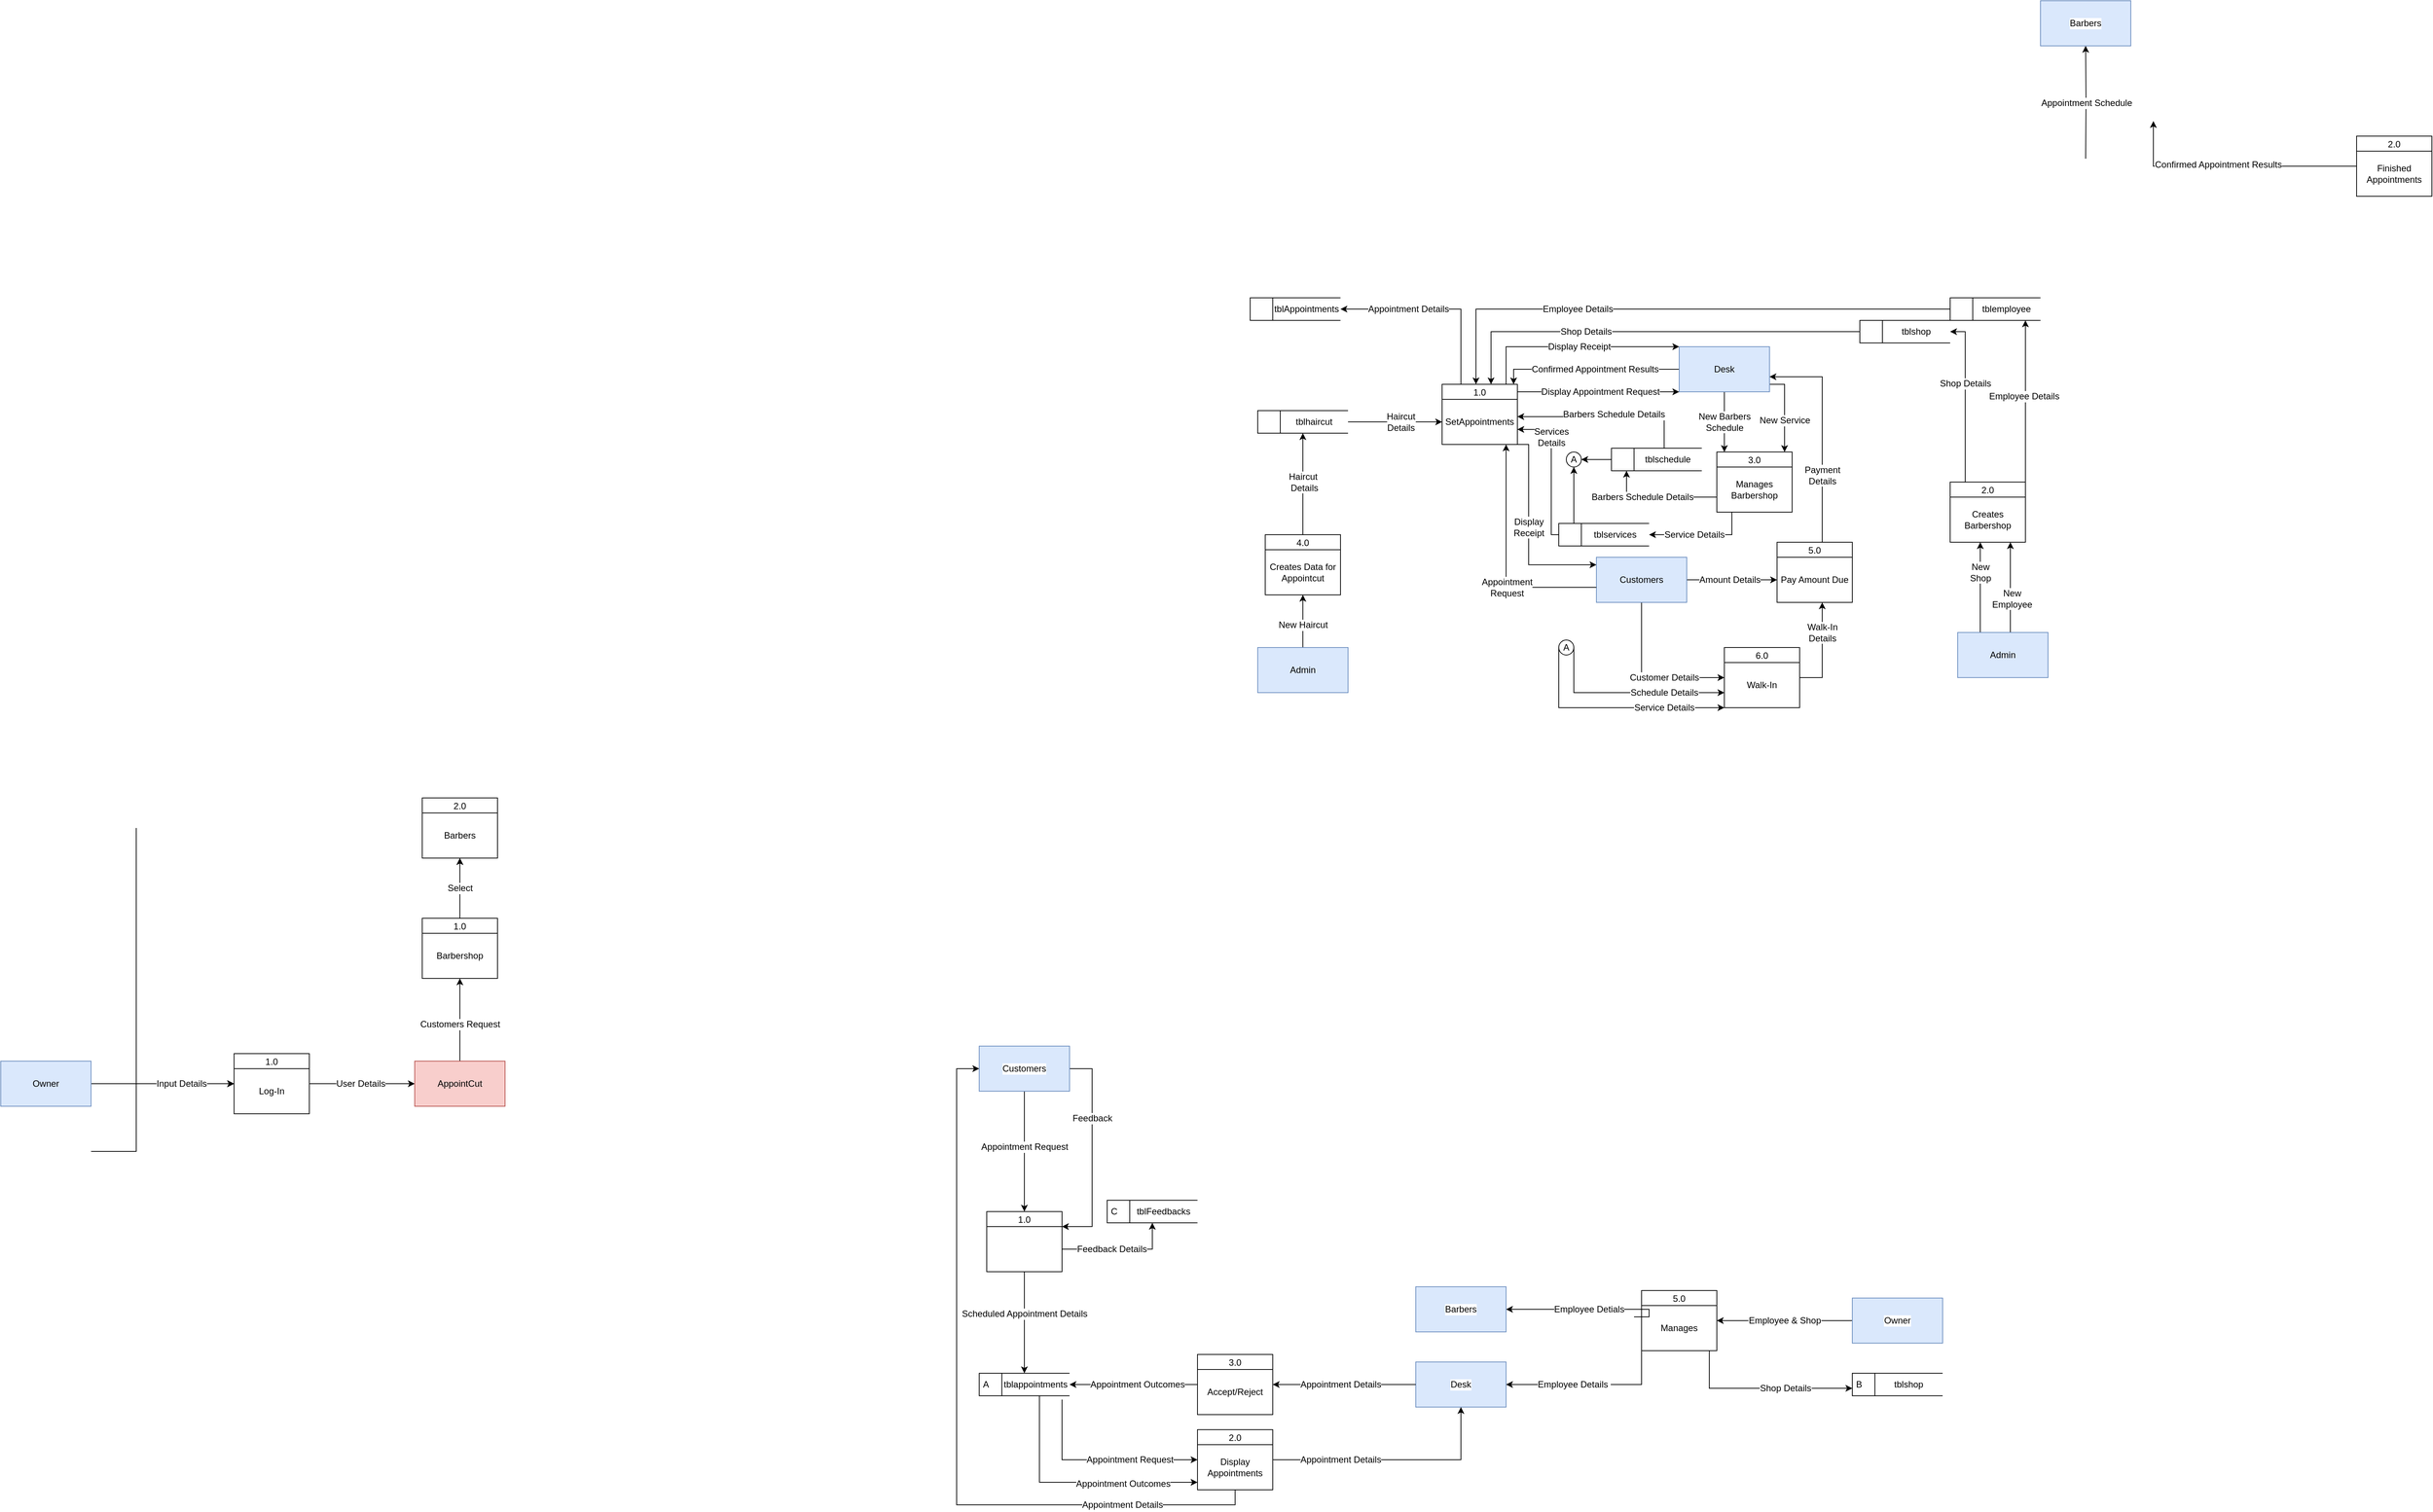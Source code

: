 <mxfile version="15.6.8" type="github" pages="5">
  <diagram id="gJ3itbPDMxmckCLLAcrx" name="Admin">
    <mxGraphModel dx="2272" dy="2972" grid="1" gridSize="10" guides="1" tooltips="1" connect="1" arrows="1" fold="1" page="1" pageScale="1" pageWidth="850" pageHeight="1100" math="0" shadow="0">
      <root>
        <mxCell id="dEO5d_kxd_vAs8TKT7Rx-0" />
        <mxCell id="dEO5d_kxd_vAs8TKT7Rx-1" parent="dEO5d_kxd_vAs8TKT7Rx-0" />
        <mxCell id="7DXZaImbg6PU-EwKEJNU-1" style="edgeStyle=orthogonalEdgeStyle;rounded=0;orthogonalLoop=1;jettySize=auto;html=1;fontColor=default;strokeColor=default;labelBackgroundColor=default;" parent="dEO5d_kxd_vAs8TKT7Rx-1" source="_Ckt891giIyCT2_EUJtL-18" target="7DXZaImbg6PU-EwKEJNU-4" edge="1">
          <mxGeometry relative="1" as="geometry">
            <mxPoint x="230" y="-90" as="targetPoint" />
            <mxPoint x="-130" y="10" as="sourcePoint" />
            <Array as="points">
              <mxPoint x="-130" y="-60" />
            </Array>
          </mxGeometry>
        </mxCell>
        <mxCell id="7DXZaImbg6PU-EwKEJNU-2" value="&lt;font style=&quot;font-size: 12px&quot;&gt;Customers Request&lt;/font&gt;" style="edgeLabel;html=1;align=center;verticalAlign=middle;resizable=0;points=[];fontColor=default;labelBackgroundColor=default;" parent="7DXZaImbg6PU-EwKEJNU-1" vertex="1" connectable="0">
          <mxGeometry x="-0.354" y="3" relative="1" as="geometry">
            <mxPoint x="3" y="-14" as="offset" />
          </mxGeometry>
        </mxCell>
        <mxCell id="_Ckt891giIyCT2_EUJtL-9" style="edgeStyle=orthogonalEdgeStyle;rounded=0;orthogonalLoop=1;jettySize=auto;html=1;labelBackgroundColor=default;fontSize=12;fontColor=default;strokeColor=default;" parent="dEO5d_kxd_vAs8TKT7Rx-1" target="_Ckt891giIyCT2_EUJtL-6" edge="1">
          <mxGeometry relative="1" as="geometry">
            <mxPoint x="-560" y="-310" as="sourcePoint" />
            <Array as="points">
              <mxPoint x="-560" y="30" />
            </Array>
          </mxGeometry>
        </mxCell>
        <mxCell id="_Ckt891giIyCT2_EUJtL-20" style="edgeStyle=orthogonalEdgeStyle;rounded=0;orthogonalLoop=1;jettySize=auto;html=1;labelBackgroundColor=default;fontSize=12;fontColor=default;strokeColor=default;" parent="dEO5d_kxd_vAs8TKT7Rx-1" source="SSeE-fy1kbE6rEI9-lXS-20" target="_Ckt891giIyCT2_EUJtL-22" edge="1">
          <mxGeometry relative="1" as="geometry">
            <mxPoint x="620" y="240" as="targetPoint" />
            <mxPoint x="620" y="30" as="sourcePoint" />
          </mxGeometry>
        </mxCell>
        <mxCell id="_Ckt891giIyCT2_EUJtL-21" value="Appointment Request" style="edgeLabel;html=1;align=center;verticalAlign=middle;resizable=0;points=[];fontSize=12;fontColor=default;labelBackgroundColor=default;" parent="_Ckt891giIyCT2_EUJtL-20" vertex="1" connectable="0">
          <mxGeometry x="-0.407" y="2" relative="1" as="geometry">
            <mxPoint x="-2" y="26" as="offset" />
          </mxGeometry>
        </mxCell>
        <mxCell id="_Ckt891giIyCT2_EUJtL-19" value="" style="edgeStyle=orthogonalEdgeStyle;rounded=0;orthogonalLoop=1;jettySize=auto;html=1;labelBackgroundColor=default;fontSize=12;fontColor=default;strokeColor=default;" parent="dEO5d_kxd_vAs8TKT7Rx-1" source="7DXZaImbg6PU-EwKEJNU-4" target="7DXZaImbg6PU-EwKEJNU-9" edge="1">
          <mxGeometry relative="1" as="geometry" />
        </mxCell>
        <mxCell id="7DXZaImbg6PU-EwKEJNU-4" value="1.0" style="swimlane;fontStyle=0;childLayout=stackLayout;horizontal=1;startSize=20;fillColor=#ffffff;horizontalStack=0;resizeParent=1;resizeParentMax=0;resizeLast=0;collapsible=0;marginBottom=0;swimlaneFillColor=#ffffff;fontSize=12;fontColor=default;strokeColor=default;labelBackgroundColor=default;" parent="dEO5d_kxd_vAs8TKT7Rx-1" vertex="1">
          <mxGeometry x="-180" y="-190" width="100" height="80" as="geometry" />
        </mxCell>
        <mxCell id="7DXZaImbg6PU-EwKEJNU-5" value="Barbershop" style="rounded=0;whiteSpace=wrap;html=1;fontSize=12;fontColor=default;fillColor=default;strokeColor=default;labelBackgroundColor=default;" parent="7DXZaImbg6PU-EwKEJNU-4" vertex="1">
          <mxGeometry y="20" width="100" height="60" as="geometry" />
        </mxCell>
        <mxCell id="7DXZaImbg6PU-EwKEJNU-8" value="2.0" style="swimlane;fontStyle=0;childLayout=stackLayout;horizontal=1;startSize=20;fillColor=#ffffff;horizontalStack=0;resizeParent=1;resizeParentMax=0;resizeLast=0;collapsible=0;marginBottom=0;swimlaneFillColor=#ffffff;labelBackgroundColor=default;fontSize=12;fontColor=default;strokeColor=default;" parent="dEO5d_kxd_vAs8TKT7Rx-1" vertex="1">
          <mxGeometry x="-180" y="-350" width="100" height="80" as="geometry" />
        </mxCell>
        <mxCell id="7DXZaImbg6PU-EwKEJNU-9" value="Barbers" style="rounded=0;whiteSpace=wrap;html=1;labelBackgroundColor=default;fontSize=12;fontColor=default;strokeColor=default;fillColor=default;" parent="7DXZaImbg6PU-EwKEJNU-8" vertex="1">
          <mxGeometry y="20" width="100" height="60" as="geometry" />
        </mxCell>
        <mxCell id="_Ckt891giIyCT2_EUJtL-11" style="edgeStyle=orthogonalEdgeStyle;rounded=0;orthogonalLoop=1;jettySize=auto;html=1;labelBackgroundColor=default;fontSize=12;fontColor=default;strokeColor=default;" parent="dEO5d_kxd_vAs8TKT7Rx-1" target="_Ckt891giIyCT2_EUJtL-6" edge="1">
          <mxGeometry relative="1" as="geometry">
            <mxPoint x="-620" y="120" as="sourcePoint" />
            <Array as="points">
              <mxPoint x="-560" y="120" />
              <mxPoint x="-560" y="30" />
            </Array>
          </mxGeometry>
        </mxCell>
        <mxCell id="_Ckt891giIyCT2_EUJtL-10" value="Input Details" style="edgeStyle=orthogonalEdgeStyle;rounded=0;orthogonalLoop=1;jettySize=auto;html=1;labelBackgroundColor=default;fontSize=12;fontColor=default;strokeColor=default;" parent="dEO5d_kxd_vAs8TKT7Rx-1" source="_Ckt891giIyCT2_EUJtL-1" target="_Ckt891giIyCT2_EUJtL-6" edge="1">
          <mxGeometry x="0.263" relative="1" as="geometry">
            <Array as="points">
              <mxPoint x="-570" y="30" />
              <mxPoint x="-570" y="30" />
            </Array>
            <mxPoint as="offset" />
          </mxGeometry>
        </mxCell>
        <mxCell id="_Ckt891giIyCT2_EUJtL-1" value="Owner" style="rounded=0;whiteSpace=wrap;html=1;fillColor=#dae8fc;strokeColor=#6c8ebf;fontColor=default;" parent="dEO5d_kxd_vAs8TKT7Rx-1" vertex="1">
          <mxGeometry x="-740" width="120" height="60" as="geometry" />
        </mxCell>
        <mxCell id="_Ckt891giIyCT2_EUJtL-6" value="1.0" style="swimlane;fontStyle=0;childLayout=stackLayout;horizontal=1;startSize=20;fillColor=#ffffff;horizontalStack=0;resizeParent=1;resizeParentMax=0;resizeLast=0;collapsible=0;marginBottom=0;swimlaneFillColor=#ffffff;labelBackgroundColor=default;fontSize=12;fontColor=default;strokeColor=default;" parent="dEO5d_kxd_vAs8TKT7Rx-1" vertex="1">
          <mxGeometry x="-430" y="-10" width="100" height="80" as="geometry" />
        </mxCell>
        <mxCell id="_Ckt891giIyCT2_EUJtL-7" value="Log-In" style="rounded=0;whiteSpace=wrap;html=1;labelBackgroundColor=default;fontSize=12;fontColor=default;strokeColor=default;fillColor=default;" parent="_Ckt891giIyCT2_EUJtL-6" vertex="1">
          <mxGeometry y="20" width="100" height="60" as="geometry" />
        </mxCell>
        <mxCell id="_Ckt891giIyCT2_EUJtL-14" style="edgeStyle=orthogonalEdgeStyle;rounded=0;orthogonalLoop=1;jettySize=auto;html=1;labelBackgroundColor=default;fontSize=12;fontColor=default;strokeColor=default;" parent="dEO5d_kxd_vAs8TKT7Rx-1" source="_Ckt891giIyCT2_EUJtL-7" target="_Ckt891giIyCT2_EUJtL-18" edge="1">
          <mxGeometry relative="1" as="geometry">
            <mxPoint x="-190" y="40" as="targetPoint" />
            <Array as="points">
              <mxPoint x="-260" y="30" />
              <mxPoint x="-260" y="30" />
            </Array>
          </mxGeometry>
        </mxCell>
        <mxCell id="_Ckt891giIyCT2_EUJtL-15" value="User Details" style="edgeLabel;html=1;align=center;verticalAlign=middle;resizable=0;points=[];fontSize=12;fontColor=default;labelBackgroundColor=default;" parent="_Ckt891giIyCT2_EUJtL-14" vertex="1" connectable="0">
          <mxGeometry x="-0.352" y="-1" relative="1" as="geometry">
            <mxPoint x="22" y="-1" as="offset" />
          </mxGeometry>
        </mxCell>
        <mxCell id="_Ckt891giIyCT2_EUJtL-16" style="edgeStyle=orthogonalEdgeStyle;rounded=0;orthogonalLoop=1;jettySize=auto;html=1;labelBackgroundColor=default;fontSize=12;fontColor=default;strokeColor=default;" parent="dEO5d_kxd_vAs8TKT7Rx-1" source="7DXZaImbg6PU-EwKEJNU-4" target="7DXZaImbg6PU-EwKEJNU-9" edge="1">
          <mxGeometry relative="1" as="geometry" />
        </mxCell>
        <mxCell id="_Ckt891giIyCT2_EUJtL-17" value="Select" style="edgeLabel;html=1;align=center;verticalAlign=middle;resizable=0;points=[];fontSize=12;fontColor=default;labelBackgroundColor=default;" parent="_Ckt891giIyCT2_EUJtL-16" vertex="1" connectable="0">
          <mxGeometry x="-0.323" y="-1" relative="1" as="geometry">
            <mxPoint x="-1" y="-13" as="offset" />
          </mxGeometry>
        </mxCell>
        <mxCell id="_Ckt891giIyCT2_EUJtL-18" value="AppointCut" style="rounded=0;whiteSpace=wrap;html=1;fillColor=#f8cecc;strokeColor=#b85450;fontColor=default;" parent="dEO5d_kxd_vAs8TKT7Rx-1" vertex="1">
          <mxGeometry x="-190" width="120" height="60" as="geometry" />
        </mxCell>
        <mxCell id="_Ckt891giIyCT2_EUJtL-22" value="1.0" style="swimlane;fontStyle=0;childLayout=stackLayout;horizontal=1;startSize=20;fillColor=#ffffff;horizontalStack=0;resizeParent=1;resizeParentMax=0;resizeLast=0;collapsible=0;marginBottom=0;swimlaneFillColor=#ffffff;labelBackgroundColor=default;fontSize=12;fontColor=default;strokeColor=default;" parent="dEO5d_kxd_vAs8TKT7Rx-1" vertex="1">
          <mxGeometry x="570" y="200" width="100" height="80" as="geometry" />
        </mxCell>
        <mxCell id="_Ckt891giIyCT2_EUJtL-23" value="&amp;nbsp;" style="rounded=0;whiteSpace=wrap;html=1;labelBackgroundColor=default;fontSize=12;fontColor=default;strokeColor=default;fillColor=default;" parent="_Ckt891giIyCT2_EUJtL-22" vertex="1">
          <mxGeometry y="20" width="100" height="60" as="geometry" />
        </mxCell>
        <mxCell id="_Ckt891giIyCT2_EUJtL-24" style="edgeStyle=orthogonalEdgeStyle;rounded=0;orthogonalLoop=1;jettySize=auto;html=1;labelBackgroundColor=default;fontSize=12;fontColor=default;strokeColor=default;" parent="dEO5d_kxd_vAs8TKT7Rx-1" source="_Ckt891giIyCT2_EUJtL-23" target="UnRqYSknsbi-86RF9SYs-10" edge="1">
          <mxGeometry relative="1" as="geometry">
            <mxPoint x="620" y="425" as="targetPoint" />
          </mxGeometry>
        </mxCell>
        <mxCell id="_Ckt891giIyCT2_EUJtL-25" value="Scheduled Appointment Details" style="edgeLabel;html=1;align=center;verticalAlign=middle;resizable=0;points=[];fontSize=12;fontColor=default;labelBackgroundColor=default;" parent="_Ckt891giIyCT2_EUJtL-24" vertex="1" connectable="0">
          <mxGeometry x="-0.167" y="1" relative="1" as="geometry">
            <mxPoint x="-1" as="offset" />
          </mxGeometry>
        </mxCell>
        <mxCell id="UnRqYSknsbi-86RF9SYs-9" value="" style="group;fontColor=default;rotation=90;labelBackgroundColor=default;" parent="dEO5d_kxd_vAs8TKT7Rx-1" vertex="1" connectable="0">
          <mxGeometry x="560" y="420" width="120" height="30" as="geometry" />
        </mxCell>
        <mxCell id="UnRqYSknsbi-86RF9SYs-10" value="A" style="html=1;dashed=0;whitespace=wrap;shape=mxgraph.dfd.dataStoreID;align=left;spacingLeft=3;points=[[0,0],[0.5,0],[1,0],[0,0.5],[1,0.5],[0,1],[0.5,1],[1,1]];sketch=0;fillColor=default;strokeColor=default;fontColor=default;labelBackgroundColor=default;" parent="UnRqYSknsbi-86RF9SYs-9" vertex="1">
          <mxGeometry y="-5" width="120" height="30" as="geometry" />
        </mxCell>
        <mxCell id="UnRqYSknsbi-86RF9SYs-11" value="tblappointments" style="text;html=1;strokeColor=none;fillColor=none;align=center;verticalAlign=middle;whiteSpace=wrap;rounded=0;sketch=0;labelBackgroundColor=default;fontColor=default;" parent="UnRqYSknsbi-86RF9SYs-9" vertex="1">
          <mxGeometry x="30" y="-10" width="90" height="40" as="geometry" />
        </mxCell>
        <mxCell id="SSeE-fy1kbE6rEI9-lXS-0" value="Desk" style="rounded=0;whiteSpace=wrap;html=1;fillColor=#dae8fc;strokeColor=#6c8ebf;fontColor=default;labelBackgroundColor=default;" parent="dEO5d_kxd_vAs8TKT7Rx-1" vertex="1">
          <mxGeometry x="1140" y="400" width="120" height="60" as="geometry" />
        </mxCell>
        <mxCell id="SSeE-fy1kbE6rEI9-lXS-1" style="edgeStyle=orthogonalEdgeStyle;rounded=0;orthogonalLoop=1;jettySize=auto;html=1;labelBackgroundColor=default;fontSize=12;fontColor=default;strokeColor=default;startArrow=classic;startFill=1;endArrow=none;endFill=0;" parent="dEO5d_kxd_vAs8TKT7Rx-1" source="UnRqYSknsbi-86RF9SYs-10" target="SSeE-fy1kbE6rEI9-lXS-2" edge="1">
          <mxGeometry relative="1" as="geometry">
            <mxPoint x="770" y="430" as="targetPoint" />
          </mxGeometry>
        </mxCell>
        <mxCell id="SSeE-fy1kbE6rEI9-lXS-5" value="Appointment Outcomes" style="edgeLabel;html=1;align=center;verticalAlign=middle;resizable=0;points=[];fontSize=12;fontColor=default;labelBackgroundColor=default;" parent="SSeE-fy1kbE6rEI9-lXS-1" vertex="1" connectable="0">
          <mxGeometry x="-0.6" relative="1" as="geometry">
            <mxPoint x="56" as="offset" />
          </mxGeometry>
        </mxCell>
        <mxCell id="SSeE-fy1kbE6rEI9-lXS-2" value="3.0" style="swimlane;fontStyle=0;childLayout=stackLayout;horizontal=1;startSize=20;fillColor=#ffffff;horizontalStack=0;resizeParent=1;resizeParentMax=0;resizeLast=0;collapsible=0;marginBottom=0;swimlaneFillColor=#ffffff;labelBackgroundColor=default;fontSize=12;fontColor=default;strokeColor=default;" parent="dEO5d_kxd_vAs8TKT7Rx-1" vertex="1">
          <mxGeometry x="850" y="390" width="100" height="80" as="geometry" />
        </mxCell>
        <mxCell id="SSeE-fy1kbE6rEI9-lXS-3" value="Accept/Reject" style="rounded=0;whiteSpace=wrap;html=1;labelBackgroundColor=default;fontSize=12;fontColor=default;strokeColor=default;fillColor=default;" parent="SSeE-fy1kbE6rEI9-lXS-2" vertex="1">
          <mxGeometry y="20" width="100" height="60" as="geometry" />
        </mxCell>
        <mxCell id="SSeE-fy1kbE6rEI9-lXS-6" style="edgeStyle=orthogonalEdgeStyle;rounded=0;orthogonalLoop=1;jettySize=auto;html=1;labelBackgroundColor=default;fontSize=12;fontColor=default;strokeColor=default;startArrow=classic;startFill=1;endArrow=none;endFill=0;" parent="dEO5d_kxd_vAs8TKT7Rx-1" source="SSeE-fy1kbE6rEI9-lXS-3" target="SSeE-fy1kbE6rEI9-lXS-0" edge="1">
          <mxGeometry relative="1" as="geometry">
            <Array as="points">
              <mxPoint x="1010" y="430" />
              <mxPoint x="1010" y="430" />
            </Array>
          </mxGeometry>
        </mxCell>
        <mxCell id="SSeE-fy1kbE6rEI9-lXS-8" value="Appointment Details" style="edgeLabel;html=1;align=center;verticalAlign=middle;resizable=0;points=[];fontSize=12;fontColor=default;labelBackgroundColor=default;" parent="SSeE-fy1kbE6rEI9-lXS-6" vertex="1" connectable="0">
          <mxGeometry x="-0.2" y="1" relative="1" as="geometry">
            <mxPoint x="14" y="1" as="offset" />
          </mxGeometry>
        </mxCell>
        <mxCell id="iDMOBUf-y08Dgx9GpsBX-0" style="edgeStyle=orthogonalEdgeStyle;rounded=0;orthogonalLoop=1;jettySize=auto;html=1;labelBackgroundColor=default;fontSize=12;fontColor=default;startArrow=none;startFill=0;endArrow=classic;endFill=1;strokeColor=default;" parent="dEO5d_kxd_vAs8TKT7Rx-1" source="SSeE-fy1kbE6rEI9-lXS-20" target="_Ckt891giIyCT2_EUJtL-23" edge="1">
          <mxGeometry relative="1" as="geometry">
            <Array as="points">
              <mxPoint x="710" y="10" />
              <mxPoint x="710" y="220" />
            </Array>
          </mxGeometry>
        </mxCell>
        <mxCell id="iDMOBUf-y08Dgx9GpsBX-1" value="Feedback" style="edgeLabel;html=1;align=center;verticalAlign=middle;resizable=0;points=[];fontSize=12;fontColor=default;labelBackgroundColor=default;" parent="iDMOBUf-y08Dgx9GpsBX-0" vertex="1" connectable="0">
          <mxGeometry x="-0.314" relative="1" as="geometry">
            <mxPoint as="offset" />
          </mxGeometry>
        </mxCell>
        <mxCell id="SSeE-fy1kbE6rEI9-lXS-20" value="Customers" style="rounded=0;whiteSpace=wrap;html=1;fillColor=#dae8fc;strokeColor=#6c8ebf;fontColor=default;labelBackgroundColor=default;" parent="dEO5d_kxd_vAs8TKT7Rx-1" vertex="1">
          <mxGeometry x="560" y="-20" width="120" height="60" as="geometry" />
        </mxCell>
        <mxCell id="SSeE-fy1kbE6rEI9-lXS-26" style="edgeStyle=orthogonalEdgeStyle;rounded=0;orthogonalLoop=1;jettySize=auto;html=1;labelBackgroundColor=default;fontSize=12;fontColor=default;startArrow=none;startFill=0;endArrow=classic;endFill=1;strokeColor=default;" parent="dEO5d_kxd_vAs8TKT7Rx-1" source="UnRqYSknsbi-86RF9SYs-11" target="SSeE-fy1kbE6rEI9-lXS-27" edge="1">
          <mxGeometry relative="1" as="geometry">
            <mxPoint x="860" y="530" as="targetPoint" />
            <Array as="points">
              <mxPoint x="670" y="530" />
            </Array>
          </mxGeometry>
        </mxCell>
        <mxCell id="SSeE-fy1kbE6rEI9-lXS-30" value="Appointment Request" style="edgeLabel;html=1;align=center;verticalAlign=middle;resizable=0;points=[];fontSize=12;fontColor=default;labelBackgroundColor=default;" parent="SSeE-fy1kbE6rEI9-lXS-26" vertex="1" connectable="0">
          <mxGeometry x="0.061" y="-1" relative="1" as="geometry">
            <mxPoint x="32" y="-1" as="offset" />
          </mxGeometry>
        </mxCell>
        <mxCell id="SSeE-fy1kbE6rEI9-lXS-27" value="2.0" style="swimlane;fontStyle=0;childLayout=stackLayout;horizontal=1;startSize=20;fillColor=#ffffff;horizontalStack=0;resizeParent=1;resizeParentMax=0;resizeLast=0;collapsible=0;marginBottom=0;swimlaneFillColor=#ffffff;labelBackgroundColor=default;fontSize=12;fontColor=default;strokeColor=default;" parent="dEO5d_kxd_vAs8TKT7Rx-1" vertex="1">
          <mxGeometry x="850" y="490" width="100" height="80" as="geometry" />
        </mxCell>
        <mxCell id="SSeE-fy1kbE6rEI9-lXS-28" value="Display Appointments" style="rounded=0;whiteSpace=wrap;html=1;labelBackgroundColor=default;fontSize=12;fontColor=default;strokeColor=default;fillColor=default;" parent="SSeE-fy1kbE6rEI9-lXS-27" vertex="1">
          <mxGeometry y="20" width="100" height="60" as="geometry" />
        </mxCell>
        <mxCell id="SSeE-fy1kbE6rEI9-lXS-31" style="edgeStyle=orthogonalEdgeStyle;rounded=0;orthogonalLoop=1;jettySize=auto;html=1;labelBackgroundColor=default;fontSize=12;fontColor=default;startArrow=none;startFill=0;endArrow=classic;endFill=1;strokeColor=default;" parent="dEO5d_kxd_vAs8TKT7Rx-1" source="SSeE-fy1kbE6rEI9-lXS-28" target="SSeE-fy1kbE6rEI9-lXS-0" edge="1">
          <mxGeometry relative="1" as="geometry">
            <Array as="points">
              <mxPoint x="1200" y="530" />
            </Array>
          </mxGeometry>
        </mxCell>
        <mxCell id="SSeE-fy1kbE6rEI9-lXS-32" value="Appointment Details" style="edgeLabel;html=1;align=center;verticalAlign=middle;resizable=0;points=[];fontSize=12;fontColor=default;labelBackgroundColor=default;" parent="SSeE-fy1kbE6rEI9-lXS-31" vertex="1" connectable="0">
          <mxGeometry x="-0.394" relative="1" as="geometry">
            <mxPoint x="-7" as="offset" />
          </mxGeometry>
        </mxCell>
        <mxCell id="SSeE-fy1kbE6rEI9-lXS-33" style="edgeStyle=orthogonalEdgeStyle;rounded=0;orthogonalLoop=1;jettySize=auto;html=1;labelBackgroundColor=default;fontSize=12;fontColor=default;startArrow=none;startFill=0;endArrow=classic;endFill=1;strokeColor=default;" parent="dEO5d_kxd_vAs8TKT7Rx-1" source="UnRqYSknsbi-86RF9SYs-10" target="SSeE-fy1kbE6rEI9-lXS-27" edge="1">
          <mxGeometry relative="1" as="geometry">
            <mxPoint x="470" y="290" as="targetPoint" />
            <Array as="points">
              <mxPoint x="640" y="560" />
            </Array>
          </mxGeometry>
        </mxCell>
        <mxCell id="h8aHLTmtfrFXOLeqjwvp-3" value="Appointment Outcomes" style="edgeLabel;html=1;align=center;verticalAlign=middle;resizable=0;points=[];fontSize=12;fontColor=default;labelBackgroundColor=default;" parent="SSeE-fy1kbE6rEI9-lXS-33" vertex="1" connectable="0">
          <mxGeometry x="-0.185" y="-2" relative="1" as="geometry">
            <mxPoint x="93" as="offset" />
          </mxGeometry>
        </mxCell>
        <mxCell id="h8aHLTmtfrFXOLeqjwvp-7" style="edgeStyle=orthogonalEdgeStyle;rounded=0;orthogonalLoop=1;jettySize=auto;html=1;labelBackgroundColor=default;fontSize=12;fontColor=default;startArrow=none;startFill=0;endArrow=classic;endFill=1;strokeColor=default;" parent="dEO5d_kxd_vAs8TKT7Rx-1" source="SSeE-fy1kbE6rEI9-lXS-28" target="SSeE-fy1kbE6rEI9-lXS-20" edge="1">
          <mxGeometry relative="1" as="geometry">
            <Array as="points">
              <mxPoint x="900" y="590" />
              <mxPoint x="530" y="590" />
              <mxPoint x="530" y="10" />
            </Array>
          </mxGeometry>
        </mxCell>
        <mxCell id="h8aHLTmtfrFXOLeqjwvp-8" value="Appointment Details" style="edgeLabel;html=1;align=center;verticalAlign=middle;resizable=0;points=[];fontSize=12;fontColor=default;labelBackgroundColor=default;" parent="h8aHLTmtfrFXOLeqjwvp-7" vertex="1" connectable="0">
          <mxGeometry x="-0.4" y="1" relative="1" as="geometry">
            <mxPoint x="130" y="-1" as="offset" />
          </mxGeometry>
        </mxCell>
        <mxCell id="h8aHLTmtfrFXOLeqjwvp-10" style="edgeStyle=orthogonalEdgeStyle;rounded=0;orthogonalLoop=1;jettySize=auto;html=1;labelBackgroundColor=default;fontSize=12;fontColor=default;startArrow=none;startFill=0;endArrow=classic;endFill=1;strokeColor=default;" parent="dEO5d_kxd_vAs8TKT7Rx-1" source="h8aHLTmtfrFXOLeqjwvp-9" target="h8aHLTmtfrFXOLeqjwvp-11" edge="1">
          <mxGeometry relative="1" as="geometry">
            <mxPoint x="1630" y="435" as="targetPoint" />
          </mxGeometry>
        </mxCell>
        <mxCell id="2dFGZAhqxUF5JyDhenG_-0" value="Employee &amp;amp; Shop" style="edgeLabel;html=1;align=center;verticalAlign=middle;resizable=0;points=[];fontSize=12;fontColor=default;labelBackgroundColor=default;" parent="h8aHLTmtfrFXOLeqjwvp-10" vertex="1" connectable="0">
          <mxGeometry x="0.176" y="2" relative="1" as="geometry">
            <mxPoint x="16" y="-2" as="offset" />
          </mxGeometry>
        </mxCell>
        <mxCell id="h8aHLTmtfrFXOLeqjwvp-9" value="Owner" style="rounded=0;whiteSpace=wrap;html=1;fillColor=#dae8fc;strokeColor=#6c8ebf;fontColor=default;labelBackgroundColor=default;" parent="dEO5d_kxd_vAs8TKT7Rx-1" vertex="1">
          <mxGeometry x="1720" y="315" width="120" height="60" as="geometry" />
        </mxCell>
        <mxCell id="h8aHLTmtfrFXOLeqjwvp-11" value="5.0" style="swimlane;fontStyle=0;childLayout=stackLayout;horizontal=1;startSize=20;fillColor=#ffffff;horizontalStack=0;resizeParent=1;resizeParentMax=0;resizeLast=0;collapsible=0;marginBottom=0;swimlaneFillColor=#ffffff;labelBackgroundColor=default;fontSize=12;fontColor=default;strokeColor=default;" parent="dEO5d_kxd_vAs8TKT7Rx-1" vertex="1">
          <mxGeometry x="1440" y="305" width="100" height="80" as="geometry" />
        </mxCell>
        <mxCell id="h8aHLTmtfrFXOLeqjwvp-12" value="Manages" style="rounded=0;whiteSpace=wrap;html=1;labelBackgroundColor=default;fontSize=12;fontColor=default;strokeColor=default;fillColor=default;" parent="h8aHLTmtfrFXOLeqjwvp-11" vertex="1">
          <mxGeometry y="20" width="100" height="60" as="geometry" />
        </mxCell>
        <mxCell id="14lzp39OsRJ72CCRceet-8" style="edgeStyle=orthogonalEdgeStyle;rounded=0;orthogonalLoop=1;jettySize=auto;html=1;labelBackgroundColor=default;fontSize=12;fontColor=default;startArrow=none;startFill=0;endArrow=classic;endFill=1;strokeColor=default;" parent="dEO5d_kxd_vAs8TKT7Rx-1" target="SSeE-fy1kbE6rEI9-lXS-0" edge="1">
          <mxGeometry relative="1" as="geometry">
            <mxPoint x="1440" y="380" as="sourcePoint" />
            <Array as="points">
              <mxPoint x="1440" y="430" />
            </Array>
          </mxGeometry>
        </mxCell>
        <mxCell id="iDMOBUf-y08Dgx9GpsBX-11" value="Employee Details&amp;nbsp;" style="edgeLabel;html=1;align=center;verticalAlign=middle;resizable=0;points=[];fontSize=12;fontColor=default;labelBackgroundColor=default;" parent="14lzp39OsRJ72CCRceet-8" vertex="1" connectable="0">
          <mxGeometry x="0.382" y="1" relative="1" as="geometry">
            <mxPoint x="19" y="-1" as="offset" />
          </mxGeometry>
        </mxCell>
        <mxCell id="h90RlhzAmr7jRyOnBUDK-0" value="Employee Detials" style="edgeStyle=orthogonalEdgeStyle;rounded=0;orthogonalLoop=1;jettySize=auto;html=1;labelBackgroundColor=default;fontSize=12;fontColor=default;startArrow=none;startFill=0;endArrow=classic;endFill=1;strokeColor=default;" parent="dEO5d_kxd_vAs8TKT7Rx-1" target="h90RlhzAmr7jRyOnBUDK-1" edge="1">
          <mxGeometry relative="1" as="geometry">
            <mxPoint x="1280" y="340" as="targetPoint" />
            <mxPoint x="1430" y="340" as="sourcePoint" />
            <Array as="points">
              <mxPoint x="1450" y="330" />
            </Array>
          </mxGeometry>
        </mxCell>
        <mxCell id="h90RlhzAmr7jRyOnBUDK-1" value="Barbers" style="rounded=0;whiteSpace=wrap;html=1;fillColor=#dae8fc;strokeColor=#6c8ebf;fontColor=default;labelBackgroundColor=default;" parent="dEO5d_kxd_vAs8TKT7Rx-1" vertex="1">
          <mxGeometry x="1140" y="300" width="120" height="60" as="geometry" />
        </mxCell>
        <mxCell id="GRpoCeUsQIGMPAkljRV5-7" style="edgeStyle=orthogonalEdgeStyle;rounded=0;orthogonalLoop=1;jettySize=auto;html=1;labelBackgroundColor=default;fontSize=12;fontColor=default;startArrow=none;startFill=0;endArrow=classic;endFill=1;strokeColor=default;" parent="dEO5d_kxd_vAs8TKT7Rx-1" source="h8aHLTmtfrFXOLeqjwvp-12" target="GRpoCeUsQIGMPAkljRV5-13" edge="1">
          <mxGeometry relative="1" as="geometry">
            <mxPoint x="1720" y="435" as="targetPoint" />
            <Array as="points">
              <mxPoint x="1530" y="435" />
            </Array>
          </mxGeometry>
        </mxCell>
        <mxCell id="iDMOBUf-y08Dgx9GpsBX-10" value="Shop Details" style="edgeLabel;html=1;align=center;verticalAlign=middle;resizable=0;points=[];fontSize=12;fontColor=default;labelBackgroundColor=default;" parent="GRpoCeUsQIGMPAkljRV5-7" vertex="1" connectable="0">
          <mxGeometry x="-0.162" relative="1" as="geometry">
            <mxPoint x="50" as="offset" />
          </mxGeometry>
        </mxCell>
        <mxCell id="GRpoCeUsQIGMPAkljRV5-12" value="" style="group;fontColor=default;labelBackgroundColor=default;" parent="dEO5d_kxd_vAs8TKT7Rx-1" vertex="1" connectable="0">
          <mxGeometry x="1720" y="420" width="120" height="30" as="geometry" />
        </mxCell>
        <mxCell id="GRpoCeUsQIGMPAkljRV5-13" value="B" style="html=1;dashed=0;whitespace=wrap;shape=mxgraph.dfd.dataStoreID;align=left;spacingLeft=3;points=[[0,0],[0.5,0],[1,0],[0,0.5],[1,0.5],[0,1],[0.5,1],[1,1]];sketch=0;labelBackgroundColor=default;fontColor=default;" parent="GRpoCeUsQIGMPAkljRV5-12" vertex="1">
          <mxGeometry y="-5" width="120" height="30" as="geometry" />
        </mxCell>
        <mxCell id="GRpoCeUsQIGMPAkljRV5-14" value="tblshop" style="text;html=1;strokeColor=none;fillColor=none;align=center;verticalAlign=middle;whiteSpace=wrap;rounded=0;sketch=0;labelBackgroundColor=default;fontColor=default;" parent="GRpoCeUsQIGMPAkljRV5-12" vertex="1">
          <mxGeometry x="30" y="-10" width="90" height="40" as="geometry" />
        </mxCell>
        <mxCell id="iDMOBUf-y08Dgx9GpsBX-5" style="edgeStyle=orthogonalEdgeStyle;rounded=0;orthogonalLoop=1;jettySize=auto;html=1;labelBackgroundColor=default;fontSize=12;fontColor=default;startArrow=none;startFill=0;endArrow=classic;endFill=1;strokeColor=default;" parent="dEO5d_kxd_vAs8TKT7Rx-1" source="_Ckt891giIyCT2_EUJtL-23" target="iDMOBUf-y08Dgx9GpsBX-7" edge="1">
          <mxGeometry relative="1" as="geometry">
            <mxPoint x="760.0" y="290" as="targetPoint" />
            <Array as="points">
              <mxPoint x="790" y="250" />
            </Array>
          </mxGeometry>
        </mxCell>
        <mxCell id="iDMOBUf-y08Dgx9GpsBX-9" value="Feedback Details" style="edgeLabel;html=1;align=center;verticalAlign=middle;resizable=0;points=[];fontSize=12;fontColor=default;labelBackgroundColor=default;" parent="iDMOBUf-y08Dgx9GpsBX-5" vertex="1" connectable="0">
          <mxGeometry x="-0.53" y="1" relative="1" as="geometry">
            <mxPoint x="29" y="1" as="offset" />
          </mxGeometry>
        </mxCell>
        <mxCell id="iDMOBUf-y08Dgx9GpsBX-6" value="" style="group;fontColor=default;labelBackgroundColor=default;" parent="dEO5d_kxd_vAs8TKT7Rx-1" vertex="1" connectable="0">
          <mxGeometry x="730" y="190" width="120" height="30" as="geometry" />
        </mxCell>
        <mxCell id="iDMOBUf-y08Dgx9GpsBX-7" value="C" style="html=1;dashed=0;whitespace=wrap;shape=mxgraph.dfd.dataStoreID;align=left;spacingLeft=3;points=[[0,0],[0.5,0],[1,0],[0,0.5],[1,0.5],[0,1],[0.5,1],[1,1]];sketch=0;labelBackgroundColor=default;fontColor=default;" parent="iDMOBUf-y08Dgx9GpsBX-6" vertex="1">
          <mxGeometry y="-5" width="120" height="30" as="geometry" />
        </mxCell>
        <mxCell id="iDMOBUf-y08Dgx9GpsBX-8" value="tblFeedbacks" style="text;html=1;strokeColor=none;fillColor=none;align=center;verticalAlign=middle;whiteSpace=wrap;rounded=0;sketch=0;labelBackgroundColor=default;fontColor=default;" parent="iDMOBUf-y08Dgx9GpsBX-6" vertex="1">
          <mxGeometry x="30" y="-10" width="90" height="40" as="geometry" />
        </mxCell>
        <mxCell id="W_XzaNwJcNgPlwOilXBt-6" style="edgeStyle=orthogonalEdgeStyle;rounded=0;orthogonalLoop=1;jettySize=auto;html=1;labelBackgroundColor=default;fontSize=12;fontColor=default;startArrow=none;startFill=0;endArrow=classic;endFill=1;strokeColor=default;" parent="dEO5d_kxd_vAs8TKT7Rx-1" source="iDMOBUf-y08Dgx9GpsBX-12" target="NeNpFla2f9nNbsLxe2QW-9" edge="1">
          <mxGeometry relative="1" as="geometry">
            <Array as="points">
              <mxPoint x="1260" y="-950" />
              <mxPoint x="1540" y="-950" />
            </Array>
          </mxGeometry>
        </mxCell>
        <mxCell id="W_XzaNwJcNgPlwOilXBt-7" value="Display Receipt" style="edgeLabel;html=1;align=center;verticalAlign=middle;resizable=0;points=[];fontSize=12;fontColor=default;labelBackgroundColor=default;" parent="W_XzaNwJcNgPlwOilXBt-6" vertex="1" connectable="0">
          <mxGeometry x="-0.301" y="-1" relative="1" as="geometry">
            <mxPoint x="49" y="-1" as="offset" />
          </mxGeometry>
        </mxCell>
        <mxCell id="iDMOBUf-y08Dgx9GpsBX-12" value="1.0" style="swimlane;fontStyle=0;childLayout=stackLayout;horizontal=1;startSize=20;fillColor=#ffffff;horizontalStack=0;resizeParent=1;resizeParentMax=0;resizeLast=0;collapsible=0;marginBottom=0;swimlaneFillColor=#ffffff;labelBackgroundColor=default;fontSize=12;fontColor=default;strokeColor=default;" parent="dEO5d_kxd_vAs8TKT7Rx-1" vertex="1">
          <mxGeometry x="1175" y="-900" width="100" height="80" as="geometry" />
        </mxCell>
        <mxCell id="iDMOBUf-y08Dgx9GpsBX-13" value="SetAppointments" style="rounded=0;whiteSpace=wrap;html=1;labelBackgroundColor=default;fontSize=12;fontColor=default;strokeColor=default;fillColor=default;" parent="iDMOBUf-y08Dgx9GpsBX-12" vertex="1">
          <mxGeometry y="20" width="100" height="60" as="geometry" />
        </mxCell>
        <mxCell id="NeNpFla2f9nNbsLxe2QW-24" style="edgeStyle=orthogonalEdgeStyle;rounded=0;orthogonalLoop=1;jettySize=auto;html=1;labelBackgroundColor=default;fontSize=12;fontColor=default;startArrow=none;startFill=0;endArrow=classic;endFill=1;strokeColor=default;" parent="dEO5d_kxd_vAs8TKT7Rx-1" source="iDMOBUf-y08Dgx9GpsBX-16" edge="1">
          <mxGeometry relative="1" as="geometry">
            <mxPoint x="2120" y="-1250" as="targetPoint" />
            <Array as="points">
              <mxPoint x="2230" y="-1190" />
              <mxPoint x="2230" y="-1190" />
            </Array>
          </mxGeometry>
        </mxCell>
        <mxCell id="NeNpFla2f9nNbsLxe2QW-35" value="Confirmed Appointment Results" style="edgeLabel;html=1;align=center;verticalAlign=middle;resizable=0;points=[];fontSize=12;fontColor=default;labelBackgroundColor=default;" parent="NeNpFla2f9nNbsLxe2QW-24" vertex="1" connectable="0">
          <mxGeometry x="0.119" y="-2" relative="1" as="geometry">
            <mxPoint as="offset" />
          </mxGeometry>
        </mxCell>
        <mxCell id="iDMOBUf-y08Dgx9GpsBX-16" value="2.0" style="swimlane;fontStyle=0;childLayout=stackLayout;horizontal=1;startSize=20;fillColor=#ffffff;horizontalStack=0;resizeParent=1;resizeParentMax=0;resizeLast=0;collapsible=0;marginBottom=0;swimlaneFillColor=#ffffff;labelBackgroundColor=default;fontSize=12;fontColor=default;strokeColor=default;" parent="dEO5d_kxd_vAs8TKT7Rx-1" vertex="1">
          <mxGeometry x="2390" y="-1230" width="100" height="80" as="geometry" />
        </mxCell>
        <mxCell id="iDMOBUf-y08Dgx9GpsBX-17" value="Finished Appointments" style="rounded=0;whiteSpace=wrap;html=1;labelBackgroundColor=default;fontSize=12;fontColor=default;strokeColor=default;fillColor=default;" parent="iDMOBUf-y08Dgx9GpsBX-16" vertex="1">
          <mxGeometry y="20" width="100" height="60" as="geometry" />
        </mxCell>
        <mxCell id="NeNpFla2f9nNbsLxe2QW-45" style="edgeStyle=orthogonalEdgeStyle;rounded=0;orthogonalLoop=1;jettySize=auto;html=1;labelBackgroundColor=default;fontSize=12;fontColor=default;startArrow=none;startFill=0;endArrow=classic;endFill=1;strokeColor=default;" parent="dEO5d_kxd_vAs8TKT7Rx-1" source="NeNpFla2f9nNbsLxe2QW-9" target="iDMOBUf-y08Dgx9GpsBX-12" edge="1">
          <mxGeometry relative="1" as="geometry">
            <Array as="points">
              <mxPoint x="1270" y="-920" />
            </Array>
          </mxGeometry>
        </mxCell>
        <mxCell id="NeNpFla2f9nNbsLxe2QW-46" value="Confirmed Appointment Results" style="edgeLabel;html=1;align=center;verticalAlign=middle;resizable=0;points=[];fontSize=12;fontColor=default;labelBackgroundColor=default;" parent="NeNpFla2f9nNbsLxe2QW-45" vertex="1" connectable="0">
          <mxGeometry x="0.125" y="-3" relative="1" as="geometry">
            <mxPoint x="23" y="3" as="offset" />
          </mxGeometry>
        </mxCell>
        <mxCell id="NeNpFla2f9nNbsLxe2QW-53" style="edgeStyle=orthogonalEdgeStyle;rounded=0;orthogonalLoop=1;jettySize=auto;html=1;labelBackgroundColor=default;fontSize=12;fontColor=default;startArrow=none;startFill=0;endArrow=classic;endFill=1;strokeColor=default;" parent="dEO5d_kxd_vAs8TKT7Rx-1" source="NeNpFla2f9nNbsLxe2QW-9" target="NeNpFla2f9nNbsLxe2QW-84" edge="1">
          <mxGeometry relative="1" as="geometry">
            <mxPoint x="1590" y="-750" as="targetPoint" />
            <Array as="points">
              <mxPoint x="1630" y="-900" />
              <mxPoint x="1630" y="-770" />
            </Array>
          </mxGeometry>
        </mxCell>
        <mxCell id="NeNpFla2f9nNbsLxe2QW-54" value="New Service" style="edgeLabel;html=1;align=center;verticalAlign=middle;resizable=0;points=[];fontSize=12;fontColor=default;labelBackgroundColor=default;" parent="NeNpFla2f9nNbsLxe2QW-53" vertex="1" connectable="0">
          <mxGeometry x="-0.504" y="1" relative="1" as="geometry">
            <mxPoint x="-1" y="40" as="offset" />
          </mxGeometry>
        </mxCell>
        <mxCell id="plfLIhFrw6C5hU8zQwa3-0" value="New Barbers&lt;br&gt;Schedule" style="edgeStyle=orthogonalEdgeStyle;rounded=0;orthogonalLoop=1;jettySize=auto;html=1;labelBackgroundColor=default;fontSize=12;fontColor=default;startArrow=none;startFill=0;endArrow=classic;endFill=1;strokeColor=default;" parent="dEO5d_kxd_vAs8TKT7Rx-1" source="NeNpFla2f9nNbsLxe2QW-9" target="NeNpFla2f9nNbsLxe2QW-84" edge="1">
          <mxGeometry relative="1" as="geometry">
            <Array as="points">
              <mxPoint x="1550" y="-850" />
              <mxPoint x="1550" y="-850" />
            </Array>
            <mxPoint as="offset" />
          </mxGeometry>
        </mxCell>
        <mxCell id="NeNpFla2f9nNbsLxe2QW-9" value="Desk" style="rounded=0;whiteSpace=wrap;html=1;fillColor=#dae8fc;strokeColor=#6c8ebf;fontColor=default;" parent="dEO5d_kxd_vAs8TKT7Rx-1" vertex="1">
          <mxGeometry x="1490" y="-950" width="120" height="60" as="geometry" />
        </mxCell>
        <mxCell id="NeNpFla2f9nNbsLxe2QW-16" style="edgeStyle=orthogonalEdgeStyle;rounded=0;orthogonalLoop=1;jettySize=auto;html=1;labelBackgroundColor=default;fontSize=12;fontColor=default;startArrow=none;startFill=0;endArrow=classic;endFill=1;strokeColor=default;" parent="dEO5d_kxd_vAs8TKT7Rx-1" target="NeNpFla2f9nNbsLxe2QW-17" edge="1">
          <mxGeometry relative="1" as="geometry">
            <mxPoint x="1840" y="-1000" as="targetPoint" />
            <mxPoint x="2030" y="-1200" as="sourcePoint" />
          </mxGeometry>
        </mxCell>
        <mxCell id="NeNpFla2f9nNbsLxe2QW-25" value="Appointment Schedule" style="edgeLabel;html=1;align=center;verticalAlign=middle;resizable=0;points=[];fontSize=12;fontColor=default;labelBackgroundColor=default;" parent="NeNpFla2f9nNbsLxe2QW-16" vertex="1" connectable="0">
          <mxGeometry x="-0.013" relative="1" as="geometry">
            <mxPoint as="offset" />
          </mxGeometry>
        </mxCell>
        <mxCell id="NeNpFla2f9nNbsLxe2QW-8" value="Appointment Details" style="edgeStyle=orthogonalEdgeStyle;rounded=0;orthogonalLoop=1;jettySize=auto;html=1;labelBackgroundColor=default;fontSize=12;fontColor=default;startArrow=none;startFill=0;endArrow=classic;endFill=1;strokeColor=default;" parent="dEO5d_kxd_vAs8TKT7Rx-1" source="iDMOBUf-y08Dgx9GpsBX-12" target="NeNpFla2f9nNbsLxe2QW-21" edge="1">
          <mxGeometry x="0.308" relative="1" as="geometry">
            <mxPoint x="1540" y="-850" as="targetPoint" />
            <Array as="points">
              <mxPoint x="1200" y="-1000" />
            </Array>
            <mxPoint as="offset" />
          </mxGeometry>
        </mxCell>
        <mxCell id="NeNpFla2f9nNbsLxe2QW-17" value="Barbers" style="rounded=0;whiteSpace=wrap;html=1;fillColor=#dae8fc;strokeColor=#6c8ebf;fontColor=default;labelBackgroundColor=default;" parent="dEO5d_kxd_vAs8TKT7Rx-1" vertex="1">
          <mxGeometry x="1970" y="-1410" width="120" height="60" as="geometry" />
        </mxCell>
        <mxCell id="NeNpFla2f9nNbsLxe2QW-20" value="" style="group;fontColor=default;" parent="dEO5d_kxd_vAs8TKT7Rx-1" vertex="1" connectable="0">
          <mxGeometry x="920" y="-1010" width="120" height="30" as="geometry" />
        </mxCell>
        <mxCell id="NeNpFla2f9nNbsLxe2QW-21" value="" style="html=1;dashed=0;whitespace=wrap;shape=mxgraph.dfd.dataStoreID;align=left;spacingLeft=3;points=[[0,0],[0.5,0],[1,0],[0,0.5],[1,0.5],[0,1],[0.5,1],[1,1]];sketch=0;fillColor=default;strokeColor=default;fontColor=default;" parent="NeNpFla2f9nNbsLxe2QW-20" vertex="1">
          <mxGeometry y="-5" width="120" height="30" as="geometry" />
        </mxCell>
        <mxCell id="NeNpFla2f9nNbsLxe2QW-22" value="tblAppointments" style="text;html=1;strokeColor=none;fillColor=none;align=center;verticalAlign=middle;whiteSpace=wrap;rounded=0;sketch=0;fontColor=default;" parent="NeNpFla2f9nNbsLxe2QW-20" vertex="1">
          <mxGeometry x="30" y="-10" width="90" height="40" as="geometry" />
        </mxCell>
        <mxCell id="NeNpFla2f9nNbsLxe2QW-41" style="edgeStyle=orthogonalEdgeStyle;rounded=0;orthogonalLoop=1;jettySize=auto;html=1;labelBackgroundColor=default;fontSize=12;fontColor=default;startArrow=none;startFill=0;endArrow=classic;endFill=1;strokeColor=default;" parent="dEO5d_kxd_vAs8TKT7Rx-1" source="iDMOBUf-y08Dgx9GpsBX-12" target="NeNpFla2f9nNbsLxe2QW-9" edge="1">
          <mxGeometry relative="1" as="geometry">
            <Array as="points">
              <mxPoint x="1360" y="-890" />
              <mxPoint x="1360" y="-890" />
            </Array>
          </mxGeometry>
        </mxCell>
        <mxCell id="NeNpFla2f9nNbsLxe2QW-42" value="Display Appointment Request" style="edgeLabel;html=1;align=center;verticalAlign=middle;resizable=0;points=[];fontSize=12;fontColor=default;labelBackgroundColor=default;" parent="NeNpFla2f9nNbsLxe2QW-41" vertex="1" connectable="0">
          <mxGeometry x="-0.248" y="1" relative="1" as="geometry">
            <mxPoint x="29" y="1" as="offset" />
          </mxGeometry>
        </mxCell>
        <mxCell id="plfLIhFrw6C5hU8zQwa3-1" value="New Haircut" style="edgeStyle=orthogonalEdgeStyle;rounded=0;orthogonalLoop=1;jettySize=auto;html=1;labelBackgroundColor=default;fontSize=12;fontColor=default;startArrow=none;startFill=0;endArrow=classic;endFill=1;strokeColor=default;" parent="dEO5d_kxd_vAs8TKT7Rx-1" source="NeNpFla2f9nNbsLxe2QW-47" target="plfLIhFrw6C5hU8zQwa3-2" edge="1">
          <mxGeometry x="-0.143" relative="1" as="geometry">
            <mxPoint x="1080" y="-500" as="targetPoint" />
            <Array as="points">
              <mxPoint x="990" y="-570" />
              <mxPoint x="990" y="-570" />
            </Array>
            <mxPoint as="offset" />
          </mxGeometry>
        </mxCell>
        <mxCell id="NeNpFla2f9nNbsLxe2QW-47" value="Admin" style="rounded=0;whiteSpace=wrap;html=1;fillColor=#dae8fc;strokeColor=#6c8ebf;fontColor=default;" parent="dEO5d_kxd_vAs8TKT7Rx-1" vertex="1">
          <mxGeometry x="930" y="-550" width="120" height="60" as="geometry" />
        </mxCell>
        <mxCell id="NeNpFla2f9nNbsLxe2QW-55" value="" style="group;fontColor=default;labelBackgroundColor=default;" parent="dEO5d_kxd_vAs8TKT7Rx-1" vertex="1" connectable="0">
          <mxGeometry x="1330" y="-710" width="120" height="30" as="geometry" />
        </mxCell>
        <mxCell id="NeNpFla2f9nNbsLxe2QW-56" value="" style="html=1;dashed=0;whitespace=wrap;shape=mxgraph.dfd.dataStoreID;align=left;spacingLeft=3;points=[[0,0],[0.5,0],[1,0],[0,0.5],[1,0.5],[0,1],[0.5,1],[1,1]];sketch=0;labelBackgroundColor=default;fontColor=default;" parent="NeNpFla2f9nNbsLxe2QW-55" vertex="1">
          <mxGeometry y="-5" width="120" height="30" as="geometry" />
        </mxCell>
        <mxCell id="NeNpFla2f9nNbsLxe2QW-57" value="tblservices" style="text;html=1;strokeColor=none;fillColor=none;align=center;verticalAlign=middle;whiteSpace=wrap;rounded=0;sketch=0;labelBackgroundColor=default;fontColor=default;" parent="NeNpFla2f9nNbsLxe2QW-55" vertex="1">
          <mxGeometry x="30" y="-10" width="90" height="40" as="geometry" />
        </mxCell>
        <mxCell id="NeNpFla2f9nNbsLxe2QW-58" value="Service Details" style="edgeStyle=orthogonalEdgeStyle;rounded=0;orthogonalLoop=1;jettySize=auto;html=1;labelBackgroundColor=default;fontSize=12;fontColor=default;startArrow=none;startFill=0;endArrow=classic;endFill=1;strokeColor=default;" parent="dEO5d_kxd_vAs8TKT7Rx-1" source="NeNpFla2f9nNbsLxe2QW-84" target="NeNpFla2f9nNbsLxe2QW-56" edge="1">
          <mxGeometry x="0.143" relative="1" as="geometry">
            <mxPoint x="1510" y="-700" as="sourcePoint" />
            <Array as="points">
              <mxPoint x="1560" y="-700" />
            </Array>
            <mxPoint as="offset" />
          </mxGeometry>
        </mxCell>
        <mxCell id="NeNpFla2f9nNbsLxe2QW-62" value="New&lt;br&gt;Shop" style="edgeStyle=orthogonalEdgeStyle;rounded=0;orthogonalLoop=1;jettySize=auto;html=1;labelBackgroundColor=default;fontSize=12;fontColor=default;startArrow=none;startFill=0;endArrow=classic;endFill=1;strokeColor=default;" parent="dEO5d_kxd_vAs8TKT7Rx-1" source="8nF2eW1x-pm5v_E7rfHj-31" target="v1VkQ33L3GUQKNPucS7R-1" edge="1">
          <mxGeometry x="0.333" relative="1" as="geometry">
            <mxPoint x="1880" y="-570" as="sourcePoint" />
            <mxPoint x="1330" y="-650" as="targetPoint" />
            <Array as="points">
              <mxPoint x="1890" y="-630" />
              <mxPoint x="1890" y="-630" />
            </Array>
            <mxPoint as="offset" />
          </mxGeometry>
        </mxCell>
        <mxCell id="NeNpFla2f9nNbsLxe2QW-63" style="edgeStyle=orthogonalEdgeStyle;rounded=0;orthogonalLoop=1;jettySize=auto;html=1;labelBackgroundColor=default;fontSize=12;fontColor=default;startArrow=none;startFill=0;endArrow=classic;endFill=1;strokeColor=default;" parent="dEO5d_kxd_vAs8TKT7Rx-1" source="8nF2eW1x-pm5v_E7rfHj-31" target="v1VkQ33L3GUQKNPucS7R-1" edge="1">
          <mxGeometry relative="1" as="geometry">
            <mxPoint x="1920" y="-570" as="sourcePoint" />
            <mxPoint x="1390" y="-650" as="targetPoint" />
            <Array as="points">
              <mxPoint x="1930" y="-640" />
              <mxPoint x="1930" y="-640" />
            </Array>
          </mxGeometry>
        </mxCell>
        <mxCell id="NeNpFla2f9nNbsLxe2QW-65" value="New &lt;br&gt;Employee" style="edgeLabel;html=1;align=center;verticalAlign=middle;resizable=0;points=[];fontSize=12;fontColor=default;labelBackgroundColor=default;" parent="NeNpFla2f9nNbsLxe2QW-63" vertex="1" connectable="0">
          <mxGeometry x="-0.218" y="-2" relative="1" as="geometry">
            <mxPoint y="2" as="offset" />
          </mxGeometry>
        </mxCell>
        <mxCell id="NeNpFla2f9nNbsLxe2QW-64" style="edgeStyle=orthogonalEdgeStyle;rounded=0;orthogonalLoop=1;jettySize=auto;html=1;labelBackgroundColor=default;fontSize=12;fontColor=default;startArrow=none;startFill=0;endArrow=classic;endFill=1;strokeColor=default;" parent="dEO5d_kxd_vAs8TKT7Rx-1" source="v1VkQ33L3GUQKNPucS7R-1" target="NeNpFla2f9nNbsLxe2QW-72" edge="1">
          <mxGeometry relative="1" as="geometry">
            <mxPoint x="1400" y="-660" as="sourcePoint" />
            <mxPoint x="1620" y="-650" as="targetPoint" />
            <Array as="points">
              <mxPoint x="1950" y="-880" />
              <mxPoint x="1950" y="-880" />
            </Array>
          </mxGeometry>
        </mxCell>
        <mxCell id="NeNpFla2f9nNbsLxe2QW-66" value="Employee Details" style="edgeLabel;html=1;align=center;verticalAlign=middle;resizable=0;points=[];fontSize=12;fontColor=default;labelBackgroundColor=default;" parent="NeNpFla2f9nNbsLxe2QW-64" vertex="1" connectable="0">
          <mxGeometry x="-0.208" y="2" relative="1" as="geometry">
            <mxPoint y="-29" as="offset" />
          </mxGeometry>
        </mxCell>
        <mxCell id="NeNpFla2f9nNbsLxe2QW-71" value="" style="group;fontColor=default;labelBackgroundColor=default;" parent="dEO5d_kxd_vAs8TKT7Rx-1" vertex="1" connectable="0">
          <mxGeometry x="1850" y="-1010" width="120" height="30" as="geometry" />
        </mxCell>
        <mxCell id="NeNpFla2f9nNbsLxe2QW-72" value="" style="html=1;dashed=0;whitespace=wrap;shape=mxgraph.dfd.dataStoreID;align=left;spacingLeft=3;points=[[0,0],[0.5,0],[1,0],[0,0.5],[1,0.5],[0,1],[0.5,1],[1,1]];sketch=0;labelBackgroundColor=default;fontColor=default;" parent="NeNpFla2f9nNbsLxe2QW-71" vertex="1">
          <mxGeometry y="-5" width="120" height="30" as="geometry" />
        </mxCell>
        <mxCell id="NeNpFla2f9nNbsLxe2QW-73" value="tblemployee" style="text;html=1;strokeColor=none;fillColor=none;align=center;verticalAlign=middle;whiteSpace=wrap;rounded=0;sketch=0;labelBackgroundColor=default;fontColor=default;" parent="NeNpFla2f9nNbsLxe2QW-71" vertex="1">
          <mxGeometry x="30" y="-10" width="90" height="40" as="geometry" />
        </mxCell>
        <mxCell id="NeNpFla2f9nNbsLxe2QW-74" value="" style="group;fontColor=default;labelBackgroundColor=default;" parent="dEO5d_kxd_vAs8TKT7Rx-1" vertex="1" connectable="0">
          <mxGeometry x="1730" y="-980" width="120" height="30" as="geometry" />
        </mxCell>
        <mxCell id="NeNpFla2f9nNbsLxe2QW-75" value="" style="html=1;dashed=0;whitespace=wrap;shape=mxgraph.dfd.dataStoreID;align=left;spacingLeft=3;points=[[0,0],[0.5,0],[1,0],[0,0.5],[1,0.5],[0,1],[0.5,1],[1,1]];sketch=0;labelBackgroundColor=default;fontColor=default;" parent="NeNpFla2f9nNbsLxe2QW-74" vertex="1">
          <mxGeometry y="-5" width="120" height="30" as="geometry" />
        </mxCell>
        <mxCell id="NeNpFla2f9nNbsLxe2QW-76" value="tblshop" style="text;html=1;strokeColor=none;fillColor=none;align=center;verticalAlign=middle;whiteSpace=wrap;rounded=0;sketch=0;labelBackgroundColor=default;fontColor=default;" parent="NeNpFla2f9nNbsLxe2QW-74" vertex="1">
          <mxGeometry x="30" y="-10" width="90" height="40" as="geometry" />
        </mxCell>
        <mxCell id="NeNpFla2f9nNbsLxe2QW-77" style="edgeStyle=orthogonalEdgeStyle;rounded=0;orthogonalLoop=1;jettySize=auto;html=1;labelBackgroundColor=default;fontSize=12;fontColor=default;startArrow=none;startFill=0;endArrow=classic;endFill=1;strokeColor=default;" parent="dEO5d_kxd_vAs8TKT7Rx-1" source="v1VkQ33L3GUQKNPucS7R-1" target="NeNpFla2f9nNbsLxe2QW-75" edge="1">
          <mxGeometry relative="1" as="geometry">
            <mxPoint x="1400" y="-720" as="sourcePoint" />
            <Array as="points">
              <mxPoint x="1870" y="-970" />
            </Array>
          </mxGeometry>
        </mxCell>
        <mxCell id="NeNpFla2f9nNbsLxe2QW-78" value="Shop Details" style="edgeLabel;html=1;align=center;verticalAlign=middle;resizable=0;points=[];fontSize=12;fontColor=default;labelBackgroundColor=default;" parent="NeNpFla2f9nNbsLxe2QW-77" vertex="1" connectable="0">
          <mxGeometry x="-0.097" y="2" relative="1" as="geometry">
            <mxPoint x="2" y="-32" as="offset" />
          </mxGeometry>
        </mxCell>
        <mxCell id="NeNpFla2f9nNbsLxe2QW-79" style="edgeStyle=orthogonalEdgeStyle;rounded=0;orthogonalLoop=1;jettySize=auto;html=1;labelBackgroundColor=default;fontSize=12;fontColor=default;startArrow=none;startFill=0;endArrow=classic;endFill=1;strokeColor=default;" parent="dEO5d_kxd_vAs8TKT7Rx-1" source="NeNpFla2f9nNbsLxe2QW-75" target="iDMOBUf-y08Dgx9GpsBX-12" edge="1">
          <mxGeometry relative="1" as="geometry">
            <Array as="points">
              <mxPoint x="1240" y="-970" />
            </Array>
          </mxGeometry>
        </mxCell>
        <mxCell id="v1VkQ33L3GUQKNPucS7R-7" value="Shop Details" style="edgeLabel;html=1;align=center;verticalAlign=middle;resizable=0;points=[];fontSize=12;fontColor=default;labelBackgroundColor=default;" parent="NeNpFla2f9nNbsLxe2QW-79" vertex="1" connectable="0">
          <mxGeometry x="0.45" relative="1" as="geometry">
            <mxPoint x="42" as="offset" />
          </mxGeometry>
        </mxCell>
        <mxCell id="NeNpFla2f9nNbsLxe2QW-81" style="edgeStyle=orthogonalEdgeStyle;rounded=0;orthogonalLoop=1;jettySize=auto;html=1;labelBackgroundColor=default;fontSize=12;fontColor=default;startArrow=none;startFill=0;endArrow=classic;endFill=1;strokeColor=default;" parent="dEO5d_kxd_vAs8TKT7Rx-1" source="NeNpFla2f9nNbsLxe2QW-72" target="iDMOBUf-y08Dgx9GpsBX-12" edge="1">
          <mxGeometry relative="1" as="geometry">
            <Array as="points">
              <mxPoint x="1220" y="-1000" />
            </Array>
          </mxGeometry>
        </mxCell>
        <mxCell id="v1VkQ33L3GUQKNPucS7R-6" value="Employee Details" style="edgeLabel;html=1;align=center;verticalAlign=middle;resizable=0;points=[];fontSize=12;fontColor=default;labelBackgroundColor=default;" parent="NeNpFla2f9nNbsLxe2QW-81" vertex="1" connectable="0">
          <mxGeometry x="0.407" y="-1" relative="1" as="geometry">
            <mxPoint x="18" y="1" as="offset" />
          </mxGeometry>
        </mxCell>
        <mxCell id="NeNpFla2f9nNbsLxe2QW-84" value="3.0" style="swimlane;fontStyle=0;childLayout=stackLayout;horizontal=1;startSize=20;fillColor=#ffffff;horizontalStack=0;resizeParent=1;resizeParentMax=0;resizeLast=0;collapsible=0;marginBottom=0;swimlaneFillColor=#ffffff;labelBackgroundColor=default;fontSize=12;fontColor=default;strokeColor=default;" parent="dEO5d_kxd_vAs8TKT7Rx-1" vertex="1">
          <mxGeometry x="1540" y="-810" width="100" height="80" as="geometry" />
        </mxCell>
        <mxCell id="NeNpFla2f9nNbsLxe2QW-85" value="Manages Barbershop" style="rounded=0;whiteSpace=wrap;html=1;labelBackgroundColor=default;fontSize=12;fontColor=default;strokeColor=default;fillColor=default;" parent="NeNpFla2f9nNbsLxe2QW-84" vertex="1">
          <mxGeometry y="20" width="100" height="60" as="geometry" />
        </mxCell>
        <mxCell id="v1VkQ33L3GUQKNPucS7R-1" value="2.0" style="swimlane;fontStyle=0;childLayout=stackLayout;horizontal=1;startSize=20;fillColor=#ffffff;horizontalStack=0;resizeParent=1;resizeParentMax=0;resizeLast=0;collapsible=0;marginBottom=0;swimlaneFillColor=#ffffff;labelBackgroundColor=default;fontSize=12;fontColor=default;strokeColor=default;" parent="dEO5d_kxd_vAs8TKT7Rx-1" vertex="1">
          <mxGeometry x="1850" y="-770" width="100" height="80" as="geometry" />
        </mxCell>
        <mxCell id="v1VkQ33L3GUQKNPucS7R-2" value="Creates Barbershop" style="rounded=0;whiteSpace=wrap;html=1;labelBackgroundColor=default;fontSize=12;fontColor=default;strokeColor=default;fillColor=default;" parent="v1VkQ33L3GUQKNPucS7R-1" vertex="1">
          <mxGeometry y="20" width="100" height="60" as="geometry" />
        </mxCell>
        <mxCell id="v1VkQ33L3GUQKNPucS7R-4" style="edgeStyle=orthogonalEdgeStyle;rounded=0;orthogonalLoop=1;jettySize=auto;html=1;labelBackgroundColor=default;fontSize=12;fontColor=default;startArrow=none;startFill=0;endArrow=classic;endFill=1;strokeColor=default;" parent="dEO5d_kxd_vAs8TKT7Rx-1" source="NeNpFla2f9nNbsLxe2QW-56" target="iDMOBUf-y08Dgx9GpsBX-12" edge="1">
          <mxGeometry relative="1" as="geometry">
            <Array as="points">
              <mxPoint x="1320" y="-700" />
              <mxPoint x="1320" y="-840" />
            </Array>
          </mxGeometry>
        </mxCell>
        <mxCell id="v1VkQ33L3GUQKNPucS7R-5" value="Services&lt;br&gt;Details" style="edgeLabel;html=1;align=center;verticalAlign=middle;resizable=0;points=[];fontSize=12;fontColor=default;labelBackgroundColor=default;" parent="v1VkQ33L3GUQKNPucS7R-4" vertex="1" connectable="0">
          <mxGeometry x="0.171" relative="1" as="geometry">
            <mxPoint y="-26" as="offset" />
          </mxGeometry>
        </mxCell>
        <mxCell id="plfLIhFrw6C5hU8zQwa3-8" style="edgeStyle=orthogonalEdgeStyle;rounded=0;orthogonalLoop=1;jettySize=auto;html=1;labelBackgroundColor=default;fontSize=12;fontColor=default;startArrow=none;startFill=0;endArrow=classic;endFill=1;strokeColor=default;" parent="dEO5d_kxd_vAs8TKT7Rx-1" source="plfLIhFrw6C5hU8zQwa3-2" target="plfLIhFrw6C5hU8zQwa3-6" edge="1">
          <mxGeometry relative="1" as="geometry">
            <Array as="points">
              <mxPoint x="990" y="-720" />
              <mxPoint x="990" y="-720" />
            </Array>
          </mxGeometry>
        </mxCell>
        <mxCell id="plfLIhFrw6C5hU8zQwa3-9" value="Haircut&lt;br&gt;&amp;nbsp;Details" style="edgeLabel;html=1;align=center;verticalAlign=middle;resizable=0;points=[];fontSize=12;fontColor=default;labelBackgroundColor=default;" parent="plfLIhFrw6C5hU8zQwa3-8" vertex="1" connectable="0">
          <mxGeometry x="-0.273" y="-1" relative="1" as="geometry">
            <mxPoint x="-1" y="-21" as="offset" />
          </mxGeometry>
        </mxCell>
        <mxCell id="plfLIhFrw6C5hU8zQwa3-2" value="4.0" style="swimlane;fontStyle=0;childLayout=stackLayout;horizontal=1;startSize=20;fillColor=#ffffff;horizontalStack=0;resizeParent=1;resizeParentMax=0;resizeLast=0;collapsible=0;marginBottom=0;swimlaneFillColor=#ffffff;labelBackgroundColor=default;fontSize=12;fontColor=default;strokeColor=default;" parent="dEO5d_kxd_vAs8TKT7Rx-1" vertex="1">
          <mxGeometry x="940" y="-700" width="100" height="80" as="geometry" />
        </mxCell>
        <mxCell id="plfLIhFrw6C5hU8zQwa3-3" value="Creates Data for Appointcut" style="rounded=0;whiteSpace=wrap;html=1;labelBackgroundColor=default;fontSize=12;fontColor=default;strokeColor=default;fillColor=default;" parent="plfLIhFrw6C5hU8zQwa3-2" vertex="1">
          <mxGeometry y="20" width="100" height="60" as="geometry" />
        </mxCell>
        <mxCell id="plfLIhFrw6C5hU8zQwa3-5" value="" style="group;fontColor=default;" parent="dEO5d_kxd_vAs8TKT7Rx-1" vertex="1" connectable="0">
          <mxGeometry x="930" y="-860" width="120" height="30" as="geometry" />
        </mxCell>
        <mxCell id="plfLIhFrw6C5hU8zQwa3-6" value="" style="html=1;dashed=0;whitespace=wrap;shape=mxgraph.dfd.dataStoreID;align=left;spacingLeft=3;points=[[0,0],[0.5,0],[1,0],[0,0.5],[1,0.5],[0,1],[0.5,1],[1,1]];sketch=0;" parent="plfLIhFrw6C5hU8zQwa3-5" vertex="1">
          <mxGeometry y="-5" width="120" height="30" as="geometry" />
        </mxCell>
        <mxCell id="plfLIhFrw6C5hU8zQwa3-7" value="tblhaircut" style="text;html=1;strokeColor=none;fillColor=none;align=center;verticalAlign=middle;whiteSpace=wrap;rounded=0;sketch=0;fontColor=default;" parent="plfLIhFrw6C5hU8zQwa3-5" vertex="1">
          <mxGeometry x="30" y="-10" width="90" height="40" as="geometry" />
        </mxCell>
        <mxCell id="plfLIhFrw6C5hU8zQwa3-10" style="edgeStyle=orthogonalEdgeStyle;rounded=0;orthogonalLoop=1;jettySize=auto;html=1;labelBackgroundColor=default;fontSize=12;fontColor=default;startArrow=none;startFill=0;endArrow=classic;endFill=1;strokeColor=default;" parent="dEO5d_kxd_vAs8TKT7Rx-1" source="plfLIhFrw6C5hU8zQwa3-6" target="iDMOBUf-y08Dgx9GpsBX-12" edge="1">
          <mxGeometry relative="1" as="geometry">
            <mxPoint x="1180" y="-735" as="sourcePoint" />
            <mxPoint x="1189" y="-820" as="targetPoint" />
            <Array as="points">
              <mxPoint x="1110" y="-850" />
              <mxPoint x="1110" y="-850" />
            </Array>
          </mxGeometry>
        </mxCell>
        <mxCell id="plfLIhFrw6C5hU8zQwa3-11" value="Haircut&lt;br&gt;Details" style="edgeLabel;html=1;align=center;verticalAlign=middle;resizable=0;points=[];fontSize=12;fontColor=default;labelBackgroundColor=default;" parent="plfLIhFrw6C5hU8zQwa3-10" vertex="1" connectable="0">
          <mxGeometry x="0.388" y="1" relative="1" as="geometry">
            <mxPoint x="-17" y="1" as="offset" />
          </mxGeometry>
        </mxCell>
        <mxCell id="W_XzaNwJcNgPlwOilXBt-3" style="edgeStyle=orthogonalEdgeStyle;rounded=0;orthogonalLoop=1;jettySize=auto;html=1;labelBackgroundColor=default;fontSize=12;fontColor=default;startArrow=none;startFill=0;endArrow=classic;endFill=1;strokeColor=default;" parent="dEO5d_kxd_vAs8TKT7Rx-1" source="NeNpFla2f9nNbsLxe2QW-84" target="8nF2eW1x-pm5v_E7rfHj-62" edge="1">
          <mxGeometry relative="1" as="geometry">
            <mxPoint x="1540" y="-760" as="sourcePoint" />
            <mxPoint x="1420" y="-815" as="targetPoint" />
            <Array as="points">
              <mxPoint x="1420" y="-750" />
            </Array>
          </mxGeometry>
        </mxCell>
        <mxCell id="W_XzaNwJcNgPlwOilXBt-4" value="Barbers Schedule Details" style="edgeLabel;html=1;align=center;verticalAlign=middle;resizable=0;points=[];fontSize=12;fontColor=default;labelBackgroundColor=default;" parent="W_XzaNwJcNgPlwOilXBt-3" vertex="1" connectable="0">
          <mxGeometry x="-0.029" y="1" relative="1" as="geometry">
            <mxPoint x="-24" y="-1" as="offset" />
          </mxGeometry>
        </mxCell>
        <mxCell id="W_XzaNwJcNgPlwOilXBt-5" style="edgeStyle=orthogonalEdgeStyle;rounded=0;orthogonalLoop=1;jettySize=auto;html=1;labelBackgroundColor=default;fontSize=12;fontColor=default;startArrow=none;startFill=0;endArrow=classic;endFill=1;strokeColor=default;" parent="dEO5d_kxd_vAs8TKT7Rx-1" source="8nF2eW1x-pm5v_E7rfHj-62" target="iDMOBUf-y08Dgx9GpsBX-12" edge="1">
          <mxGeometry relative="1" as="geometry">
            <mxPoint x="1370" y="-832.5" as="sourcePoint" />
            <mxPoint x="1275" y="-857.5" as="targetPoint" />
            <Array as="points">
              <mxPoint x="1470" y="-857" />
            </Array>
          </mxGeometry>
        </mxCell>
        <mxCell id="8nF2eW1x-pm5v_E7rfHj-17" value="Barbers Schedule Details" style="edgeLabel;html=1;align=center;verticalAlign=middle;resizable=0;points=[];fontSize=12;fontColor=default;labelBackgroundColor=default;" parent="W_XzaNwJcNgPlwOilXBt-5" vertex="1" connectable="0">
          <mxGeometry x="-0.061" y="2" relative="1" as="geometry">
            <mxPoint x="2" y="-5" as="offset" />
          </mxGeometry>
        </mxCell>
        <mxCell id="8nF2eW1x-pm5v_E7rfHj-31" value="Admin" style="rounded=0;whiteSpace=wrap;html=1;fillColor=#dae8fc;strokeColor=#6c8ebf;fontColor=default;" parent="dEO5d_kxd_vAs8TKT7Rx-1" vertex="1">
          <mxGeometry x="1860" y="-570" width="120" height="60" as="geometry" />
        </mxCell>
        <mxCell id="8nF2eW1x-pm5v_E7rfHj-45" value="5.0" style="swimlane;fontStyle=0;childLayout=stackLayout;horizontal=1;startSize=20;fillColor=#ffffff;horizontalStack=0;resizeParent=1;resizeParentMax=0;resizeLast=0;collapsible=0;marginBottom=0;swimlaneFillColor=#ffffff;labelBackgroundColor=default;fontSize=12;fontColor=default;strokeColor=default;" parent="dEO5d_kxd_vAs8TKT7Rx-1" vertex="1">
          <mxGeometry x="1620" y="-690" width="100" height="80" as="geometry" />
        </mxCell>
        <mxCell id="8nF2eW1x-pm5v_E7rfHj-46" value="Pay Amount Due" style="rounded=0;whiteSpace=wrap;html=1;labelBackgroundColor=default;fontSize=12;fontColor=default;strokeColor=default;fillColor=default;" parent="8nF2eW1x-pm5v_E7rfHj-45" vertex="1">
          <mxGeometry y="20" width="100" height="60" as="geometry" />
        </mxCell>
        <mxCell id="8nF2eW1x-pm5v_E7rfHj-47" style="edgeStyle=orthogonalEdgeStyle;rounded=0;orthogonalLoop=1;jettySize=auto;html=1;labelBackgroundColor=default;fontSize=12;fontColor=default;startArrow=none;startFill=0;endArrow=classic;endFill=1;strokeColor=default;" parent="dEO5d_kxd_vAs8TKT7Rx-1" source="8nF2eW1x-pm5v_E7rfHj-45" target="NeNpFla2f9nNbsLxe2QW-9" edge="1">
          <mxGeometry relative="1" as="geometry">
            <mxPoint x="2020" y="-250" as="sourcePoint" />
            <mxPoint x="2080" y="-310" as="targetPoint" />
            <Array as="points">
              <mxPoint x="1680" y="-910" />
            </Array>
          </mxGeometry>
        </mxCell>
        <mxCell id="8nF2eW1x-pm5v_E7rfHj-48" value="Payment&lt;br&gt;Details" style="edgeLabel;html=1;align=center;verticalAlign=middle;resizable=0;points=[];fontSize=12;fontColor=default;labelBackgroundColor=default;rotation=0;" parent="8nF2eW1x-pm5v_E7rfHj-47" vertex="1" connectable="0">
          <mxGeometry x="0.108" y="3" relative="1" as="geometry">
            <mxPoint x="3" y="71" as="offset" />
          </mxGeometry>
        </mxCell>
        <mxCell id="8nF2eW1x-pm5v_E7rfHj-49" style="edgeStyle=orthogonalEdgeStyle;rounded=0;orthogonalLoop=1;jettySize=auto;html=1;labelBackgroundColor=default;fontSize=12;fontColor=default;startArrow=none;startFill=0;endArrow=classic;endFill=1;strokeColor=default;" parent="dEO5d_kxd_vAs8TKT7Rx-1" source="8nF2eW1x-pm5v_E7rfHj-51" target="8nF2eW1x-pm5v_E7rfHj-45" edge="1">
          <mxGeometry relative="1" as="geometry">
            <mxPoint x="1920" y="-290" as="sourcePoint" />
            <mxPoint x="2010" y="-330" as="targetPoint" />
            <Array as="points">
              <mxPoint x="1380" y="-630" />
              <mxPoint x="1380" y="-630" />
            </Array>
          </mxGeometry>
        </mxCell>
        <mxCell id="8nF2eW1x-pm5v_E7rfHj-50" value="Amount Details" style="edgeLabel;html=1;align=center;verticalAlign=middle;resizable=0;points=[];fontSize=12;fontColor=default;labelBackgroundColor=default;" parent="8nF2eW1x-pm5v_E7rfHj-49" vertex="1" connectable="0">
          <mxGeometry x="-0.316" y="-1" relative="1" as="geometry">
            <mxPoint x="16" y="-1" as="offset" />
          </mxGeometry>
        </mxCell>
        <mxCell id="8nF2eW1x-pm5v_E7rfHj-78" style="edgeStyle=orthogonalEdgeStyle;rounded=0;orthogonalLoop=1;jettySize=auto;html=1;labelBackgroundColor=default;fontSize=12;fontColor=default;startArrow=none;startFill=0;endArrow=classic;endFill=1;strokeColor=default;" parent="dEO5d_kxd_vAs8TKT7Rx-1" source="8nF2eW1x-pm5v_E7rfHj-51" target="8nF2eW1x-pm5v_E7rfHj-79" edge="1">
          <mxGeometry relative="1" as="geometry">
            <mxPoint x="1520" y="-510" as="targetPoint" />
            <Array as="points">
              <mxPoint x="1440" y="-510" />
            </Array>
          </mxGeometry>
        </mxCell>
        <mxCell id="8nF2eW1x-pm5v_E7rfHj-84" value="Customer Details" style="edgeLabel;html=1;align=center;verticalAlign=middle;resizable=0;points=[];fontSize=12;fontColor=default;labelBackgroundColor=default;" parent="8nF2eW1x-pm5v_E7rfHj-78" vertex="1" connectable="0">
          <mxGeometry x="0.086" y="4" relative="1" as="geometry">
            <mxPoint x="16" y="4" as="offset" />
          </mxGeometry>
        </mxCell>
        <mxCell id="8nF2eW1x-pm5v_E7rfHj-51" value="Customers" style="rounded=0;whiteSpace=wrap;html=1;fillColor=#dae8fc;strokeColor=#6c8ebf;fontColor=default;" parent="dEO5d_kxd_vAs8TKT7Rx-1" vertex="1">
          <mxGeometry x="1380" y="-670" width="120" height="60" as="geometry" />
        </mxCell>
        <mxCell id="8nF2eW1x-pm5v_E7rfHj-52" style="edgeStyle=orthogonalEdgeStyle;rounded=0;orthogonalLoop=1;jettySize=auto;html=1;labelBackgroundColor=default;fontSize=12;fontColor=default;startArrow=none;startFill=0;endArrow=classic;endFill=1;strokeColor=default;" parent="dEO5d_kxd_vAs8TKT7Rx-1" source="iDMOBUf-y08Dgx9GpsBX-13" target="8nF2eW1x-pm5v_E7rfHj-51" edge="1">
          <mxGeometry relative="1" as="geometry">
            <mxPoint x="1462.5" y="-310" as="sourcePoint" />
            <mxPoint x="1577.5" y="-220" as="targetPoint" />
            <Array as="points">
              <mxPoint x="1290" y="-820" />
              <mxPoint x="1290" y="-660" />
            </Array>
          </mxGeometry>
        </mxCell>
        <mxCell id="8nF2eW1x-pm5v_E7rfHj-53" value="Display&lt;br&gt;Receipt" style="edgeLabel;html=1;align=center;verticalAlign=middle;resizable=0;points=[];fontSize=12;fontColor=default;labelBackgroundColor=default;" parent="8nF2eW1x-pm5v_E7rfHj-52" vertex="1" connectable="0">
          <mxGeometry x="0.072" y="2" relative="1" as="geometry">
            <mxPoint x="-2" y="-17" as="offset" />
          </mxGeometry>
        </mxCell>
        <mxCell id="8nF2eW1x-pm5v_E7rfHj-54" style="edgeStyle=orthogonalEdgeStyle;rounded=0;orthogonalLoop=1;jettySize=auto;html=1;labelBackgroundColor=default;fontSize=12;fontColor=default;startArrow=none;startFill=0;endArrow=classic;endFill=1;strokeColor=default;" parent="dEO5d_kxd_vAs8TKT7Rx-1" source="8nF2eW1x-pm5v_E7rfHj-51" target="iDMOBUf-y08Dgx9GpsBX-12" edge="1">
          <mxGeometry relative="1" as="geometry">
            <mxPoint x="1340" y="-190" as="sourcePoint" />
            <mxPoint x="1200" y="-340" as="targetPoint" />
            <Array as="points">
              <mxPoint x="1260" y="-630" />
            </Array>
          </mxGeometry>
        </mxCell>
        <mxCell id="8nF2eW1x-pm5v_E7rfHj-55" value="Appointment&lt;br&gt;Request" style="edgeLabel;html=1;align=center;verticalAlign=middle;resizable=0;points=[];fontSize=12;fontColor=default;labelBackgroundColor=default;" parent="8nF2eW1x-pm5v_E7rfHj-54" vertex="1" connectable="0">
          <mxGeometry x="-0.421" y="-2" relative="1" as="geometry">
            <mxPoint x="-30" y="2" as="offset" />
          </mxGeometry>
        </mxCell>
        <mxCell id="8nF2eW1x-pm5v_E7rfHj-61" value="" style="group;fontColor=default;rotation=0;" parent="dEO5d_kxd_vAs8TKT7Rx-1" vertex="1" connectable="0">
          <mxGeometry x="1400" y="-810" width="120" height="30" as="geometry" />
        </mxCell>
        <mxCell id="8nF2eW1x-pm5v_E7rfHj-62" value="" style="html=1;dashed=0;whitespace=wrap;shape=mxgraph.dfd.dataStoreID;align=left;spacingLeft=3;points=[[0,0],[0.5,0],[1,0],[0,0.5],[1,0.5],[0,1],[0.5,1],[1,1]];sketch=0;fillColor=default;strokeColor=default;fontColor=default;" parent="8nF2eW1x-pm5v_E7rfHj-61" vertex="1">
          <mxGeometry y="-5" width="120" height="30" as="geometry" />
        </mxCell>
        <mxCell id="8nF2eW1x-pm5v_E7rfHj-63" value="tblschedule" style="text;html=1;strokeColor=none;fillColor=none;align=center;verticalAlign=middle;whiteSpace=wrap;rounded=0;sketch=0;" parent="8nF2eW1x-pm5v_E7rfHj-61" vertex="1">
          <mxGeometry x="30" y="-10" width="90" height="40" as="geometry" />
        </mxCell>
        <mxCell id="8nF2eW1x-pm5v_E7rfHj-74" style="edgeStyle=orthogonalEdgeStyle;rounded=0;orthogonalLoop=1;jettySize=auto;html=1;labelBackgroundColor=default;fontSize=12;fontColor=default;startArrow=none;startFill=0;endArrow=classic;endFill=1;strokeColor=default;" parent="dEO5d_kxd_vAs8TKT7Rx-1" source="NeNpFla2f9nNbsLxe2QW-56" target="8nF2eW1x-pm5v_E7rfHj-76" edge="1">
          <mxGeometry relative="1" as="geometry">
            <mxPoint x="1350" y="-780" as="targetPoint" />
            <Array as="points">
              <mxPoint x="1350" y="-730" />
              <mxPoint x="1350" y="-730" />
            </Array>
          </mxGeometry>
        </mxCell>
        <mxCell id="8nF2eW1x-pm5v_E7rfHj-75" style="edgeStyle=orthogonalEdgeStyle;rounded=0;orthogonalLoop=1;jettySize=auto;html=1;labelBackgroundColor=default;fontSize=12;fontColor=default;startArrow=none;startFill=0;endArrow=classic;endFill=1;strokeColor=default;" parent="dEO5d_kxd_vAs8TKT7Rx-1" source="8nF2eW1x-pm5v_E7rfHj-62" target="8nF2eW1x-pm5v_E7rfHj-76" edge="1">
          <mxGeometry relative="1" as="geometry">
            <mxPoint x="1370" y="-800" as="targetPoint" />
          </mxGeometry>
        </mxCell>
        <mxCell id="8nF2eW1x-pm5v_E7rfHj-76" value="A" style="ellipse;whiteSpace=wrap;html=1;labelBackgroundColor=default;fontSize=12;fontColor=default;strokeColor=default;fillColor=default;" parent="dEO5d_kxd_vAs8TKT7Rx-1" vertex="1">
          <mxGeometry x="1340" y="-810" width="20" height="20" as="geometry" />
        </mxCell>
        <mxCell id="8nF2eW1x-pm5v_E7rfHj-82" style="edgeStyle=orthogonalEdgeStyle;rounded=0;orthogonalLoop=1;jettySize=auto;html=1;labelBackgroundColor=default;fontSize=12;fontColor=default;startArrow=none;startFill=0;endArrow=classic;endFill=1;strokeColor=default;exitX=1;exitY=0.5;exitDx=0;exitDy=0;" parent="dEO5d_kxd_vAs8TKT7Rx-1" source="8nF2eW1x-pm5v_E7rfHj-77" target="8nF2eW1x-pm5v_E7rfHj-79" edge="1">
          <mxGeometry relative="1" as="geometry">
            <Array as="points">
              <mxPoint x="1350" y="-490" />
            </Array>
          </mxGeometry>
        </mxCell>
        <mxCell id="8nF2eW1x-pm5v_E7rfHj-85" value="Schedule Details" style="edgeLabel;html=1;align=center;verticalAlign=middle;resizable=0;points=[];fontSize=12;fontColor=default;labelBackgroundColor=default;" parent="8nF2eW1x-pm5v_E7rfHj-82" vertex="1" connectable="0">
          <mxGeometry x="0.123" y="-1" relative="1" as="geometry">
            <mxPoint x="34" y="-1" as="offset" />
          </mxGeometry>
        </mxCell>
        <mxCell id="8nF2eW1x-pm5v_E7rfHj-83" style="edgeStyle=orthogonalEdgeStyle;rounded=0;orthogonalLoop=1;jettySize=auto;html=1;labelBackgroundColor=default;fontSize=12;fontColor=default;startArrow=none;startFill=0;endArrow=classic;endFill=1;strokeColor=default;" parent="dEO5d_kxd_vAs8TKT7Rx-1" source="8nF2eW1x-pm5v_E7rfHj-77" target="8nF2eW1x-pm5v_E7rfHj-79" edge="1">
          <mxGeometry relative="1" as="geometry">
            <Array as="points">
              <mxPoint x="1330" y="-470" />
            </Array>
          </mxGeometry>
        </mxCell>
        <mxCell id="8nF2eW1x-pm5v_E7rfHj-86" value="Service Details" style="edgeLabel;html=1;align=center;verticalAlign=middle;resizable=0;points=[];fontSize=12;fontColor=default;labelBackgroundColor=default;" parent="8nF2eW1x-pm5v_E7rfHj-83" vertex="1" connectable="0">
          <mxGeometry x="0.193" y="-3" relative="1" as="geometry">
            <mxPoint x="41" y="-3" as="offset" />
          </mxGeometry>
        </mxCell>
        <mxCell id="8nF2eW1x-pm5v_E7rfHj-77" value="A" style="ellipse;whiteSpace=wrap;html=1;labelBackgroundColor=default;fontSize=12;fontColor=default;strokeColor=default;fillColor=default;" parent="dEO5d_kxd_vAs8TKT7Rx-1" vertex="1">
          <mxGeometry x="1330" y="-560" width="20" height="20" as="geometry" />
        </mxCell>
        <mxCell id="8nF2eW1x-pm5v_E7rfHj-87" value="Walk-In&lt;br&gt;Details" style="edgeStyle=orthogonalEdgeStyle;rounded=0;orthogonalLoop=1;jettySize=auto;html=1;labelBackgroundColor=default;fontSize=12;fontColor=default;startArrow=none;startFill=0;endArrow=classic;endFill=1;strokeColor=default;" parent="dEO5d_kxd_vAs8TKT7Rx-1" source="8nF2eW1x-pm5v_E7rfHj-79" target="8nF2eW1x-pm5v_E7rfHj-45" edge="1">
          <mxGeometry x="0.385" relative="1" as="geometry">
            <Array as="points">
              <mxPoint x="1680" y="-510" />
            </Array>
            <mxPoint as="offset" />
          </mxGeometry>
        </mxCell>
        <mxCell id="8nF2eW1x-pm5v_E7rfHj-79" value="6.0" style="swimlane;fontStyle=0;childLayout=stackLayout;horizontal=1;startSize=20;fillColor=#ffffff;horizontalStack=0;resizeParent=1;resizeParentMax=0;resizeLast=0;collapsible=0;marginBottom=0;swimlaneFillColor=#ffffff;labelBackgroundColor=default;fontSize=12;fontColor=default;strokeColor=default;" parent="dEO5d_kxd_vAs8TKT7Rx-1" vertex="1">
          <mxGeometry x="1550" y="-550" width="100" height="80" as="geometry" />
        </mxCell>
        <mxCell id="8nF2eW1x-pm5v_E7rfHj-80" value="Walk-In" style="rounded=0;whiteSpace=wrap;html=1;labelBackgroundColor=default;fontSize=12;fontColor=default;strokeColor=default;fillColor=default;" parent="8nF2eW1x-pm5v_E7rfHj-79" vertex="1">
          <mxGeometry y="20" width="100" height="60" as="geometry" />
        </mxCell>
      </root>
    </mxGraphModel>
  </diagram>
  <diagram id="T2RNOw0BPEMfBJu6Xnur" name="Owner">
    <mxGraphModel dx="322" dy="772" grid="1" gridSize="10" guides="1" tooltips="1" connect="1" arrows="1" fold="1" page="1" pageScale="1" pageWidth="1100" pageHeight="850" math="0" shadow="0">
      <root>
        <mxCell id="0" />
        <mxCell id="1" parent="0" />
        <mxCell id="i3oagPm_14Ef7jDhE-9G-1" value="Appointment Approval/Rejection" style="edgeStyle=orthogonalEdgeStyle;rounded=0;orthogonalLoop=1;jettySize=auto;html=1;entryX=0;entryY=0.5;entryDx=0;entryDy=0;endArrow=classic;endFill=1;" parent="1" source="i3oagPm_14Ef7jDhE-9G-18" target="i3oagPm_14Ef7jDhE-9G-21" edge="1">
          <mxGeometry x="0.5" relative="1" as="geometry">
            <Array as="points">
              <mxPoint x="2200" y="760" />
              <mxPoint x="2380" y="760" />
            </Array>
            <mxPoint as="offset" />
          </mxGeometry>
        </mxCell>
        <mxCell id="i3oagPm_14Ef7jDhE-9G-2" style="edgeStyle=orthogonalEdgeStyle;rounded=0;orthogonalLoop=1;jettySize=auto;html=1;endArrow=none;endFill=0;startArrow=classic;startFill=1;" parent="1" source="i3oagPm_14Ef7jDhE-9G-18" target="i3oagPm_14Ef7jDhE-9G-23" edge="1">
          <mxGeometry relative="1" as="geometry">
            <Array as="points">
              <mxPoint x="2210" y="840" />
            </Array>
          </mxGeometry>
        </mxCell>
        <mxCell id="i3oagPm_14Ef7jDhE-9G-3" value="Shop Appointments" style="edgeLabel;html=1;align=center;verticalAlign=middle;resizable=0;points=[];" parent="i3oagPm_14Ef7jDhE-9G-2" vertex="1" connectable="0">
          <mxGeometry x="0.411" y="-1" relative="1" as="geometry">
            <mxPoint x="-11" y="-1" as="offset" />
          </mxGeometry>
        </mxCell>
        <mxCell id="i3oagPm_14Ef7jDhE-9G-4" value="New Appointment Details" style="edgeStyle=orthogonalEdgeStyle;rounded=0;orthogonalLoop=1;jettySize=auto;html=1;endArrow=classic;endFill=1;" parent="1" source="i3oagPm_14Ef7jDhE-9G-18" target="i3oagPm_14Ef7jDhE-9G-25" edge="1">
          <mxGeometry relative="1" as="geometry">
            <Array as="points">
              <mxPoint x="2300" y="930" />
              <mxPoint x="2300" y="930" />
            </Array>
            <mxPoint as="offset" />
          </mxGeometry>
        </mxCell>
        <mxCell id="i3oagPm_14Ef7jDhE-9G-5" value="&lt;div&gt;Appointment Details&lt;/div&gt;" style="edgeStyle=orthogonalEdgeStyle;rounded=0;orthogonalLoop=1;jettySize=auto;html=1;startArrow=none;startFill=0;endArrow=classic;endFill=1;" parent="1" source="i3oagPm_14Ef7jDhE-9G-18" target="i3oagPm_14Ef7jDhE-9G-27" edge="1">
          <mxGeometry x="0.217" relative="1" as="geometry">
            <Array as="points">
              <mxPoint x="2220" y="1040" />
            </Array>
            <mxPoint as="offset" />
          </mxGeometry>
        </mxCell>
        <mxCell id="i3oagPm_14Ef7jDhE-9G-6" style="edgeStyle=orthogonalEdgeStyle;rounded=0;orthogonalLoop=1;jettySize=auto;html=1;startArrow=classic;startFill=1;endArrow=none;endFill=0;" parent="1" edge="1">
          <mxGeometry relative="1" as="geometry">
            <mxPoint x="2389.94" y="1210.059" as="targetPoint" />
            <mxPoint x="2199.999" y="980" as="sourcePoint" />
            <Array as="points">
              <mxPoint x="2199.94" y="1210" />
            </Array>
          </mxGeometry>
        </mxCell>
        <mxCell id="i3oagPm_14Ef7jDhE-9G-7" value="Calendar" style="edgeLabel;html=1;align=center;verticalAlign=middle;resizable=0;points=[];" parent="i3oagPm_14Ef7jDhE-9G-6" vertex="1" connectable="0">
          <mxGeometry x="0.363" y="1" relative="1" as="geometry">
            <mxPoint x="14" y="1" as="offset" />
          </mxGeometry>
        </mxCell>
        <mxCell id="i3oagPm_14Ef7jDhE-9G-8" style="edgeStyle=orthogonalEdgeStyle;rounded=0;orthogonalLoop=1;jettySize=auto;html=1;startArrow=none;startFill=0;endArrow=classic;endFill=1;" parent="1" source="i3oagPm_14Ef7jDhE-9G-18" target="i3oagPm_14Ef7jDhE-9G-70" edge="1">
          <mxGeometry relative="1" as="geometry">
            <Array as="points">
              <mxPoint x="2190" y="1309" />
            </Array>
          </mxGeometry>
        </mxCell>
        <mxCell id="i3oagPm_14Ef7jDhE-9G-9" value="Barber Schedule Details" style="edgeLabel;html=1;align=center;verticalAlign=middle;resizable=0;points=[];" parent="i3oagPm_14Ef7jDhE-9G-8" vertex="1" connectable="0">
          <mxGeometry x="0.395" relative="1" as="geometry">
            <mxPoint x="82" as="offset" />
          </mxGeometry>
        </mxCell>
        <mxCell id="i3oagPm_14Ef7jDhE-9G-10" style="edgeStyle=orthogonalEdgeStyle;rounded=0;orthogonalLoop=1;jettySize=auto;html=1;startArrow=none;startFill=0;endArrow=classic;endFill=1;" parent="1" source="i3oagPm_14Ef7jDhE-9G-18" target="i3oagPm_14Ef7jDhE-9G-76" edge="1">
          <mxGeometry relative="1" as="geometry">
            <mxPoint x="1960" y="1060" as="targetPoint" />
            <Array as="points">
              <mxPoint x="2120" y="1030" />
            </Array>
          </mxGeometry>
        </mxCell>
        <mxCell id="i3oagPm_14Ef7jDhE-9G-11" value="Services" style="edgeLabel;html=1;align=center;verticalAlign=middle;resizable=0;points=[];" parent="i3oagPm_14Ef7jDhE-9G-10" vertex="1" connectable="0">
          <mxGeometry x="0.459" y="-2" relative="1" as="geometry">
            <mxPoint x="-1" as="offset" />
          </mxGeometry>
        </mxCell>
        <mxCell id="i3oagPm_14Ef7jDhE-9G-12" style="edgeStyle=orthogonalEdgeStyle;rounded=0;orthogonalLoop=1;jettySize=auto;html=1;startArrow=none;startFill=0;endArrow=classic;endFill=1;" parent="1" source="i3oagPm_14Ef7jDhE-9G-18" target="i3oagPm_14Ef7jDhE-9G-80" edge="1">
          <mxGeometry relative="1" as="geometry">
            <mxPoint x="1910" y="1110" as="targetPoint" />
            <Array as="points">
              <mxPoint x="2130" y="1120" />
            </Array>
          </mxGeometry>
        </mxCell>
        <mxCell id="i3oagPm_14Ef7jDhE-9G-13" value="Services" style="edgeLabel;html=1;align=center;verticalAlign=middle;resizable=0;points=[];" parent="i3oagPm_14Ef7jDhE-9G-12" vertex="1" connectable="0">
          <mxGeometry x="0.672" y="-4" relative="1" as="geometry">
            <mxPoint x="7" y="4" as="offset" />
          </mxGeometry>
        </mxCell>
        <mxCell id="i3oagPm_14Ef7jDhE-9G-14" style="edgeStyle=orthogonalEdgeStyle;rounded=0;orthogonalLoop=1;jettySize=auto;html=1;startArrow=none;startFill=0;endArrow=classic;endFill=1;" parent="1" source="i3oagPm_14Ef7jDhE-9G-18" target="i3oagPm_14Ef7jDhE-9G-82" edge="1">
          <mxGeometry relative="1" as="geometry">
            <mxPoint x="1900" y="1200" as="targetPoint" />
            <Array as="points">
              <mxPoint x="2140" y="1210" />
            </Array>
          </mxGeometry>
        </mxCell>
        <mxCell id="i3oagPm_14Ef7jDhE-9G-15" value="Services" style="edgeLabel;html=1;align=center;verticalAlign=middle;resizable=0;points=[];" parent="i3oagPm_14Ef7jDhE-9G-14" vertex="1" connectable="0">
          <mxGeometry x="0.692" relative="1" as="geometry">
            <mxPoint x="-3" y="-2" as="offset" />
          </mxGeometry>
        </mxCell>
        <mxCell id="i3oagPm_14Ef7jDhE-9G-16" style="edgeStyle=orthogonalEdgeStyle;rounded=0;orthogonalLoop=1;jettySize=auto;html=1;startArrow=none;startFill=0;endArrow=classic;endFill=1;" parent="1" source="i3oagPm_14Ef7jDhE-9G-18" target="i3oagPm_14Ef7jDhE-9G-87" edge="1">
          <mxGeometry relative="1" as="geometry">
            <mxPoint x="2160" y="660" as="targetPoint" />
            <Array as="points">
              <mxPoint x="2130" y="680" />
            </Array>
          </mxGeometry>
        </mxCell>
        <mxCell id="i3oagPm_14Ef7jDhE-9G-17" value="Account Details" style="edgeLabel;html=1;align=center;verticalAlign=middle;resizable=0;points=[];" parent="i3oagPm_14Ef7jDhE-9G-16" vertex="1" connectable="0">
          <mxGeometry x="0.695" y="-1" relative="1" as="geometry">
            <mxPoint x="22" y="1" as="offset" />
          </mxGeometry>
        </mxCell>
        <mxCell id="k2XZu2sDkHiB7Au-otFX-1" style="edgeStyle=orthogonalEdgeStyle;rounded=0;orthogonalLoop=1;jettySize=auto;html=1;" parent="1" source="i3oagPm_14Ef7jDhE-9G-18" target="i3oagPm_14Ef7jDhE-9G-96" edge="1">
          <mxGeometry relative="1" as="geometry">
            <Array as="points">
              <mxPoint x="2160" y="410" />
            </Array>
          </mxGeometry>
        </mxCell>
        <mxCell id="k2XZu2sDkHiB7Au-otFX-21" value="Employee Details" style="edgeLabel;html=1;align=center;verticalAlign=middle;resizable=0;points=[];" parent="k2XZu2sDkHiB7Au-otFX-1" vertex="1" connectable="0">
          <mxGeometry x="0.827" relative="1" as="geometry">
            <mxPoint x="28" as="offset" />
          </mxGeometry>
        </mxCell>
        <mxCell id="k2XZu2sDkHiB7Au-otFX-2" style="edgeStyle=orthogonalEdgeStyle;rounded=0;orthogonalLoop=1;jettySize=auto;html=1;" parent="1" source="i3oagPm_14Ef7jDhE-9G-18" target="i3oagPm_14Ef7jDhE-9G-94" edge="1">
          <mxGeometry relative="1" as="geometry">
            <Array as="points">
              <mxPoint x="2150" y="500" />
            </Array>
          </mxGeometry>
        </mxCell>
        <mxCell id="k2XZu2sDkHiB7Au-otFX-19" value="Employee Details" style="edgeLabel;html=1;align=center;verticalAlign=middle;resizable=0;points=[];" parent="k2XZu2sDkHiB7Au-otFX-2" vertex="1" connectable="0">
          <mxGeometry x="0.791" y="-1" relative="1" as="geometry">
            <mxPoint x="25" y="1" as="offset" />
          </mxGeometry>
        </mxCell>
        <mxCell id="k2XZu2sDkHiB7Au-otFX-3" value="Employee Details" style="edgeStyle=orthogonalEdgeStyle;rounded=0;orthogonalLoop=1;jettySize=auto;html=1;" parent="1" source="i3oagPm_14Ef7jDhE-9G-18" target="i3oagPm_14Ef7jDhE-9G-98" edge="1">
          <mxGeometry x="0.654" relative="1" as="geometry">
            <mxPoint x="2360" y="500" as="targetPoint" />
            <Array as="points">
              <mxPoint x="2140" y="590" />
            </Array>
            <mxPoint as="offset" />
          </mxGeometry>
        </mxCell>
        <mxCell id="k2XZu2sDkHiB7Au-otFX-23" style="edgeStyle=orthogonalEdgeStyle;rounded=0;orthogonalLoop=1;jettySize=auto;html=1;" parent="1" source="i3oagPm_14Ef7jDhE-9G-18" target="k2XZu2sDkHiB7Au-otFX-24" edge="1">
          <mxGeometry relative="1" as="geometry">
            <mxPoint x="2410" y="660" as="targetPoint" />
            <Array as="points">
              <mxPoint x="2190" y="670" />
            </Array>
          </mxGeometry>
        </mxCell>
        <mxCell id="k2XZu2sDkHiB7Au-otFX-26" value="Employee Balance Details" style="edgeLabel;html=1;align=center;verticalAlign=middle;resizable=0;points=[];" parent="k2XZu2sDkHiB7Au-otFX-23" vertex="1" connectable="0">
          <mxGeometry x="0.368" y="3" relative="1" as="geometry">
            <mxPoint x="49" y="3" as="offset" />
          </mxGeometry>
        </mxCell>
        <mxCell id="i3oagPm_14Ef7jDhE-9G-18" value="Owner" style="rounded=0;whiteSpace=wrap;html=1;fillColor=#dae8fc;strokeColor=#6c8ebf;" parent="1" vertex="1">
          <mxGeometry x="2100" y="920" width="120" height="60" as="geometry" />
        </mxCell>
        <mxCell id="i3oagPm_14Ef7jDhE-9G-19" value="Approved/Rejected Appointment Details" style="edgeStyle=orthogonalEdgeStyle;rounded=0;orthogonalLoop=1;jettySize=auto;html=1;startArrow=none;startFill=0;endArrow=classic;endFill=1;" parent="1" source="i3oagPm_14Ef7jDhE-9G-20" target="i3oagPm_14Ef7jDhE-9G-32" edge="1">
          <mxGeometry x="-0.309" relative="1" as="geometry">
            <Array as="points">
              <mxPoint x="2740" y="760" />
            </Array>
            <mxPoint as="offset" />
          </mxGeometry>
        </mxCell>
        <mxCell id="i3oagPm_14Ef7jDhE-9G-20" value="6.0" style="swimlane;fontStyle=0;childLayout=stackLayout;horizontal=1;startSize=20;fillColor=#ffffff;horizontalStack=0;resizeParent=1;resizeParentMax=0;resizeLast=0;collapsible=0;marginBottom=0;swimlaneFillColor=#ffffff;" parent="1" vertex="1">
          <mxGeometry x="2380" y="720" width="100" height="80" as="geometry" />
        </mxCell>
        <mxCell id="i3oagPm_14Ef7jDhE-9G-21" value="Approve/Reject Appointments" style="rounded=0;whiteSpace=wrap;html=1;" parent="i3oagPm_14Ef7jDhE-9G-20" vertex="1">
          <mxGeometry y="20" width="100" height="60" as="geometry" />
        </mxCell>
        <mxCell id="i3oagPm_14Ef7jDhE-9G-22" value="7.0" style="swimlane;fontStyle=0;childLayout=stackLayout;horizontal=1;startSize=20;horizontalStack=0;resizeParent=1;resizeParentMax=0;resizeLast=0;collapsible=0;marginBottom=0;swimlaneFillColor=#ffffff;" parent="1" vertex="1">
          <mxGeometry x="2380" y="810" width="100" height="80" as="geometry" />
        </mxCell>
        <mxCell id="i3oagPm_14Ef7jDhE-9G-23" value="View Appointments" style="rounded=0;whiteSpace=wrap;html=1;" parent="i3oagPm_14Ef7jDhE-9G-22" vertex="1">
          <mxGeometry y="20" width="100" height="60" as="geometry" />
        </mxCell>
        <mxCell id="i3oagPm_14Ef7jDhE-9G-24" value="8.0" style="swimlane;fontStyle=0;childLayout=stackLayout;horizontal=1;startSize=20;fillColor=#ffffff;horizontalStack=0;resizeParent=1;resizeParentMax=0;resizeLast=0;collapsible=0;marginBottom=0;swimlaneFillColor=#ffffff;" parent="1" vertex="1">
          <mxGeometry x="2380" y="900" width="100" height="80" as="geometry" />
        </mxCell>
        <mxCell id="i3oagPm_14Ef7jDhE-9G-25" value="&lt;div&gt;Update&lt;/div&gt;&lt;div&gt;Appointments&lt;br&gt;&lt;/div&gt;" style="rounded=0;whiteSpace=wrap;html=1;" parent="i3oagPm_14Ef7jDhE-9G-24" vertex="1">
          <mxGeometry y="20" width="100" height="60" as="geometry" />
        </mxCell>
        <mxCell id="i3oagPm_14Ef7jDhE-9G-26" value="9.0" style="swimlane;fontStyle=0;childLayout=stackLayout;horizontal=1;startSize=20;fillColor=#ffffff;horizontalStack=0;resizeParent=1;resizeParentMax=0;resizeLast=0;collapsible=0;marginBottom=0;swimlaneFillColor=#ffffff;" parent="1" vertex="1">
          <mxGeometry x="2380" y="990" width="100" height="80" as="geometry" />
        </mxCell>
        <mxCell id="i3oagPm_14Ef7jDhE-9G-27" value="Create Appointment" style="rounded=0;whiteSpace=wrap;html=1;" parent="i3oagPm_14Ef7jDhE-9G-26" vertex="1">
          <mxGeometry y="20" width="100" height="60" as="geometry" />
        </mxCell>
        <mxCell id="i3oagPm_14Ef7jDhE-9G-28" value="" style="swimlane;fontStyle=0;childLayout=stackLayout;horizontal=1;startSize=20;fillColor=#ffffff;horizontalStack=0;resizeParent=1;resizeParentMax=0;resizeLast=0;collapsible=0;marginBottom=0;swimlaneFillColor=#ffffff;" parent="1" vertex="1">
          <mxGeometry x="1850" y="900" width="100" height="80" as="geometry" />
        </mxCell>
        <mxCell id="i3oagPm_14Ef7jDhE-9G-29" value="View Salary" style="rounded=0;whiteSpace=wrap;html=1;" parent="i3oagPm_14Ef7jDhE-9G-28" vertex="1">
          <mxGeometry y="20" width="100" height="60" as="geometry" />
        </mxCell>
        <mxCell id="i3oagPm_14Ef7jDhE-9G-30" value="" style="group" parent="1" vertex="1" connectable="0">
          <mxGeometry x="2700" y="920" width="130" height="30" as="geometry" />
        </mxCell>
        <mxCell id="i3oagPm_14Ef7jDhE-9G-31" value="" style="html=1;dashed=0;whitespace=wrap;shape=mxgraph.dfd.dataStoreID;align=left;spacingLeft=3;points=[[0,0],[0.5,0],[1,0],[0,0.5],[1,0.5],[0,1],[0.5,1],[1,1]];sketch=0;" parent="i3oagPm_14Ef7jDhE-9G-30" vertex="1">
          <mxGeometry y="-5" width="130" height="30" as="geometry" />
        </mxCell>
        <mxCell id="i3oagPm_14Ef7jDhE-9G-32" value="tblAppointments" style="text;html=1;strokeColor=none;fillColor=none;align=center;verticalAlign=middle;whiteSpace=wrap;rounded=0;sketch=0;" parent="i3oagPm_14Ef7jDhE-9G-30" vertex="1">
          <mxGeometry x="30" y="-5" width="100" height="30" as="geometry" />
        </mxCell>
        <mxCell id="i3oagPm_14Ef7jDhE-9G-33" value="" style="group;rotation=90;" parent="1" vertex="1" connectable="0">
          <mxGeometry x="1550" y="935" width="130" height="30" as="geometry" />
        </mxCell>
        <mxCell id="i3oagPm_14Ef7jDhE-9G-34" value="D" style="html=1;dashed=0;whitespace=wrap;shape=mxgraph.dfd.dataStoreID;align=left;spacingLeft=3;points=[[0,0],[0.5,0],[1,0],[0,0.5],[1,0.5],[0,1],[0.5,1],[1,1]];sketch=0;" parent="i3oagPm_14Ef7jDhE-9G-33" vertex="1">
          <mxGeometry width="130.0" height="30" as="geometry" />
        </mxCell>
        <mxCell id="i3oagPm_14Ef7jDhE-9G-35" value="tblSalaryRecord" style="text;html=1;strokeColor=none;fillColor=none;align=center;verticalAlign=middle;whiteSpace=wrap;rounded=0;sketch=0;" parent="i3oagPm_14Ef7jDhE-9G-33" vertex="1">
          <mxGeometry x="35.455" width="94.545" height="30" as="geometry" />
        </mxCell>
        <mxCell id="i3oagPm_14Ef7jDhE-9G-36" style="edgeStyle=orthogonalEdgeStyle;rounded=0;orthogonalLoop=1;jettySize=auto;html=1;startArrow=none;startFill=0;endArrow=classic;endFill=1;" parent="1" source="i3oagPm_14Ef7jDhE-9G-29" target="i3oagPm_14Ef7jDhE-9G-18" edge="1">
          <mxGeometry relative="1" as="geometry">
            <Array as="points">
              <mxPoint x="2010" y="950" />
              <mxPoint x="2010" y="950" />
            </Array>
          </mxGeometry>
        </mxCell>
        <mxCell id="i3oagPm_14Ef7jDhE-9G-37" value="Employee Salary" style="edgeLabel;html=1;align=center;verticalAlign=middle;resizable=0;points=[];" parent="i3oagPm_14Ef7jDhE-9G-36" vertex="1" connectable="0">
          <mxGeometry x="-0.632" y="1" relative="1" as="geometry">
            <mxPoint x="43" y="1" as="offset" />
          </mxGeometry>
        </mxCell>
        <mxCell id="i3oagPm_14Ef7jDhE-9G-38" value="Created Appointments" style="edgeStyle=orthogonalEdgeStyle;rounded=0;orthogonalLoop=1;jettySize=auto;html=1;startArrow=none;startFill=0;endArrow=classic;endFill=1;" parent="1" source="i3oagPm_14Ef7jDhE-9G-31" target="i3oagPm_14Ef7jDhE-9G-23" edge="1">
          <mxGeometry x="0.446" relative="1" as="geometry">
            <Array as="points">
              <mxPoint x="2720" y="840" />
            </Array>
            <mxPoint as="offset" />
          </mxGeometry>
        </mxCell>
        <mxCell id="i3oagPm_14Ef7jDhE-9G-39" value="Updated Appointment Details" style="edgeStyle=orthogonalEdgeStyle;rounded=0;orthogonalLoop=1;jettySize=auto;html=1;startArrow=none;startFill=0;endArrow=classic;endFill=1;" parent="1" source="i3oagPm_14Ef7jDhE-9G-25" target="i3oagPm_14Ef7jDhE-9G-31" edge="1">
          <mxGeometry x="-0.043" relative="1" as="geometry">
            <Array as="points">
              <mxPoint x="2590" y="930" />
              <mxPoint x="2590" y="930" />
            </Array>
            <mxPoint as="offset" />
          </mxGeometry>
        </mxCell>
        <mxCell id="i3oagPm_14Ef7jDhE-9G-40" value="" style="edgeStyle=orthogonalEdgeStyle;rounded=0;orthogonalLoop=1;jettySize=auto;html=1;startArrow=none;startFill=0;endArrow=classic;endFill=1;" parent="1" source="i3oagPm_14Ef7jDhE-9G-27" target="i3oagPm_14Ef7jDhE-9G-31" edge="1">
          <mxGeometry x="-0.394" relative="1" as="geometry">
            <Array as="points">
              <mxPoint x="2720" y="1040" />
            </Array>
            <mxPoint as="offset" />
            <mxPoint x="2730" y="940" as="targetPoint" />
          </mxGeometry>
        </mxCell>
        <mxCell id="i3oagPm_14Ef7jDhE-9G-41" value="Processed Appointment Details" style="edgeLabel;html=1;align=center;verticalAlign=middle;resizable=0;points=[];" parent="i3oagPm_14Ef7jDhE-9G-40" vertex="1" connectable="0">
          <mxGeometry x="-0.386" y="-1" relative="1" as="geometry">
            <mxPoint x="9" y="-1" as="offset" />
          </mxGeometry>
        </mxCell>
        <mxCell id="i3oagPm_14Ef7jDhE-9G-42" value="Salary Details" style="edgeStyle=orthogonalEdgeStyle;rounded=0;orthogonalLoop=1;jettySize=auto;html=1;startArrow=none;startFill=0;endArrow=classic;endFill=1;" parent="1" source="i3oagPm_14Ef7jDhE-9G-34" target="i3oagPm_14Ef7jDhE-9G-29" edge="1">
          <mxGeometry x="-0.176" relative="1" as="geometry">
            <Array as="points">
              <mxPoint x="1770" y="950" />
              <mxPoint x="1770" y="950" />
            </Array>
            <mxPoint x="1" as="offset" />
          </mxGeometry>
        </mxCell>
        <mxCell id="i3oagPm_14Ef7jDhE-9G-43" value="" style="swimlane;fontStyle=0;childLayout=stackLayout;horizontal=1;startSize=20;fillColor=#ffffff;horizontalStack=0;resizeParent=1;resizeParentMax=0;resizeLast=0;collapsible=0;marginBottom=0;swimlaneFillColor=#ffffff;" parent="1" vertex="1">
          <mxGeometry x="1850" y="810" width="100" height="80" as="geometry" />
        </mxCell>
        <mxCell id="i3oagPm_14Ef7jDhE-9G-44" value="View Shop Feedback" style="rounded=0;whiteSpace=wrap;html=1;" parent="i3oagPm_14Ef7jDhE-9G-43" vertex="1">
          <mxGeometry y="20" width="100" height="60" as="geometry" />
        </mxCell>
        <mxCell id="i3oagPm_14Ef7jDhE-9G-45" value="Shop Feedback" style="edgeStyle=orthogonalEdgeStyle;rounded=0;orthogonalLoop=1;jettySize=auto;html=1;strokeColor=default;labelBackgroundColor=default;fontColor=default;" parent="1" source="i3oagPm_14Ef7jDhE-9G-44" target="i3oagPm_14Ef7jDhE-9G-18" edge="1">
          <mxGeometry x="-0.417" relative="1" as="geometry">
            <Array as="points">
              <mxPoint x="2110" y="840" />
            </Array>
            <mxPoint as="offset" />
          </mxGeometry>
        </mxCell>
        <mxCell id="i3oagPm_14Ef7jDhE-9G-46" value="" style="group" parent="1" connectable="0" vertex="1">
          <mxGeometry x="1550" y="755" width="130" height="30" as="geometry" />
        </mxCell>
        <mxCell id="i3oagPm_14Ef7jDhE-9G-47" value="" style="html=1;dashed=0;whitespace=wrap;shape=mxgraph.dfd.dataStoreID;align=left;spacingLeft=3;points=[[0,0],[0.5,0],[1,0],[0,0.5],[1,0.5],[0,1],[0.5,1],[1,1]];sketch=0;" parent="i3oagPm_14Ef7jDhE-9G-46" vertex="1">
          <mxGeometry width="130" height="30" as="geometry" />
        </mxCell>
        <mxCell id="i3oagPm_14Ef7jDhE-9G-48" value="tblFeedBack" style="text;html=1;strokeColor=none;fillColor=none;align=center;verticalAlign=middle;whiteSpace=wrap;rounded=0;sketch=0;" parent="i3oagPm_14Ef7jDhE-9G-46" vertex="1">
          <mxGeometry x="39" width="91" height="30" as="geometry" />
        </mxCell>
        <mxCell id="i3oagPm_14Ef7jDhE-9G-49" value="Feedbacks" style="edgeStyle=orthogonalEdgeStyle;rounded=0;orthogonalLoop=1;jettySize=auto;html=1;" parent="1" source="i3oagPm_14Ef7jDhE-9G-47" target="i3oagPm_14Ef7jDhE-9G-44" edge="1">
          <mxGeometry x="0.2" relative="1" as="geometry">
            <Array as="points">
              <mxPoint x="1630" y="840" />
            </Array>
            <mxPoint as="offset" />
          </mxGeometry>
        </mxCell>
        <mxCell id="i3oagPm_14Ef7jDhE-9G-50" value="" style="swimlane;fontStyle=0;childLayout=stackLayout;horizontal=1;startSize=20;fillColor=#ffffff;horizontalStack=0;resizeParent=1;resizeParentMax=0;resizeLast=0;collapsible=0;marginBottom=0;swimlaneFillColor=#ffffff;" parent="1" vertex="1">
          <mxGeometry x="1850" y="720" width="100" height="80" as="geometry" />
        </mxCell>
        <mxCell id="i3oagPm_14Ef7jDhE-9G-51" value="View Barber Feedback" style="rounded=0;whiteSpace=wrap;html=1;" parent="i3oagPm_14Ef7jDhE-9G-50" vertex="1">
          <mxGeometry y="20" width="100" height="60" as="geometry" />
        </mxCell>
        <mxCell id="i3oagPm_14Ef7jDhE-9G-52" value="Feedbacks" style="edgeStyle=orthogonalEdgeStyle;rounded=0;orthogonalLoop=1;jettySize=auto;html=1;" parent="1" source="i3oagPm_14Ef7jDhE-9G-47" target="i3oagPm_14Ef7jDhE-9G-51" edge="1">
          <mxGeometry x="-0.293" relative="1" as="geometry">
            <mxPoint x="2650" y="1375" as="sourcePoint" />
            <Array as="points">
              <mxPoint x="1740" y="770" />
              <mxPoint x="1740" y="770" />
            </Array>
            <mxPoint as="offset" />
          </mxGeometry>
        </mxCell>
        <mxCell id="i3oagPm_14Ef7jDhE-9G-53" value="Barber Feedback" style="edgeStyle=orthogonalEdgeStyle;rounded=0;orthogonalLoop=1;jettySize=auto;html=1;" parent="1" source="i3oagPm_14Ef7jDhE-9G-51" target="i3oagPm_14Ef7jDhE-9G-18" edge="1">
          <mxGeometry x="-0.548" relative="1" as="geometry">
            <Array as="points">
              <mxPoint x="2120" y="770" />
            </Array>
            <mxPoint as="offset" />
          </mxGeometry>
        </mxCell>
        <mxCell id="i3oagPm_14Ef7jDhE-9G-54" style="edgeStyle=orthogonalEdgeStyle;rounded=0;orthogonalLoop=1;jettySize=auto;html=1;startArrow=none;startFill=0;endArrow=classic;endFill=1;" parent="1" source="i3oagPm_14Ef7jDhE-9G-32" target="i3oagPm_14Ef7jDhE-9G-56" edge="1">
          <mxGeometry relative="1" as="geometry">
            <mxPoint x="2480" y="1130" as="targetPoint" />
            <Array as="points">
              <mxPoint x="2740" y="1110" />
            </Array>
          </mxGeometry>
        </mxCell>
        <mxCell id="i3oagPm_14Ef7jDhE-9G-55" value="Appointments" style="edgeLabel;html=1;align=center;verticalAlign=middle;resizable=0;points=[];" parent="i3oagPm_14Ef7jDhE-9G-54" vertex="1" connectable="0">
          <mxGeometry x="0.23" y="1" relative="1" as="geometry">
            <mxPoint x="-94" y="-1" as="offset" />
          </mxGeometry>
        </mxCell>
        <mxCell id="i3oagPm_14Ef7jDhE-9G-56" value="7.0" style="swimlane;fontStyle=0;childLayout=stackLayout;horizontal=1;startSize=20;fillColor=#ffffff;horizontalStack=0;resizeParent=1;resizeParentMax=0;resizeLast=0;collapsible=0;marginBottom=0;swimlaneFillColor=#ffffff;" parent="1" vertex="1">
          <mxGeometry x="2380" y="1080" width="100" height="80" as="geometry" />
        </mxCell>
        <mxCell id="i3oagPm_14Ef7jDhE-9G-57" value="View Customer Volume Report" style="rounded=0;whiteSpace=wrap;html=1;" parent="i3oagPm_14Ef7jDhE-9G-56" vertex="1">
          <mxGeometry y="20" width="100" height="60" as="geometry" />
        </mxCell>
        <mxCell id="i3oagPm_14Ef7jDhE-9G-58" style="edgeStyle=orthogonalEdgeStyle;rounded=0;orthogonalLoop=1;jettySize=auto;html=1;startArrow=none;startFill=0;endArrow=classic;endFill=1;" parent="1" source="i3oagPm_14Ef7jDhE-9G-57" target="i3oagPm_14Ef7jDhE-9G-18" edge="1">
          <mxGeometry relative="1" as="geometry">
            <Array as="points">
              <mxPoint x="2210" y="1110" />
            </Array>
          </mxGeometry>
        </mxCell>
        <mxCell id="i3oagPm_14Ef7jDhE-9G-59" value="Customer Volume Report" style="edgeLabel;html=1;align=center;verticalAlign=middle;resizable=0;points=[];" parent="i3oagPm_14Ef7jDhE-9G-58" vertex="1" connectable="0">
          <mxGeometry x="0.026" y="1" relative="1" as="geometry">
            <mxPoint x="79" as="offset" />
          </mxGeometry>
        </mxCell>
        <mxCell id="i3oagPm_14Ef7jDhE-9G-60" value="7.0" style="swimlane;fontStyle=0;childLayout=stackLayout;horizontal=1;startSize=20;horizontalStack=0;resizeParent=1;resizeParentMax=0;resizeLast=0;collapsible=0;marginBottom=0;swimlaneFillColor=#ffffff;" parent="1" vertex="1">
          <mxGeometry x="2380" y="1170" width="100" height="80" as="geometry" />
        </mxCell>
        <mxCell id="i3oagPm_14Ef7jDhE-9G-61" value="View Calendar" style="rounded=0;whiteSpace=wrap;html=1;" parent="i3oagPm_14Ef7jDhE-9G-60" vertex="1">
          <mxGeometry y="20" width="100" height="60" as="geometry" />
        </mxCell>
        <mxCell id="i3oagPm_14Ef7jDhE-9G-62" style="edgeStyle=orthogonalEdgeStyle;rounded=0;orthogonalLoop=1;jettySize=auto;html=1;startArrow=none;startFill=0;endArrow=classic;endFill=1;" parent="1" source="i3oagPm_14Ef7jDhE-9G-32" target="i3oagPm_14Ef7jDhE-9G-61" edge="1">
          <mxGeometry relative="1" as="geometry">
            <Array as="points">
              <mxPoint x="2760" y="1210" />
            </Array>
          </mxGeometry>
        </mxCell>
        <mxCell id="i3oagPm_14Ef7jDhE-9G-63" value="Appointments" style="edgeLabel;html=1;align=center;verticalAlign=middle;resizable=0;points=[];" parent="i3oagPm_14Ef7jDhE-9G-62" vertex="1" connectable="0">
          <mxGeometry x="0.424" y="-2" relative="1" as="geometry">
            <mxPoint x="-87" y="2" as="offset" />
          </mxGeometry>
        </mxCell>
        <mxCell id="i3oagPm_14Ef7jDhE-9G-64" value="" style="group;" parent="1" vertex="1" connectable="0">
          <mxGeometry x="2710" y="1220" width="120" height="30" as="geometry" />
        </mxCell>
        <mxCell id="i3oagPm_14Ef7jDhE-9G-65" value="" style="html=1;dashed=0;whitespace=wrap;shape=mxgraph.dfd.dataStoreID;align=left;spacingLeft=3;points=[[0,0],[0.5,0],[1,0],[0,0.5],[1,0.5],[0,1],[0.5,1],[1,1]];sketch=0;" parent="i3oagPm_14Ef7jDhE-9G-64" vertex="1">
          <mxGeometry y="-5" width="120" height="30" as="geometry" />
        </mxCell>
        <mxCell id="i3oagPm_14Ef7jDhE-9G-66" value="tblSchedule" style="text;html=1;strokeColor=none;fillColor=none;align=center;verticalAlign=middle;whiteSpace=wrap;rounded=0;sketch=0;" parent="i3oagPm_14Ef7jDhE-9G-64" vertex="1">
          <mxGeometry x="30" y="-5" width="90" height="30" as="geometry" />
        </mxCell>
        <mxCell id="i3oagPm_14Ef7jDhE-9G-67" style="edgeStyle=orthogonalEdgeStyle;rounded=0;orthogonalLoop=1;jettySize=auto;html=1;startArrow=none;startFill=0;endArrow=classic;endFill=1;" parent="1" source="i3oagPm_14Ef7jDhE-9G-65" target="i3oagPm_14Ef7jDhE-9G-61" edge="1">
          <mxGeometry relative="1" as="geometry">
            <Array as="points">
              <mxPoint x="2640" y="1230" />
              <mxPoint x="2640" y="1230" />
            </Array>
          </mxGeometry>
        </mxCell>
        <mxCell id="i3oagPm_14Ef7jDhE-9G-68" value="Schedule" style="edgeLabel;html=1;align=center;verticalAlign=middle;resizable=0;points=[];" parent="i3oagPm_14Ef7jDhE-9G-67" vertex="1" connectable="0">
          <mxGeometry x="0.288" y="2" relative="1" as="geometry">
            <mxPoint x="-22" y="-2" as="offset" />
          </mxGeometry>
        </mxCell>
        <mxCell id="i3oagPm_14Ef7jDhE-9G-69" value="7.0" style="swimlane;fontStyle=0;childLayout=stackLayout;horizontal=1;startSize=20;fillColor=#ffffff;horizontalStack=0;resizeParent=1;resizeParentMax=0;resizeLast=0;collapsible=0;marginBottom=0;swimlaneFillColor=#ffffff;" parent="1" vertex="1">
          <mxGeometry x="2380" y="1259" width="100" height="80" as="geometry" />
        </mxCell>
        <mxCell id="i3oagPm_14Ef7jDhE-9G-70" value="Manage Barber Schedule" style="rounded=0;whiteSpace=wrap;html=1;" parent="i3oagPm_14Ef7jDhE-9G-69" vertex="1">
          <mxGeometry y="20" width="100" height="60" as="geometry" />
        </mxCell>
        <mxCell id="i3oagPm_14Ef7jDhE-9G-71" style="edgeStyle=orthogonalEdgeStyle;rounded=0;orthogonalLoop=1;jettySize=auto;html=1;startArrow=none;startFill=0;endArrow=classic;endFill=1;" parent="1" source="i3oagPm_14Ef7jDhE-9G-70" target="i3oagPm_14Ef7jDhE-9G-65" edge="1">
          <mxGeometry relative="1" as="geometry" />
        </mxCell>
        <mxCell id="i3oagPm_14Ef7jDhE-9G-72" value="Barber Schedule" style="edgeLabel;html=1;align=center;verticalAlign=middle;resizable=0;points=[];" parent="i3oagPm_14Ef7jDhE-9G-71" vertex="1" connectable="0">
          <mxGeometry x="-0.373" relative="1" as="geometry">
            <mxPoint x="-56" as="offset" />
          </mxGeometry>
        </mxCell>
        <mxCell id="i3oagPm_14Ef7jDhE-9G-73" value="" style="group" parent="1" vertex="1" connectable="0">
          <mxGeometry x="1560" y="1120" width="120" height="30" as="geometry" />
        </mxCell>
        <mxCell id="i3oagPm_14Ef7jDhE-9G-74" value="" style="html=1;dashed=0;whitespace=wrap;shape=mxgraph.dfd.dataStoreID;align=left;spacingLeft=3;points=[[0,0],[0.5,0],[1,0],[0,0.5],[1,0.5],[0,1],[0.5,1],[1,1]];sketch=0;" parent="i3oagPm_14Ef7jDhE-9G-73" vertex="1">
          <mxGeometry y="-5" width="120" height="30" as="geometry" />
        </mxCell>
        <mxCell id="i3oagPm_14Ef7jDhE-9G-75" value="tblServices" style="text;html=1;strokeColor=none;fillColor=none;align=center;verticalAlign=middle;whiteSpace=wrap;rounded=0;sketch=0;" parent="i3oagPm_14Ef7jDhE-9G-73" vertex="1">
          <mxGeometry x="30" y="-5" width="90" height="30" as="geometry" />
        </mxCell>
        <mxCell id="i3oagPm_14Ef7jDhE-9G-76" value="7.0" style="swimlane;fontStyle=0;childLayout=stackLayout;horizontal=1;startSize=20;fillColor=#ffffff;horizontalStack=0;resizeParent=1;resizeParentMax=0;resizeLast=0;collapsible=0;marginBottom=0;swimlaneFillColor=#ffffff;" parent="1" vertex="1">
          <mxGeometry x="1850" y="990" width="100" height="80" as="geometry" />
        </mxCell>
        <mxCell id="i3oagPm_14Ef7jDhE-9G-77" value="Update Services" style="rounded=0;whiteSpace=wrap;html=1;" parent="i3oagPm_14Ef7jDhE-9G-76" vertex="1">
          <mxGeometry y="20" width="100" height="60" as="geometry" />
        </mxCell>
        <mxCell id="i3oagPm_14Ef7jDhE-9G-78" style="edgeStyle=orthogonalEdgeStyle;rounded=0;orthogonalLoop=1;jettySize=auto;html=1;startArrow=none;startFill=0;endArrow=classic;endFill=1;" parent="1" source="i3oagPm_14Ef7jDhE-9G-77" target="i3oagPm_14Ef7jDhE-9G-75" edge="1">
          <mxGeometry relative="1" as="geometry">
            <Array as="points">
              <mxPoint x="1635" y="1030" />
            </Array>
          </mxGeometry>
        </mxCell>
        <mxCell id="i3oagPm_14Ef7jDhE-9G-79" value="Updated Services Details" style="edgeLabel;html=1;align=center;verticalAlign=middle;resizable=0;points=[];" parent="i3oagPm_14Ef7jDhE-9G-78" vertex="1" connectable="0">
          <mxGeometry x="0.116" y="-2" relative="1" as="geometry">
            <mxPoint x="87" y="2" as="offset" />
          </mxGeometry>
        </mxCell>
        <mxCell id="i3oagPm_14Ef7jDhE-9G-80" value="7.0" style="swimlane;fontStyle=0;childLayout=stackLayout;horizontal=1;startSize=20;fillColor=#ffffff;horizontalStack=0;resizeParent=1;resizeParentMax=0;resizeLast=0;collapsible=0;marginBottom=0;swimlaneFillColor=#ffffff;" parent="1" vertex="1">
          <mxGeometry x="1850" y="1080" width="100" height="80" as="geometry" />
        </mxCell>
        <mxCell id="i3oagPm_14Ef7jDhE-9G-81" value="Create Services" style="rounded=0;whiteSpace=wrap;html=1;" parent="i3oagPm_14Ef7jDhE-9G-80" vertex="1">
          <mxGeometry y="20" width="100" height="60" as="geometry" />
        </mxCell>
        <mxCell id="i3oagPm_14Ef7jDhE-9G-82" value="7.0" style="swimlane;fontStyle=0;childLayout=stackLayout;horizontal=1;startSize=20;fillColor=#ffffff;horizontalStack=0;resizeParent=1;resizeParentMax=0;resizeLast=0;collapsible=0;marginBottom=0;swimlaneFillColor=#ffffff;" parent="1" vertex="1">
          <mxGeometry x="1850" y="1170" width="100" height="80" as="geometry" />
        </mxCell>
        <mxCell id="i3oagPm_14Ef7jDhE-9G-83" value="Delete Services" style="rounded=0;whiteSpace=wrap;html=1;" parent="i3oagPm_14Ef7jDhE-9G-82" vertex="1">
          <mxGeometry y="20" width="100" height="60" as="geometry" />
        </mxCell>
        <mxCell id="i3oagPm_14Ef7jDhE-9G-84" value="Deleted Services Details" style="edgeStyle=orthogonalEdgeStyle;rounded=0;orthogonalLoop=1;jettySize=auto;html=1;startArrow=none;startFill=0;endArrow=classic;endFill=1;" parent="1" source="i3oagPm_14Ef7jDhE-9G-83" target="i3oagPm_14Ef7jDhE-9G-75" edge="1">
          <mxGeometry x="-0.38" relative="1" as="geometry">
            <Array as="points">
              <mxPoint x="1657" y="1210" />
            </Array>
            <mxPoint as="offset" />
          </mxGeometry>
        </mxCell>
        <mxCell id="i3oagPm_14Ef7jDhE-9G-85" style="edgeStyle=orthogonalEdgeStyle;rounded=0;orthogonalLoop=1;jettySize=auto;html=1;startArrow=none;startFill=0;endArrow=classic;endFill=1;" parent="1" source="i3oagPm_14Ef7jDhE-9G-81" target="i3oagPm_14Ef7jDhE-9G-75" edge="1">
          <mxGeometry relative="1" as="geometry" />
        </mxCell>
        <mxCell id="i3oagPm_14Ef7jDhE-9G-86" value="Created Services Details" style="edgeLabel;html=1;align=center;verticalAlign=middle;resizable=0;points=[];" parent="i3oagPm_14Ef7jDhE-9G-85" vertex="1" connectable="0">
          <mxGeometry x="0.223" y="-1" relative="1" as="geometry">
            <mxPoint x="24" y="1" as="offset" />
          </mxGeometry>
        </mxCell>
        <mxCell id="i3oagPm_14Ef7jDhE-9G-87" value="7.0" style="swimlane;fontStyle=0;childLayout=stackLayout;horizontal=1;startSize=20;fillColor=#ffffff;horizontalStack=0;resizeParent=1;resizeParentMax=0;resizeLast=0;collapsible=0;marginBottom=0;swimlaneFillColor=#ffffff;" parent="1" vertex="1">
          <mxGeometry x="1850" y="630" width="100" height="80" as="geometry" />
        </mxCell>
        <mxCell id="i3oagPm_14Ef7jDhE-9G-88" value="Edit Account Details" style="rounded=0;whiteSpace=wrap;html=1;" parent="i3oagPm_14Ef7jDhE-9G-87" vertex="1">
          <mxGeometry y="20" width="100" height="60" as="geometry" />
        </mxCell>
        <mxCell id="i3oagPm_14Ef7jDhE-9G-89" style="edgeStyle=orthogonalEdgeStyle;rounded=0;orthogonalLoop=1;jettySize=auto;html=1;startArrow=none;startFill=0;endArrow=classic;endFill=1;" parent="1" source="i3oagPm_14Ef7jDhE-9G-88" target="i3oagPm_14Ef7jDhE-9G-92" edge="1">
          <mxGeometry relative="1" as="geometry">
            <mxPoint x="1690" y="680" as="targetPoint" />
            <Array as="points">
              <mxPoint x="1770" y="680" />
              <mxPoint x="1770" y="680" />
            </Array>
          </mxGeometry>
        </mxCell>
        <mxCell id="k2XZu2sDkHiB7Au-otFX-18" value="Updated Account Details" style="edgeLabel;html=1;align=center;verticalAlign=middle;resizable=0;points=[];" parent="i3oagPm_14Ef7jDhE-9G-89" vertex="1" connectable="0">
          <mxGeometry x="0.675" y="1" relative="1" as="geometry">
            <mxPoint x="62" y="-2" as="offset" />
          </mxGeometry>
        </mxCell>
        <mxCell id="i3oagPm_14Ef7jDhE-9G-90" value="" style="group" parent="1" vertex="1" connectable="0">
          <mxGeometry x="1560" y="670" width="120" height="30" as="geometry" />
        </mxCell>
        <mxCell id="i3oagPm_14Ef7jDhE-9G-91" value="" style="html=1;dashed=0;whitespace=wrap;shape=mxgraph.dfd.dataStoreID;align=left;spacingLeft=3;points=[[0,0],[0.5,0],[1,0],[0,0.5],[1,0.5],[0,1],[0.5,1],[1,1]];sketch=0;" parent="i3oagPm_14Ef7jDhE-9G-90" vertex="1">
          <mxGeometry y="-5" width="120" height="30" as="geometry" />
        </mxCell>
        <mxCell id="i3oagPm_14Ef7jDhE-9G-92" value="tblEmployee" style="text;html=1;strokeColor=none;fillColor=none;align=center;verticalAlign=middle;whiteSpace=wrap;rounded=0;sketch=0;" parent="i3oagPm_14Ef7jDhE-9G-90" vertex="1">
          <mxGeometry x="30" y="-5" width="90" height="30" as="geometry" />
        </mxCell>
        <mxCell id="i3oagPm_14Ef7jDhE-9G-93" value="7.0" style="swimlane;fontStyle=0;childLayout=stackLayout;horizontal=1;startSize=20;fillColor=#ffffff;horizontalStack=0;resizeParent=1;resizeParentMax=0;resizeLast=0;collapsible=0;marginBottom=0;swimlaneFillColor=#ffffff;" parent="1" vertex="1">
          <mxGeometry x="1850" y="450" width="100" height="80" as="geometry" />
        </mxCell>
        <mxCell id="i3oagPm_14Ef7jDhE-9G-94" value="Update Employee&amp;nbsp;" style="rounded=0;whiteSpace=wrap;html=1;" parent="i3oagPm_14Ef7jDhE-9G-93" vertex="1">
          <mxGeometry y="20" width="100" height="60" as="geometry" />
        </mxCell>
        <mxCell id="i3oagPm_14Ef7jDhE-9G-95" value="7.0" style="swimlane;fontStyle=0;childLayout=stackLayout;horizontal=1;startSize=20;fillColor=#ffffff;horizontalStack=0;resizeParent=1;resizeParentMax=0;resizeLast=0;collapsible=0;marginBottom=0;swimlaneFillColor=#ffffff;" parent="1" vertex="1">
          <mxGeometry x="1850" y="360" width="100" height="80" as="geometry" />
        </mxCell>
        <mxCell id="i3oagPm_14Ef7jDhE-9G-96" value="Delete Employee&amp;nbsp;" style="rounded=0;whiteSpace=wrap;html=1;" parent="i3oagPm_14Ef7jDhE-9G-95" vertex="1">
          <mxGeometry y="20" width="100" height="60" as="geometry" />
        </mxCell>
        <mxCell id="i3oagPm_14Ef7jDhE-9G-97" value="7.0" style="swimlane;fontStyle=0;childLayout=stackLayout;horizontal=1;startSize=20;fillColor=#ffffff;horizontalStack=0;resizeParent=1;resizeParentMax=0;resizeLast=0;collapsible=0;marginBottom=0;swimlaneFillColor=#ffffff;" parent="1" vertex="1">
          <mxGeometry x="1850" y="540" width="100" height="80" as="geometry" />
        </mxCell>
        <mxCell id="i3oagPm_14Ef7jDhE-9G-98" value="Create new Employee" style="rounded=0;whiteSpace=wrap;html=1;" parent="i3oagPm_14Ef7jDhE-9G-97" vertex="1">
          <mxGeometry y="20" width="100" height="60" as="geometry" />
        </mxCell>
        <mxCell id="k2XZu2sDkHiB7Au-otFX-7" style="edgeStyle=orthogonalEdgeStyle;rounded=0;orthogonalLoop=1;jettySize=auto;html=1;" parent="1" source="i3oagPm_14Ef7jDhE-9G-98" target="i3oagPm_14Ef7jDhE-9G-92" edge="1">
          <mxGeometry relative="1" as="geometry">
            <Array as="points">
              <mxPoint x="1660" y="590" />
            </Array>
          </mxGeometry>
        </mxCell>
        <mxCell id="k2XZu2sDkHiB7Au-otFX-17" value="Processed Employee Details" style="edgeLabel;html=1;align=center;verticalAlign=middle;resizable=0;points=[];" parent="k2XZu2sDkHiB7Au-otFX-7" vertex="1" connectable="0">
          <mxGeometry x="0.04" y="-3" relative="1" as="geometry">
            <mxPoint x="58" y="3" as="offset" />
          </mxGeometry>
        </mxCell>
        <mxCell id="k2XZu2sDkHiB7Au-otFX-8" style="edgeStyle=orthogonalEdgeStyle;rounded=0;orthogonalLoop=1;jettySize=auto;html=1;" parent="1" source="i3oagPm_14Ef7jDhE-9G-94" target="i3oagPm_14Ef7jDhE-9G-92" edge="1">
          <mxGeometry relative="1" as="geometry">
            <Array as="points">
              <mxPoint x="1635" y="500" />
            </Array>
          </mxGeometry>
        </mxCell>
        <mxCell id="k2XZu2sDkHiB7Au-otFX-20" value="Updated Employee Details" style="edgeLabel;html=1;align=center;verticalAlign=middle;resizable=0;points=[];" parent="k2XZu2sDkHiB7Au-otFX-8" vertex="1" connectable="0">
          <mxGeometry x="-0.331" y="-2" relative="1" as="geometry">
            <mxPoint x="47" y="7" as="offset" />
          </mxGeometry>
        </mxCell>
        <mxCell id="k2XZu2sDkHiB7Au-otFX-9" style="edgeStyle=orthogonalEdgeStyle;rounded=0;orthogonalLoop=1;jettySize=auto;html=1;" parent="1" source="i3oagPm_14Ef7jDhE-9G-96" target="i3oagPm_14Ef7jDhE-9G-92" edge="1">
          <mxGeometry relative="1" as="geometry">
            <Array as="points">
              <mxPoint x="1610" y="410" />
            </Array>
          </mxGeometry>
        </mxCell>
        <mxCell id="k2XZu2sDkHiB7Au-otFX-22" value="Deleted Employee Details" style="edgeLabel;html=1;align=center;verticalAlign=middle;resizable=0;points=[];" parent="k2XZu2sDkHiB7Au-otFX-9" vertex="1" connectable="0">
          <mxGeometry x="-0.643" relative="1" as="geometry">
            <mxPoint x="8" as="offset" />
          </mxGeometry>
        </mxCell>
        <mxCell id="k2XZu2sDkHiB7Au-otFX-24" value="7.0" style="swimlane;fontStyle=0;childLayout=stackLayout;horizontal=1;startSize=20;fillColor=#ffffff;horizontalStack=0;resizeParent=1;resizeParentMax=0;resizeLast=0;collapsible=0;marginBottom=0;swimlaneFillColor=#ffffff;" parent="1" vertex="1">
          <mxGeometry x="2380" y="630" width="100" height="80" as="geometry" />
        </mxCell>
        <mxCell id="k2XZu2sDkHiB7Au-otFX-25" value="Create Payroll" style="rounded=0;whiteSpace=wrap;html=1;" parent="k2XZu2sDkHiB7Au-otFX-24" vertex="1">
          <mxGeometry y="20" width="100" height="60" as="geometry" />
        </mxCell>
        <mxCell id="k2XZu2sDkHiB7Au-otFX-28" style="edgeStyle=orthogonalEdgeStyle;rounded=0;orthogonalLoop=1;jettySize=auto;html=1;" parent="1" source="k2XZu2sDkHiB7Au-otFX-25" target="k2XZu2sDkHiB7Au-otFX-31" edge="1">
          <mxGeometry relative="1" as="geometry">
            <mxPoint x="2680" y="680" as="targetPoint" />
            <Array as="points">
              <mxPoint x="2540" y="670" />
              <mxPoint x="2540" y="670" />
            </Array>
          </mxGeometry>
        </mxCell>
        <mxCell id="k2XZu2sDkHiB7Au-otFX-34" value="Generated Salary Report" style="edgeLabel;html=1;align=center;verticalAlign=middle;resizable=0;points=[];" parent="k2XZu2sDkHiB7Au-otFX-28" vertex="1" connectable="0">
          <mxGeometry x="-0.291" relative="1" as="geometry">
            <mxPoint x="32" as="offset" />
          </mxGeometry>
        </mxCell>
        <mxCell id="k2XZu2sDkHiB7Au-otFX-30" value="" style="group" parent="1" vertex="1" connectable="0">
          <mxGeometry x="2700" y="660" width="130" height="30" as="geometry" />
        </mxCell>
        <mxCell id="k2XZu2sDkHiB7Au-otFX-31" value="" style="html=1;dashed=0;whitespace=wrap;shape=mxgraph.dfd.dataStoreID;align=left;spacingLeft=3;points=[[0,0],[0.5,0],[1,0],[0,0.5],[1,0.5],[0,1],[0.5,1],[1,1]];sketch=0;" parent="k2XZu2sDkHiB7Au-otFX-30" vertex="1">
          <mxGeometry y="-5" width="120" height="30" as="geometry" />
        </mxCell>
        <mxCell id="k2XZu2sDkHiB7Au-otFX-32" value="tblSalaryRecords" style="text;html=1;strokeColor=none;fillColor=none;align=center;verticalAlign=middle;whiteSpace=wrap;rounded=0;sketch=0;" parent="k2XZu2sDkHiB7Au-otFX-30" vertex="1">
          <mxGeometry x="30" y="-5" width="100" height="30" as="geometry" />
        </mxCell>
      </root>
    </mxGraphModel>
  </diagram>
  <diagram id="h7HHH3-v2JK1_51w_DPO" name="Desk">
    <mxGraphModel dx="3385" dy="1493" grid="1" gridSize="10" guides="1" tooltips="1" connect="1" arrows="1" fold="1" page="1" pageScale="1" pageWidth="1100" pageHeight="850" math="0" shadow="0">
      <root>
        <mxCell id="M2oWjrfUgRRYDuEwu9WT-0" />
        <mxCell id="M2oWjrfUgRRYDuEwu9WT-1" parent="M2oWjrfUgRRYDuEwu9WT-0" />
        <mxCell id="r28VpTgTDbhiKUN1SZeV-0" value="Appointment Approval/Rejection" style="edgeStyle=orthogonalEdgeStyle;rounded=0;orthogonalLoop=1;jettySize=auto;html=1;entryX=0;entryY=0.5;entryDx=0;entryDy=0;endArrow=classic;endFill=1;" parent="M2oWjrfUgRRYDuEwu9WT-1" source="NshiFeFBcIIQcIrEiA9f-0" target="bIMAmgAOhdBfCIJM3YCK-1" edge="1">
          <mxGeometry x="0.5" relative="1" as="geometry">
            <Array as="points">
              <mxPoint x="-650" y="-190" />
            </Array>
            <mxPoint as="offset" />
          </mxGeometry>
        </mxCell>
        <mxCell id="r28VpTgTDbhiKUN1SZeV-1" style="edgeStyle=orthogonalEdgeStyle;rounded=0;orthogonalLoop=1;jettySize=auto;html=1;endArrow=none;endFill=0;startArrow=classic;startFill=1;" parent="M2oWjrfUgRRYDuEwu9WT-1" source="NshiFeFBcIIQcIrEiA9f-0" target="IfpBxl8M6aJRoYZX15r2-1" edge="1">
          <mxGeometry relative="1" as="geometry">
            <Array as="points">
              <mxPoint x="-630" y="-130" />
            </Array>
          </mxGeometry>
        </mxCell>
        <mxCell id="SsIWu9I1toDIG-TeM1FG-0" value="Shop Appointments" style="edgeLabel;html=1;align=center;verticalAlign=middle;resizable=0;points=[];" parent="r28VpTgTDbhiKUN1SZeV-1" vertex="1" connectable="0">
          <mxGeometry x="0.411" y="-1" relative="1" as="geometry">
            <mxPoint x="-11" y="-1" as="offset" />
          </mxGeometry>
        </mxCell>
        <mxCell id="r28VpTgTDbhiKUN1SZeV-4" value="New Appointment Details" style="edgeStyle=orthogonalEdgeStyle;rounded=0;orthogonalLoop=1;jettySize=auto;html=1;endArrow=classic;endFill=1;" parent="M2oWjrfUgRRYDuEwu9WT-1" source="NshiFeFBcIIQcIrEiA9f-0" target="IfpBxl8M6aJRoYZX15r2-3" edge="1">
          <mxGeometry relative="1" as="geometry">
            <Array as="points">
              <mxPoint x="-530" y="-30" />
              <mxPoint x="-530" y="-30" />
            </Array>
            <mxPoint as="offset" />
          </mxGeometry>
        </mxCell>
        <mxCell id="r28VpTgTDbhiKUN1SZeV-5" value="&lt;div&gt;Appointment Details&lt;/div&gt;" style="edgeStyle=orthogonalEdgeStyle;rounded=0;orthogonalLoop=1;jettySize=auto;html=1;startArrow=none;startFill=0;endArrow=classic;endFill=1;" parent="M2oWjrfUgRRYDuEwu9WT-1" source="NshiFeFBcIIQcIrEiA9f-0" target="PUImFSEZp4sbnbWzOmoX-1" edge="1">
          <mxGeometry x="0.217" relative="1" as="geometry">
            <Array as="points">
              <mxPoint x="-620" y="80" />
            </Array>
            <mxPoint as="offset" />
          </mxGeometry>
        </mxCell>
        <mxCell id="m90CFVuH8dbRZ-_vXutB-16" style="edgeStyle=orthogonalEdgeStyle;rounded=0;orthogonalLoop=1;jettySize=auto;html=1;startArrow=classic;startFill=1;endArrow=none;endFill=0;" parent="M2oWjrfUgRRYDuEwu9WT-1" edge="1">
          <mxGeometry relative="1" as="geometry">
            <mxPoint x="-455" y="250.059" as="targetPoint" />
            <mxPoint x="-644.941" y="20" as="sourcePoint" />
            <Array as="points">
              <mxPoint x="-645" y="250" />
            </Array>
          </mxGeometry>
        </mxCell>
        <mxCell id="m90CFVuH8dbRZ-_vXutB-37" value="Calendar" style="edgeLabel;html=1;align=center;verticalAlign=middle;resizable=0;points=[];" parent="m90CFVuH8dbRZ-_vXutB-16" vertex="1" connectable="0">
          <mxGeometry x="0.363" y="1" relative="1" as="geometry">
            <mxPoint x="14" y="1" as="offset" />
          </mxGeometry>
        </mxCell>
        <mxCell id="m90CFVuH8dbRZ-_vXutB-39" style="edgeStyle=orthogonalEdgeStyle;rounded=0;orthogonalLoop=1;jettySize=auto;html=1;startArrow=none;startFill=0;endArrow=classic;endFill=1;" parent="M2oWjrfUgRRYDuEwu9WT-1" source="NshiFeFBcIIQcIrEiA9f-0" target="m90CFVuH8dbRZ-_vXutB-35" edge="1">
          <mxGeometry relative="1" as="geometry">
            <Array as="points">
              <mxPoint x="-660" y="349" />
            </Array>
          </mxGeometry>
        </mxCell>
        <mxCell id="m90CFVuH8dbRZ-_vXutB-41" value="Barber Schedule Details" style="edgeLabel;html=1;align=center;verticalAlign=middle;resizable=0;points=[];" parent="m90CFVuH8dbRZ-_vXutB-39" vertex="1" connectable="0">
          <mxGeometry x="0.395" relative="1" as="geometry">
            <mxPoint x="82" as="offset" />
          </mxGeometry>
        </mxCell>
        <mxCell id="m90CFVuH8dbRZ-_vXutB-48" style="edgeStyle=orthogonalEdgeStyle;rounded=0;orthogonalLoop=1;jettySize=auto;html=1;startArrow=none;startFill=0;endArrow=classic;endFill=1;" parent="M2oWjrfUgRRYDuEwu9WT-1" source="NshiFeFBcIIQcIrEiA9f-0" target="m90CFVuH8dbRZ-_vXutB-52" edge="1">
          <mxGeometry relative="1" as="geometry">
            <mxPoint x="-870" y="100" as="targetPoint" />
            <Array as="points">
              <mxPoint x="-710" y="70" />
            </Array>
          </mxGeometry>
        </mxCell>
        <mxCell id="m90CFVuH8dbRZ-_vXutB-65" value="Services" style="edgeLabel;html=1;align=center;verticalAlign=middle;resizable=0;points=[];" parent="m90CFVuH8dbRZ-_vXutB-48" vertex="1" connectable="0">
          <mxGeometry x="0.459" y="-2" relative="1" as="geometry">
            <mxPoint x="-1" as="offset" />
          </mxGeometry>
        </mxCell>
        <mxCell id="m90CFVuH8dbRZ-_vXutB-55" style="edgeStyle=orthogonalEdgeStyle;rounded=0;orthogonalLoop=1;jettySize=auto;html=1;startArrow=none;startFill=0;endArrow=classic;endFill=1;" parent="M2oWjrfUgRRYDuEwu9WT-1" source="NshiFeFBcIIQcIrEiA9f-0" target="m90CFVuH8dbRZ-_vXutB-56" edge="1">
          <mxGeometry relative="1" as="geometry">
            <mxPoint x="-920" y="150" as="targetPoint" />
            <Array as="points">
              <mxPoint x="-700" y="160" />
            </Array>
          </mxGeometry>
        </mxCell>
        <mxCell id="m90CFVuH8dbRZ-_vXutB-66" value="Services" style="edgeLabel;html=1;align=center;verticalAlign=middle;resizable=0;points=[];" parent="m90CFVuH8dbRZ-_vXutB-55" vertex="1" connectable="0">
          <mxGeometry x="0.672" y="-4" relative="1" as="geometry">
            <mxPoint x="7" y="4" as="offset" />
          </mxGeometry>
        </mxCell>
        <mxCell id="m90CFVuH8dbRZ-_vXutB-59" style="edgeStyle=orthogonalEdgeStyle;rounded=0;orthogonalLoop=1;jettySize=auto;html=1;startArrow=none;startFill=0;endArrow=classic;endFill=1;" parent="M2oWjrfUgRRYDuEwu9WT-1" source="NshiFeFBcIIQcIrEiA9f-0" target="m90CFVuH8dbRZ-_vXutB-60" edge="1">
          <mxGeometry relative="1" as="geometry">
            <mxPoint x="-930" y="240" as="targetPoint" />
            <Array as="points">
              <mxPoint x="-690" y="250" />
            </Array>
          </mxGeometry>
        </mxCell>
        <mxCell id="m90CFVuH8dbRZ-_vXutB-67" value="Services" style="edgeLabel;html=1;align=center;verticalAlign=middle;resizable=0;points=[];" parent="m90CFVuH8dbRZ-_vXutB-59" vertex="1" connectable="0">
          <mxGeometry x="0.692" relative="1" as="geometry">
            <mxPoint x="-3" y="-2" as="offset" />
          </mxGeometry>
        </mxCell>
        <mxCell id="m90CFVuH8dbRZ-_vXutB-71" style="edgeStyle=orthogonalEdgeStyle;rounded=0;orthogonalLoop=1;jettySize=auto;html=1;startArrow=none;startFill=0;endArrow=classic;endFill=1;" parent="M2oWjrfUgRRYDuEwu9WT-1" source="NshiFeFBcIIQcIrEiA9f-0" target="m90CFVuH8dbRZ-_vXutB-72" edge="1">
          <mxGeometry relative="1" as="geometry">
            <mxPoint x="-670" y="-300" as="targetPoint" />
            <Array as="points">
              <mxPoint x="-670" y="-290" />
            </Array>
          </mxGeometry>
        </mxCell>
        <mxCell id="m90CFVuH8dbRZ-_vXutB-77" value="Employee" style="edgeLabel;html=1;align=center;verticalAlign=middle;resizable=0;points=[];" parent="m90CFVuH8dbRZ-_vXutB-71" vertex="1" connectable="0">
          <mxGeometry x="0.695" y="-1" relative="1" as="geometry">
            <mxPoint x="22" y="1" as="offset" />
          </mxGeometry>
        </mxCell>
        <mxCell id="NshiFeFBcIIQcIrEiA9f-0" value="&lt;div&gt;Desk&lt;/div&gt;" style="rounded=0;whiteSpace=wrap;html=1;fillColor=#dae8fc;strokeColor=#6c8ebf;" parent="M2oWjrfUgRRYDuEwu9WT-1" vertex="1">
          <mxGeometry x="-730" y="-40" width="120" height="60" as="geometry" />
        </mxCell>
        <mxCell id="r28VpTgTDbhiKUN1SZeV-8" value="Approved/Rejected Appointment Details" style="edgeStyle=orthogonalEdgeStyle;rounded=0;orthogonalLoop=1;jettySize=auto;html=1;startArrow=none;startFill=0;endArrow=classic;endFill=1;" parent="M2oWjrfUgRRYDuEwu9WT-1" source="bIMAmgAOhdBfCIJM3YCK-0" target="UXtkoO3RdiKG1N95la6T-2" edge="1">
          <mxGeometry x="-0.309" relative="1" as="geometry">
            <Array as="points">
              <mxPoint x="-90" y="-190" />
            </Array>
            <mxPoint as="offset" />
          </mxGeometry>
        </mxCell>
        <mxCell id="bIMAmgAOhdBfCIJM3YCK-0" value="2.1" style="swimlane;fontStyle=0;childLayout=stackLayout;horizontal=1;startSize=20;fillColor=#ffffff;horizontalStack=0;resizeParent=1;resizeParentMax=0;resizeLast=0;collapsible=0;marginBottom=0;swimlaneFillColor=#ffffff;" parent="M2oWjrfUgRRYDuEwu9WT-1" vertex="1">
          <mxGeometry x="-450" y="-240" width="100" height="80" as="geometry" />
        </mxCell>
        <mxCell id="bIMAmgAOhdBfCIJM3YCK-1" value="Approve/Reject Appointments" style="rounded=0;whiteSpace=wrap;html=1;" parent="bIMAmgAOhdBfCIJM3YCK-0" vertex="1">
          <mxGeometry y="20" width="100" height="60" as="geometry" />
        </mxCell>
        <mxCell id="IfpBxl8M6aJRoYZX15r2-0" value="2.2" style="swimlane;fontStyle=0;childLayout=stackLayout;horizontal=1;startSize=20;fillColor=#ffffff;horizontalStack=0;resizeParent=1;resizeParentMax=0;resizeLast=0;collapsible=0;marginBottom=0;swimlaneFillColor=#ffffff;" parent="M2oWjrfUgRRYDuEwu9WT-1" vertex="1">
          <mxGeometry x="-450" y="-150" width="100" height="80" as="geometry" />
        </mxCell>
        <mxCell id="IfpBxl8M6aJRoYZX15r2-1" value="View Appointments" style="rounded=0;whiteSpace=wrap;html=1;" parent="IfpBxl8M6aJRoYZX15r2-0" vertex="1">
          <mxGeometry y="20" width="100" height="60" as="geometry" />
        </mxCell>
        <mxCell id="IfpBxl8M6aJRoYZX15r2-2" value="2.3" style="swimlane;fontStyle=0;childLayout=stackLayout;horizontal=1;startSize=20;fillColor=#ffffff;horizontalStack=0;resizeParent=1;resizeParentMax=0;resizeLast=0;collapsible=0;marginBottom=0;swimlaneFillColor=#ffffff;" parent="M2oWjrfUgRRYDuEwu9WT-1" vertex="1">
          <mxGeometry x="-450" y="-60" width="100" height="80" as="geometry" />
        </mxCell>
        <mxCell id="IfpBxl8M6aJRoYZX15r2-3" value="&lt;div&gt;Update&lt;/div&gt;&lt;div&gt;Appointments&lt;br&gt;&lt;/div&gt;" style="rounded=0;whiteSpace=wrap;html=1;" parent="IfpBxl8M6aJRoYZX15r2-2" vertex="1">
          <mxGeometry y="20" width="100" height="60" as="geometry" />
        </mxCell>
        <mxCell id="PUImFSEZp4sbnbWzOmoX-0" value="9.0" style="swimlane;fontStyle=0;childLayout=stackLayout;horizontal=1;startSize=20;fillColor=#ffffff;horizontalStack=0;resizeParent=1;resizeParentMax=0;resizeLast=0;collapsible=0;marginBottom=0;swimlaneFillColor=#ffffff;" parent="M2oWjrfUgRRYDuEwu9WT-1" vertex="1">
          <mxGeometry x="-450" y="30" width="100" height="80" as="geometry" />
        </mxCell>
        <mxCell id="PUImFSEZp4sbnbWzOmoX-1" value="Create Appointment" style="rounded=0;whiteSpace=wrap;html=1;" parent="PUImFSEZp4sbnbWzOmoX-0" vertex="1">
          <mxGeometry y="20" width="100" height="60" as="geometry" />
        </mxCell>
        <mxCell id="E7tAqj3mt4xYVxzb1QxC-0" value="" style="swimlane;fontStyle=0;childLayout=stackLayout;horizontal=1;startSize=20;fillColor=#ffffff;horizontalStack=0;resizeParent=1;resizeParentMax=0;resizeLast=0;collapsible=0;marginBottom=0;swimlaneFillColor=#ffffff;" parent="M2oWjrfUgRRYDuEwu9WT-1" vertex="1">
          <mxGeometry x="-980" y="-60" width="100" height="80" as="geometry" />
        </mxCell>
        <mxCell id="E7tAqj3mt4xYVxzb1QxC-1" value="View Wage" style="rounded=0;whiteSpace=wrap;html=1;" parent="E7tAqj3mt4xYVxzb1QxC-0" vertex="1">
          <mxGeometry y="20" width="100" height="60" as="geometry" />
        </mxCell>
        <mxCell id="UXtkoO3RdiKG1N95la6T-0" value="" style="group" parent="M2oWjrfUgRRYDuEwu9WT-1" vertex="1" connectable="0">
          <mxGeometry x="-130" y="-40" width="130" height="30" as="geometry" />
        </mxCell>
        <mxCell id="UXtkoO3RdiKG1N95la6T-1" value="" style="html=1;dashed=0;whitespace=wrap;shape=mxgraph.dfd.dataStoreID;align=left;spacingLeft=3;points=[[0,0],[0.5,0],[1,0],[0,0.5],[1,0.5],[0,1],[0.5,1],[1,1]];sketch=0;" parent="UXtkoO3RdiKG1N95la6T-0" vertex="1">
          <mxGeometry y="-5" width="130" height="30" as="geometry" />
        </mxCell>
        <mxCell id="UXtkoO3RdiKG1N95la6T-2" value="tblAppointments" style="text;html=1;strokeColor=none;fillColor=none;align=center;verticalAlign=middle;whiteSpace=wrap;rounded=0;sketch=0;" parent="UXtkoO3RdiKG1N95la6T-0" vertex="1">
          <mxGeometry x="30" y="-5" width="100" height="30" as="geometry" />
        </mxCell>
        <mxCell id="xiOYzJcX8he-40gCHK4X-0" value="" style="group;rotation=90;" parent="M2oWjrfUgRRYDuEwu9WT-1" vertex="1" connectable="0">
          <mxGeometry x="-1280" y="-25" width="130" height="30" as="geometry" />
        </mxCell>
        <mxCell id="xiOYzJcX8he-40gCHK4X-1" value="D" style="html=1;dashed=0;whitespace=wrap;shape=mxgraph.dfd.dataStoreID;align=left;spacingLeft=3;points=[[0,0],[0.5,0],[1,0],[0,0.5],[1,0.5],[0,1],[0.5,1],[1,1]];sketch=0;" parent="xiOYzJcX8he-40gCHK4X-0" vertex="1">
          <mxGeometry width="130.0" height="30" as="geometry" />
        </mxCell>
        <mxCell id="xiOYzJcX8he-40gCHK4X-2" value="tblSalaryRecord" style="text;html=1;strokeColor=none;fillColor=none;align=center;verticalAlign=middle;whiteSpace=wrap;rounded=0;sketch=0;" parent="xiOYzJcX8he-40gCHK4X-0" vertex="1">
          <mxGeometry x="35.455" width="94.545" height="30" as="geometry" />
        </mxCell>
        <mxCell id="r28VpTgTDbhiKUN1SZeV-7" style="edgeStyle=orthogonalEdgeStyle;rounded=0;orthogonalLoop=1;jettySize=auto;html=1;startArrow=none;startFill=0;endArrow=classic;endFill=1;" parent="M2oWjrfUgRRYDuEwu9WT-1" source="E7tAqj3mt4xYVxzb1QxC-1" target="NshiFeFBcIIQcIrEiA9f-0" edge="1">
          <mxGeometry relative="1" as="geometry">
            <Array as="points">
              <mxPoint x="-820" y="-10" />
              <mxPoint x="-820" y="-10" />
            </Array>
          </mxGeometry>
        </mxCell>
        <mxCell id="SsIWu9I1toDIG-TeM1FG-2" value="Personal Wage" style="edgeLabel;html=1;align=center;verticalAlign=middle;resizable=0;points=[];" parent="r28VpTgTDbhiKUN1SZeV-7" vertex="1" connectable="0">
          <mxGeometry x="-0.632" y="1" relative="1" as="geometry">
            <mxPoint x="43" y="1" as="offset" />
          </mxGeometry>
        </mxCell>
        <mxCell id="flk_xZc2xOusYogxBJOo-0" value="Created Appointments" style="edgeStyle=orthogonalEdgeStyle;rounded=0;orthogonalLoop=1;jettySize=auto;html=1;startArrow=none;startFill=0;endArrow=classic;endFill=1;" parent="M2oWjrfUgRRYDuEwu9WT-1" source="UXtkoO3RdiKG1N95la6T-1" target="IfpBxl8M6aJRoYZX15r2-1" edge="1">
          <mxGeometry x="0.446" relative="1" as="geometry">
            <Array as="points">
              <mxPoint x="-110" y="-130" />
            </Array>
            <mxPoint as="offset" />
          </mxGeometry>
        </mxCell>
        <mxCell id="flk_xZc2xOusYogxBJOo-1" value="Updated Appointment Details" style="edgeStyle=orthogonalEdgeStyle;rounded=0;orthogonalLoop=1;jettySize=auto;html=1;startArrow=none;startFill=0;endArrow=classic;endFill=1;" parent="M2oWjrfUgRRYDuEwu9WT-1" source="IfpBxl8M6aJRoYZX15r2-3" target="UXtkoO3RdiKG1N95la6T-1" edge="1">
          <mxGeometry x="-0.043" relative="1" as="geometry">
            <Array as="points">
              <mxPoint x="-240" y="-30" />
              <mxPoint x="-240" y="-30" />
            </Array>
            <mxPoint as="offset" />
          </mxGeometry>
        </mxCell>
        <mxCell id="flk_xZc2xOusYogxBJOo-2" value="" style="edgeStyle=orthogonalEdgeStyle;rounded=0;orthogonalLoop=1;jettySize=auto;html=1;startArrow=none;startFill=0;endArrow=classic;endFill=1;" parent="M2oWjrfUgRRYDuEwu9WT-1" source="PUImFSEZp4sbnbWzOmoX-1" target="UXtkoO3RdiKG1N95la6T-1" edge="1">
          <mxGeometry x="-0.394" relative="1" as="geometry">
            <Array as="points">
              <mxPoint x="-110" y="80" />
            </Array>
            <mxPoint as="offset" />
            <mxPoint x="-100" y="-20" as="targetPoint" />
          </mxGeometry>
        </mxCell>
        <mxCell id="7IBNdm8LXfBQ803ckYns-1" value="Processed Appointment Details" style="edgeLabel;html=1;align=center;verticalAlign=middle;resizable=0;points=[];" parent="flk_xZc2xOusYogxBJOo-2" vertex="1" connectable="0">
          <mxGeometry x="-0.386" y="-1" relative="1" as="geometry">
            <mxPoint x="9" y="-1" as="offset" />
          </mxGeometry>
        </mxCell>
        <mxCell id="flk_xZc2xOusYogxBJOo-4" value="Salary Details" style="edgeStyle=orthogonalEdgeStyle;rounded=0;orthogonalLoop=1;jettySize=auto;html=1;startArrow=none;startFill=0;endArrow=classic;endFill=1;" parent="M2oWjrfUgRRYDuEwu9WT-1" source="xiOYzJcX8he-40gCHK4X-1" target="E7tAqj3mt4xYVxzb1QxC-1" edge="1">
          <mxGeometry x="-0.059" relative="1" as="geometry">
            <Array as="points">
              <mxPoint x="-1060" y="-10" />
              <mxPoint x="-1060" y="-10" />
            </Array>
            <mxPoint as="offset" />
          </mxGeometry>
        </mxCell>
        <mxCell id="kqJbw3ITdDqjSNNFoGYl-0" value="" style="swimlane;fontStyle=0;childLayout=stackLayout;horizontal=1;startSize=20;fillColor=#ffffff;horizontalStack=0;resizeParent=1;resizeParentMax=0;resizeLast=0;collapsible=0;marginBottom=0;swimlaneFillColor=#ffffff;" parent="M2oWjrfUgRRYDuEwu9WT-1" vertex="1">
          <mxGeometry x="-980" y="-150" width="100" height="80" as="geometry" />
        </mxCell>
        <mxCell id="kqJbw3ITdDqjSNNFoGYl-1" value="View Shop Feedback" style="rounded=0;whiteSpace=wrap;html=1;" parent="kqJbw3ITdDqjSNNFoGYl-0" vertex="1">
          <mxGeometry y="20" width="100" height="60" as="geometry" />
        </mxCell>
        <mxCell id="EsfE9xk2G7EhEZzO8cBS-0" value="Shop Feedback" style="edgeStyle=orthogonalEdgeStyle;rounded=0;orthogonalLoop=1;jettySize=auto;html=1;" parent="M2oWjrfUgRRYDuEwu9WT-1" source="kqJbw3ITdDqjSNNFoGYl-1" target="NshiFeFBcIIQcIrEiA9f-0" edge="1">
          <mxGeometry x="-0.417" relative="1" as="geometry">
            <Array as="points">
              <mxPoint x="-710" y="-110" />
            </Array>
            <mxPoint as="offset" />
          </mxGeometry>
        </mxCell>
        <mxCell id="EsfE9xk2G7EhEZzO8cBS-1" value="" style="group" parent="M2oWjrfUgRRYDuEwu9WT-1" connectable="0" vertex="1">
          <mxGeometry x="-1280" y="-205" width="130" height="30" as="geometry" />
        </mxCell>
        <mxCell id="EsfE9xk2G7EhEZzO8cBS-2" value="" style="html=1;dashed=0;whitespace=wrap;shape=mxgraph.dfd.dataStoreID;align=left;spacingLeft=3;points=[[0,0],[0.5,0],[1,0],[0,0.5],[1,0.5],[0,1],[0.5,1],[1,1]];sketch=0;" parent="EsfE9xk2G7EhEZzO8cBS-1" vertex="1">
          <mxGeometry width="130" height="30" as="geometry" />
        </mxCell>
        <mxCell id="EsfE9xk2G7EhEZzO8cBS-3" value="tblFeedBack" style="text;html=1;strokeColor=none;fillColor=none;align=center;verticalAlign=middle;whiteSpace=wrap;rounded=0;sketch=0;" parent="EsfE9xk2G7EhEZzO8cBS-1" vertex="1">
          <mxGeometry x="39" width="91" height="30" as="geometry" />
        </mxCell>
        <mxCell id="EsfE9xk2G7EhEZzO8cBS-4" value="Feedbacks" style="edgeStyle=orthogonalEdgeStyle;rounded=0;orthogonalLoop=1;jettySize=auto;html=1;" parent="M2oWjrfUgRRYDuEwu9WT-1" source="EsfE9xk2G7EhEZzO8cBS-2" target="kqJbw3ITdDqjSNNFoGYl-1" edge="1">
          <mxGeometry x="0.379" relative="1" as="geometry">
            <Array as="points">
              <mxPoint x="-1200" y="-120" />
            </Array>
            <mxPoint as="offset" />
          </mxGeometry>
        </mxCell>
        <mxCell id="EsfE9xk2G7EhEZzO8cBS-7" value="" style="swimlane;fontStyle=0;childLayout=stackLayout;horizontal=1;startSize=20;fillColor=#ffffff;horizontalStack=0;resizeParent=1;resizeParentMax=0;resizeLast=0;collapsible=0;marginBottom=0;swimlaneFillColor=#ffffff;" parent="M2oWjrfUgRRYDuEwu9WT-1" vertex="1">
          <mxGeometry x="-980" y="-240" width="100" height="80" as="geometry" />
        </mxCell>
        <mxCell id="EsfE9xk2G7EhEZzO8cBS-8" value="View Barber Feedback" style="rounded=0;whiteSpace=wrap;html=1;" parent="EsfE9xk2G7EhEZzO8cBS-7" vertex="1">
          <mxGeometry y="20" width="100" height="60" as="geometry" />
        </mxCell>
        <mxCell id="EsfE9xk2G7EhEZzO8cBS-13" value="Feedbacks" style="edgeStyle=orthogonalEdgeStyle;rounded=0;orthogonalLoop=1;jettySize=auto;html=1;" parent="M2oWjrfUgRRYDuEwu9WT-1" source="EsfE9xk2G7EhEZzO8cBS-2" target="EsfE9xk2G7EhEZzO8cBS-8" edge="1">
          <mxGeometry x="-0.059" relative="1" as="geometry">
            <mxPoint x="-180" y="415" as="sourcePoint" />
            <Array as="points">
              <mxPoint x="-1060" y="-190" />
              <mxPoint x="-1060" y="-190" />
            </Array>
            <mxPoint as="offset" />
          </mxGeometry>
        </mxCell>
        <mxCell id="EsfE9xk2G7EhEZzO8cBS-14" value="Barber Feedback" style="edgeStyle=orthogonalEdgeStyle;rounded=0;orthogonalLoop=1;jettySize=auto;html=1;" parent="M2oWjrfUgRRYDuEwu9WT-1" source="EsfE9xk2G7EhEZzO8cBS-8" target="NshiFeFBcIIQcIrEiA9f-0" edge="1">
          <mxGeometry x="-0.548" relative="1" as="geometry">
            <Array as="points">
              <mxPoint x="-690" y="-190" />
            </Array>
            <mxPoint as="offset" />
          </mxGeometry>
        </mxCell>
        <mxCell id="m90CFVuH8dbRZ-_vXutB-9" style="edgeStyle=orthogonalEdgeStyle;rounded=0;orthogonalLoop=1;jettySize=auto;html=1;startArrow=none;startFill=0;endArrow=classic;endFill=1;" parent="M2oWjrfUgRRYDuEwu9WT-1" source="UXtkoO3RdiKG1N95la6T-2" target="m90CFVuH8dbRZ-_vXutB-10" edge="1">
          <mxGeometry relative="1" as="geometry">
            <mxPoint x="-350" y="170" as="targetPoint" />
            <Array as="points">
              <mxPoint x="-90" y="150" />
            </Array>
          </mxGeometry>
        </mxCell>
        <mxCell id="m90CFVuH8dbRZ-_vXutB-13" value="Appointments" style="edgeLabel;html=1;align=center;verticalAlign=middle;resizable=0;points=[];" parent="m90CFVuH8dbRZ-_vXutB-9" vertex="1" connectable="0">
          <mxGeometry x="0.23" y="1" relative="1" as="geometry">
            <mxPoint x="-94" y="-1" as="offset" />
          </mxGeometry>
        </mxCell>
        <mxCell id="m90CFVuH8dbRZ-_vXutB-10" value="7.0" style="swimlane;fontStyle=0;childLayout=stackLayout;horizontal=1;startSize=20;fillColor=#ffffff;horizontalStack=0;resizeParent=1;resizeParentMax=0;resizeLast=0;collapsible=0;marginBottom=0;swimlaneFillColor=#ffffff;" parent="M2oWjrfUgRRYDuEwu9WT-1" vertex="1">
          <mxGeometry x="-450" y="120" width="100" height="80" as="geometry" />
        </mxCell>
        <mxCell id="m90CFVuH8dbRZ-_vXutB-11" value="View Customer Volume Report" style="rounded=0;whiteSpace=wrap;html=1;" parent="m90CFVuH8dbRZ-_vXutB-10" vertex="1">
          <mxGeometry y="20" width="100" height="60" as="geometry" />
        </mxCell>
        <mxCell id="m90CFVuH8dbRZ-_vXutB-12" style="edgeStyle=orthogonalEdgeStyle;rounded=0;orthogonalLoop=1;jettySize=auto;html=1;startArrow=none;startFill=0;endArrow=classic;endFill=1;" parent="M2oWjrfUgRRYDuEwu9WT-1" source="m90CFVuH8dbRZ-_vXutB-11" target="NshiFeFBcIIQcIrEiA9f-0" edge="1">
          <mxGeometry relative="1" as="geometry">
            <Array as="points">
              <mxPoint x="-630" y="150" />
            </Array>
          </mxGeometry>
        </mxCell>
        <mxCell id="m90CFVuH8dbRZ-_vXutB-15" value="Customer Volume Report" style="edgeLabel;html=1;align=center;verticalAlign=middle;resizable=0;points=[];" parent="m90CFVuH8dbRZ-_vXutB-12" vertex="1" connectable="0">
          <mxGeometry x="0.026" y="1" relative="1" as="geometry">
            <mxPoint x="79" as="offset" />
          </mxGeometry>
        </mxCell>
        <mxCell id="m90CFVuH8dbRZ-_vXutB-17" value="7.0" style="swimlane;fontStyle=0;childLayout=stackLayout;horizontal=1;startSize=20;horizontalStack=0;resizeParent=1;resizeParentMax=0;resizeLast=0;collapsible=0;marginBottom=0;swimlaneFillColor=#ffffff;" parent="M2oWjrfUgRRYDuEwu9WT-1" vertex="1">
          <mxGeometry x="-450" y="210" width="100" height="80" as="geometry" />
        </mxCell>
        <mxCell id="m90CFVuH8dbRZ-_vXutB-18" value="View Calendar" style="rounded=0;whiteSpace=wrap;html=1;" parent="m90CFVuH8dbRZ-_vXutB-17" vertex="1">
          <mxGeometry y="20" width="100" height="60" as="geometry" />
        </mxCell>
        <mxCell id="m90CFVuH8dbRZ-_vXutB-23" style="edgeStyle=orthogonalEdgeStyle;rounded=0;orthogonalLoop=1;jettySize=auto;html=1;startArrow=none;startFill=0;endArrow=classic;endFill=1;" parent="M2oWjrfUgRRYDuEwu9WT-1" source="UXtkoO3RdiKG1N95la6T-2" target="m90CFVuH8dbRZ-_vXutB-18" edge="1">
          <mxGeometry relative="1" as="geometry">
            <Array as="points">
              <mxPoint x="-70" y="250" />
            </Array>
          </mxGeometry>
        </mxCell>
        <mxCell id="m90CFVuH8dbRZ-_vXutB-36" value="Appointments" style="edgeLabel;html=1;align=center;verticalAlign=middle;resizable=0;points=[];" parent="m90CFVuH8dbRZ-_vXutB-23" vertex="1" connectable="0">
          <mxGeometry x="0.424" y="-2" relative="1" as="geometry">
            <mxPoint x="-87" y="2" as="offset" />
          </mxGeometry>
        </mxCell>
        <mxCell id="m90CFVuH8dbRZ-_vXutB-27" value="" style="group;" parent="M2oWjrfUgRRYDuEwu9WT-1" vertex="1" connectable="0">
          <mxGeometry x="-40" y="260" width="120" height="30" as="geometry" />
        </mxCell>
        <mxCell id="m90CFVuH8dbRZ-_vXutB-28" value="" style="html=1;dashed=0;whitespace=wrap;shape=mxgraph.dfd.dataStoreID;align=left;spacingLeft=3;points=[[0,0],[0.5,0],[1,0],[0,0.5],[1,0.5],[0,1],[0.5,1],[1,1]];sketch=0;" parent="m90CFVuH8dbRZ-_vXutB-27" vertex="1">
          <mxGeometry y="-5" width="120" height="30" as="geometry" />
        </mxCell>
        <mxCell id="m90CFVuH8dbRZ-_vXutB-29" value="tblSchedule" style="text;html=1;strokeColor=none;fillColor=none;align=center;verticalAlign=middle;whiteSpace=wrap;rounded=0;sketch=0;" parent="m90CFVuH8dbRZ-_vXutB-27" vertex="1">
          <mxGeometry x="30" y="-5" width="90" height="30" as="geometry" />
        </mxCell>
        <mxCell id="m90CFVuH8dbRZ-_vXutB-30" style="edgeStyle=orthogonalEdgeStyle;rounded=0;orthogonalLoop=1;jettySize=auto;html=1;startArrow=none;startFill=0;endArrow=classic;endFill=1;" parent="M2oWjrfUgRRYDuEwu9WT-1" source="m90CFVuH8dbRZ-_vXutB-28" target="m90CFVuH8dbRZ-_vXutB-18" edge="1">
          <mxGeometry relative="1" as="geometry">
            <Array as="points">
              <mxPoint x="-190" y="270" />
              <mxPoint x="-190" y="270" />
            </Array>
          </mxGeometry>
        </mxCell>
        <mxCell id="m90CFVuH8dbRZ-_vXutB-38" value="Schedule" style="edgeLabel;html=1;align=center;verticalAlign=middle;resizable=0;points=[];" parent="m90CFVuH8dbRZ-_vXutB-30" vertex="1" connectable="0">
          <mxGeometry x="0.288" y="2" relative="1" as="geometry">
            <mxPoint x="-50" y="-2" as="offset" />
          </mxGeometry>
        </mxCell>
        <mxCell id="m90CFVuH8dbRZ-_vXutB-34" value="7.0" style="swimlane;fontStyle=0;childLayout=stackLayout;horizontal=1;startSize=20;fillColor=#ffffff;horizontalStack=0;resizeParent=1;resizeParentMax=0;resizeLast=0;collapsible=0;marginBottom=0;swimlaneFillColor=#ffffff;" parent="M2oWjrfUgRRYDuEwu9WT-1" vertex="1">
          <mxGeometry x="-450" y="299" width="100" height="80" as="geometry" />
        </mxCell>
        <mxCell id="m90CFVuH8dbRZ-_vXutB-35" value="Manage Barber Schedule" style="rounded=0;whiteSpace=wrap;html=1;" parent="m90CFVuH8dbRZ-_vXutB-34" vertex="1">
          <mxGeometry y="20" width="100" height="60" as="geometry" />
        </mxCell>
        <mxCell id="m90CFVuH8dbRZ-_vXutB-40" style="edgeStyle=orthogonalEdgeStyle;rounded=0;orthogonalLoop=1;jettySize=auto;html=1;startArrow=none;startFill=0;endArrow=classic;endFill=1;" parent="M2oWjrfUgRRYDuEwu9WT-1" source="m90CFVuH8dbRZ-_vXutB-35" target="m90CFVuH8dbRZ-_vXutB-28" edge="1">
          <mxGeometry relative="1" as="geometry" />
        </mxCell>
        <mxCell id="m90CFVuH8dbRZ-_vXutB-42" value="Barber Schedule" style="edgeLabel;html=1;align=center;verticalAlign=middle;resizable=0;points=[];" parent="m90CFVuH8dbRZ-_vXutB-40" vertex="1" connectable="0">
          <mxGeometry x="-0.373" relative="1" as="geometry">
            <mxPoint x="-56" as="offset" />
          </mxGeometry>
        </mxCell>
        <mxCell id="m90CFVuH8dbRZ-_vXutB-49" value="" style="group" parent="M2oWjrfUgRRYDuEwu9WT-1" vertex="1" connectable="0">
          <mxGeometry x="-1270" y="160" width="120" height="30" as="geometry" />
        </mxCell>
        <mxCell id="m90CFVuH8dbRZ-_vXutB-50" value="" style="html=1;dashed=0;whitespace=wrap;shape=mxgraph.dfd.dataStoreID;align=left;spacingLeft=3;points=[[0,0],[0.5,0],[1,0],[0,0.5],[1,0.5],[0,1],[0.5,1],[1,1]];sketch=0;" parent="m90CFVuH8dbRZ-_vXutB-49" vertex="1">
          <mxGeometry y="-5" width="120" height="30" as="geometry" />
        </mxCell>
        <mxCell id="m90CFVuH8dbRZ-_vXutB-51" value="tblServices" style="text;html=1;strokeColor=none;fillColor=none;align=center;verticalAlign=middle;whiteSpace=wrap;rounded=0;sketch=0;" parent="m90CFVuH8dbRZ-_vXutB-49" vertex="1">
          <mxGeometry x="30" y="-5" width="90" height="30" as="geometry" />
        </mxCell>
        <mxCell id="m90CFVuH8dbRZ-_vXutB-52" value="7.0" style="swimlane;fontStyle=0;childLayout=stackLayout;horizontal=1;startSize=20;fillColor=#ffffff;horizontalStack=0;resizeParent=1;resizeParentMax=0;resizeLast=0;collapsible=0;marginBottom=0;swimlaneFillColor=#ffffff;" parent="M2oWjrfUgRRYDuEwu9WT-1" vertex="1">
          <mxGeometry x="-980" y="30" width="100" height="80" as="geometry" />
        </mxCell>
        <mxCell id="m90CFVuH8dbRZ-_vXutB-53" value="Update Services" style="rounded=0;whiteSpace=wrap;html=1;" parent="m90CFVuH8dbRZ-_vXutB-52" vertex="1">
          <mxGeometry y="20" width="100" height="60" as="geometry" />
        </mxCell>
        <mxCell id="m90CFVuH8dbRZ-_vXutB-54" style="edgeStyle=orthogonalEdgeStyle;rounded=0;orthogonalLoop=1;jettySize=auto;html=1;startArrow=none;startFill=0;endArrow=classic;endFill=1;" parent="M2oWjrfUgRRYDuEwu9WT-1" source="m90CFVuH8dbRZ-_vXutB-53" target="m90CFVuH8dbRZ-_vXutB-51" edge="1">
          <mxGeometry relative="1" as="geometry">
            <Array as="points">
              <mxPoint x="-1170" y="70" />
            </Array>
          </mxGeometry>
        </mxCell>
        <mxCell id="m90CFVuH8dbRZ-_vXutB-68" value="Updated Services Details" style="edgeLabel;html=1;align=center;verticalAlign=middle;resizable=0;points=[];" parent="m90CFVuH8dbRZ-_vXutB-54" vertex="1" connectable="0">
          <mxGeometry x="0.116" y="-2" relative="1" as="geometry">
            <mxPoint x="63" y="2" as="offset" />
          </mxGeometry>
        </mxCell>
        <mxCell id="m90CFVuH8dbRZ-_vXutB-56" value="7.0" style="swimlane;fontStyle=0;childLayout=stackLayout;horizontal=1;startSize=20;fillColor=#ffffff;horizontalStack=0;resizeParent=1;resizeParentMax=0;resizeLast=0;collapsible=0;marginBottom=0;swimlaneFillColor=#ffffff;" parent="M2oWjrfUgRRYDuEwu9WT-1" vertex="1">
          <mxGeometry x="-980" y="120" width="100" height="80" as="geometry" />
        </mxCell>
        <mxCell id="m90CFVuH8dbRZ-_vXutB-57" value="Create Services" style="rounded=0;whiteSpace=wrap;html=1;" parent="m90CFVuH8dbRZ-_vXutB-56" vertex="1">
          <mxGeometry y="20" width="100" height="60" as="geometry" />
        </mxCell>
        <mxCell id="m90CFVuH8dbRZ-_vXutB-60" value="7.0" style="swimlane;fontStyle=0;childLayout=stackLayout;horizontal=1;startSize=20;fillColor=#ffffff;horizontalStack=0;resizeParent=1;resizeParentMax=0;resizeLast=0;collapsible=0;marginBottom=0;swimlaneFillColor=#ffffff;" parent="M2oWjrfUgRRYDuEwu9WT-1" vertex="1">
          <mxGeometry x="-980" y="210" width="100" height="80" as="geometry" />
        </mxCell>
        <mxCell id="m90CFVuH8dbRZ-_vXutB-61" value="Delete Services" style="rounded=0;whiteSpace=wrap;html=1;" parent="m90CFVuH8dbRZ-_vXutB-60" vertex="1">
          <mxGeometry y="20" width="100" height="60" as="geometry" />
        </mxCell>
        <mxCell id="m90CFVuH8dbRZ-_vXutB-62" value="Deleted Services Details" style="edgeStyle=orthogonalEdgeStyle;rounded=0;orthogonalLoop=1;jettySize=auto;html=1;startArrow=none;startFill=0;endArrow=classic;endFill=1;" parent="M2oWjrfUgRRYDuEwu9WT-1" source="m90CFVuH8dbRZ-_vXutB-61" target="m90CFVuH8dbRZ-_vXutB-51" edge="1">
          <mxGeometry x="-0.274" relative="1" as="geometry">
            <Array as="points">
              <mxPoint x="-1173" y="250" />
            </Array>
            <mxPoint x="-1" as="offset" />
          </mxGeometry>
        </mxCell>
        <mxCell id="m90CFVuH8dbRZ-_vXutB-64" style="edgeStyle=orthogonalEdgeStyle;rounded=0;orthogonalLoop=1;jettySize=auto;html=1;startArrow=none;startFill=0;endArrow=classic;endFill=1;" parent="M2oWjrfUgRRYDuEwu9WT-1" source="m90CFVuH8dbRZ-_vXutB-57" target="m90CFVuH8dbRZ-_vXutB-51" edge="1">
          <mxGeometry relative="1" as="geometry" />
        </mxCell>
        <mxCell id="m90CFVuH8dbRZ-_vXutB-69" value="Created Services Details" style="edgeLabel;html=1;align=center;verticalAlign=middle;resizable=0;points=[];" parent="m90CFVuH8dbRZ-_vXutB-64" vertex="1" connectable="0">
          <mxGeometry x="0.223" y="-1" relative="1" as="geometry">
            <mxPoint x="14" y="1" as="offset" />
          </mxGeometry>
        </mxCell>
        <mxCell id="m90CFVuH8dbRZ-_vXutB-72" value="7.0" style="swimlane;fontStyle=0;childLayout=stackLayout;horizontal=1;startSize=20;horizontalStack=0;resizeParent=1;resizeParentMax=0;resizeLast=0;collapsible=0;marginBottom=0;swimlaneFillColor=#ffffff;" parent="M2oWjrfUgRRYDuEwu9WT-1" vertex="1">
          <mxGeometry x="-980" y="-330" width="100" height="80" as="geometry" />
        </mxCell>
        <mxCell id="m90CFVuH8dbRZ-_vXutB-73" value="Edit Employee Details" style="rounded=0;whiteSpace=wrap;html=1;" parent="m90CFVuH8dbRZ-_vXutB-72" vertex="1">
          <mxGeometry y="20" width="100" height="60" as="geometry" />
        </mxCell>
        <mxCell id="m90CFVuH8dbRZ-_vXutB-78" style="edgeStyle=orthogonalEdgeStyle;rounded=0;orthogonalLoop=1;jettySize=auto;html=1;startArrow=none;startFill=0;endArrow=classic;endFill=1;" parent="M2oWjrfUgRRYDuEwu9WT-1" source="m90CFVuH8dbRZ-_vXutB-73" target="m90CFVuH8dbRZ-_vXutB-81" edge="1">
          <mxGeometry relative="1" as="geometry">
            <mxPoint x="-1140" y="-280" as="targetPoint" />
          </mxGeometry>
        </mxCell>
        <mxCell id="muEg33FZfg5TD5SJArk--1" value="Updated Employee Details" style="edgeLabel;html=1;align=center;verticalAlign=middle;resizable=0;points=[];" parent="m90CFVuH8dbRZ-_vXutB-78" vertex="1" connectable="0">
          <mxGeometry x="0.419" y="-1" relative="1" as="geometry">
            <mxPoint x="40" y="1" as="offset" />
          </mxGeometry>
        </mxCell>
        <mxCell id="m90CFVuH8dbRZ-_vXutB-79" value="" style="group" parent="M2oWjrfUgRRYDuEwu9WT-1" vertex="1" connectable="0">
          <mxGeometry x="-1270" y="-290" width="120" height="30" as="geometry" />
        </mxCell>
        <mxCell id="m90CFVuH8dbRZ-_vXutB-80" value="" style="html=1;dashed=0;whitespace=wrap;shape=mxgraph.dfd.dataStoreID;align=left;spacingLeft=3;points=[[0,0],[0.5,0],[1,0],[0,0.5],[1,0.5],[0,1],[0.5,1],[1,1]];sketch=0;" parent="m90CFVuH8dbRZ-_vXutB-79" vertex="1">
          <mxGeometry y="-5" width="120" height="30" as="geometry" />
        </mxCell>
        <mxCell id="m90CFVuH8dbRZ-_vXutB-81" value="tblEmployee" style="text;html=1;strokeColor=none;fillColor=none;align=center;verticalAlign=middle;whiteSpace=wrap;rounded=0;sketch=0;" parent="m90CFVuH8dbRZ-_vXutB-79" vertex="1">
          <mxGeometry x="30" y="-5" width="90" height="30" as="geometry" />
        </mxCell>
      </root>
    </mxGraphModel>
  </diagram>
  <diagram id="fXa4CuPjc3eceKF_5ZCw" name="Barber">
    <mxGraphModel dx="1422" dy="772" grid="1" gridSize="10" guides="1" tooltips="1" connect="1" arrows="1" fold="1" page="1" pageScale="1" pageWidth="1100" pageHeight="850" math="0" shadow="0">
      <root>
        <mxCell id="E8wGlw3HZdSGHIwKhhVw-0" />
        <mxCell id="E8wGlw3HZdSGHIwKhhVw-1" parent="E8wGlw3HZdSGHIwKhhVw-0" />
        <mxCell id="w9ysKkkfCrTtwme7it9J-0" style="edgeStyle=orthogonalEdgeStyle;rounded=0;orthogonalLoop=1;jettySize=auto;html=1;endArrow=none;endFill=0;startArrow=classic;startFill=1;" parent="E8wGlw3HZdSGHIwKhhVw-1" source="V947LZ2uQGOMZLft-ddw-0" target="V947LZ2uQGOMZLft-ddw-2" edge="1">
          <mxGeometry relative="1" as="geometry" />
        </mxCell>
        <mxCell id="uz0ATtvQ0i4aig87NeT0-2" value="Display Personal Schedule Details" style="edgeLabel;html=1;align=center;verticalAlign=middle;resizable=0;points=[];" parent="w9ysKkkfCrTtwme7it9J-0" vertex="1" connectable="0">
          <mxGeometry x="-0.202" relative="1" as="geometry">
            <mxPoint x="24" as="offset" />
          </mxGeometry>
        </mxCell>
        <mxCell id="w9ysKkkfCrTtwme7it9J-1" style="edgeStyle=orthogonalEdgeStyle;rounded=0;orthogonalLoop=1;jettySize=auto;html=1;startArrow=classic;startFill=1;endArrow=none;endFill=0;" parent="E8wGlw3HZdSGHIwKhhVw-1" source="V947LZ2uQGOMZLft-ddw-0" target="V947LZ2uQGOMZLft-ddw-6" edge="1">
          <mxGeometry relative="1" as="geometry">
            <Array as="points">
              <mxPoint x="250" y="300" />
            </Array>
          </mxGeometry>
        </mxCell>
        <mxCell id="uz0ATtvQ0i4aig87NeT0-1" value="Display Feedback Details" style="edgeLabel;html=1;align=center;verticalAlign=middle;resizable=0;points=[];" parent="w9ysKkkfCrTtwme7it9J-1" vertex="1" connectable="0">
          <mxGeometry x="0.194" y="1" relative="1" as="geometry">
            <mxPoint as="offset" />
          </mxGeometry>
        </mxCell>
        <mxCell id="w9ysKkkfCrTtwme7it9J-2" style="edgeStyle=orthogonalEdgeStyle;rounded=0;orthogonalLoop=1;jettySize=auto;html=1;startArrow=classic;startFill=1;endArrow=none;endFill=0;" parent="E8wGlw3HZdSGHIwKhhVw-1" source="V947LZ2uQGOMZLft-ddw-0" target="V947LZ2uQGOMZLft-ddw-4" edge="1">
          <mxGeometry relative="1" as="geometry">
            <Array as="points">
              <mxPoint x="250" y="610" />
            </Array>
          </mxGeometry>
        </mxCell>
        <mxCell id="uz0ATtvQ0i4aig87NeT0-3" value="Display Personal Income Details" style="edgeLabel;html=1;align=center;verticalAlign=middle;resizable=0;points=[];" parent="w9ysKkkfCrTtwme7it9J-2" vertex="1" connectable="0">
          <mxGeometry x="0.024" relative="1" as="geometry">
            <mxPoint x="46" y="-1" as="offset" />
          </mxGeometry>
        </mxCell>
        <mxCell id="V947LZ2uQGOMZLft-ddw-0" value="Barber" style="rounded=0;whiteSpace=wrap;html=1;fillColor=#dae8fc;strokeColor=#6c8ebf;" parent="E8wGlw3HZdSGHIwKhhVw-1" vertex="1">
          <mxGeometry x="180" y="430" width="120" height="60" as="geometry" />
        </mxCell>
        <mxCell id="V947LZ2uQGOMZLft-ddw-1" value="" style="swimlane;fontStyle=0;childLayout=stackLayout;horizontal=1;startSize=20;fillColor=#ffffff;horizontalStack=0;resizeParent=1;resizeParentMax=0;resizeLast=0;collapsible=0;marginBottom=0;swimlaneFillColor=#ffffff;" parent="E8wGlw3HZdSGHIwKhhVw-1" vertex="1">
          <mxGeometry x="510" y="410" width="100" height="80" as="geometry" />
        </mxCell>
        <mxCell id="V947LZ2uQGOMZLft-ddw-2" value="View Assigned Appointments" style="rounded=0;whiteSpace=wrap;html=1;" parent="V947LZ2uQGOMZLft-ddw-1" vertex="1">
          <mxGeometry y="20" width="100" height="60" as="geometry" />
        </mxCell>
        <mxCell id="V947LZ2uQGOMZLft-ddw-3" value="" style="swimlane;fontStyle=0;childLayout=stackLayout;horizontal=1;startSize=20;fillColor=#ffffff;horizontalStack=0;resizeParent=1;resizeParentMax=0;resizeLast=0;collapsible=0;marginBottom=0;swimlaneFillColor=#ffffff;" parent="E8wGlw3HZdSGHIwKhhVw-1" vertex="1">
          <mxGeometry x="510" y="560" width="100" height="80" as="geometry" />
        </mxCell>
        <mxCell id="V947LZ2uQGOMZLft-ddw-4" value="View Wage" style="rounded=0;whiteSpace=wrap;html=1;" parent="V947LZ2uQGOMZLft-ddw-3" vertex="1">
          <mxGeometry y="20" width="100" height="60" as="geometry" />
        </mxCell>
        <mxCell id="V947LZ2uQGOMZLft-ddw-5" value="" style="swimlane;fontStyle=0;childLayout=stackLayout;horizontal=1;startSize=20;fillColor=#ffffff;horizontalStack=0;resizeParent=1;resizeParentMax=0;resizeLast=0;collapsible=0;marginBottom=0;swimlaneFillColor=#ffffff;" parent="E8wGlw3HZdSGHIwKhhVw-1" vertex="1">
          <mxGeometry x="510" y="250" width="100" height="80" as="geometry" />
        </mxCell>
        <mxCell id="V947LZ2uQGOMZLft-ddw-6" value="View Performance" style="rounded=0;whiteSpace=wrap;html=1;" parent="V947LZ2uQGOMZLft-ddw-5" vertex="1">
          <mxGeometry y="20" width="100" height="60" as="geometry" />
        </mxCell>
        <mxCell id="oasB49R7OdHoXJSOBjXp-0" value="" style="group;fontColor=default;" parent="E8wGlw3HZdSGHIwKhhVw-1" vertex="1" connectable="0">
          <mxGeometry x="825" y="290" width="120" height="30" as="geometry" />
        </mxCell>
        <mxCell id="oasB49R7OdHoXJSOBjXp-1" value="" style="html=1;dashed=0;whitespace=wrap;shape=mxgraph.dfd.dataStoreID;align=left;spacingLeft=3;points=[[0,0],[0.5,0],[1,0],[0,0.5],[1,0.5],[0,1],[0.5,1],[1,1]];sketch=0;" parent="oasB49R7OdHoXJSOBjXp-0" vertex="1">
          <mxGeometry y="-5" width="120" height="30" as="geometry" />
        </mxCell>
        <mxCell id="oasB49R7OdHoXJSOBjXp-2" value="tblFeedbacks" style="text;html=1;strokeColor=none;fillColor=none;align=center;verticalAlign=middle;whiteSpace=wrap;rounded=0;sketch=0;" parent="oasB49R7OdHoXJSOBjXp-0" vertex="1">
          <mxGeometry x="30" y="-10" width="90" height="40" as="geometry" />
        </mxCell>
        <mxCell id="DDiCXoV_bMTxjrqKkuer-0" value="" style="group" parent="E8wGlw3HZdSGHIwKhhVw-1" vertex="1" connectable="0">
          <mxGeometry x="820" y="594" width="140" height="30" as="geometry" />
        </mxCell>
        <mxCell id="DDiCXoV_bMTxjrqKkuer-1" value="D" style="html=1;dashed=0;whitespace=wrap;shape=mxgraph.dfd.dataStoreID;align=left;spacingLeft=3;points=[[0,0],[0.5,0],[1,0],[0,0.5],[1,0.5],[0,1],[0.5,1],[1,1]];sketch=0;" parent="DDiCXoV_bMTxjrqKkuer-0" vertex="1">
          <mxGeometry width="140.0" height="30" as="geometry" />
        </mxCell>
        <mxCell id="DDiCXoV_bMTxjrqKkuer-2" value="tblSalaryRecords" style="text;html=1;strokeColor=none;fillColor=none;align=center;verticalAlign=middle;whiteSpace=wrap;rounded=0;sketch=0;" parent="DDiCXoV_bMTxjrqKkuer-0" vertex="1">
          <mxGeometry x="38.182" width="101.818" height="30" as="geometry" />
        </mxCell>
        <mxCell id="IzLIyxoBfuBnG0CWprsw-0" value="" style="group" parent="E8wGlw3HZdSGHIwKhhVw-1" vertex="1" connectable="0">
          <mxGeometry x="820" y="445" width="130" height="30" as="geometry" />
        </mxCell>
        <mxCell id="IzLIyxoBfuBnG0CWprsw-1" value="" style="html=1;dashed=0;whitespace=wrap;shape=mxgraph.dfd.dataStoreID;align=left;spacingLeft=3;points=[[0,0],[0.5,0],[1,0],[0,0.5],[1,0.5],[0,1],[0.5,1],[1,1]];sketch=0;" parent="IzLIyxoBfuBnG0CWprsw-0" vertex="1">
          <mxGeometry width="130" height="30" as="geometry" />
        </mxCell>
        <mxCell id="IzLIyxoBfuBnG0CWprsw-2" value="tblAppointment" style="text;html=1;strokeColor=none;fillColor=none;align=center;verticalAlign=middle;whiteSpace=wrap;rounded=0;sketch=0;" parent="IzLIyxoBfuBnG0CWprsw-0" vertex="1">
          <mxGeometry x="30" width="100" height="30" as="geometry" />
        </mxCell>
        <mxCell id="R3zt4u3tOvrfQSdZjicd-0" value="Feedback Details" style="edgeStyle=orthogonalEdgeStyle;rounded=0;orthogonalLoop=1;jettySize=auto;html=1;startArrow=classic;startFill=1;endArrow=none;endFill=0;" parent="E8wGlw3HZdSGHIwKhhVw-1" source="V947LZ2uQGOMZLft-ddw-6" target="oasB49R7OdHoXJSOBjXp-1" edge="1">
          <mxGeometry relative="1" as="geometry" />
        </mxCell>
        <mxCell id="R3zt4u3tOvrfQSdZjicd-1" style="edgeStyle=orthogonalEdgeStyle;rounded=0;orthogonalLoop=1;jettySize=auto;html=1;startArrow=classic;startFill=1;endArrow=none;endFill=0;" parent="E8wGlw3HZdSGHIwKhhVw-1" source="V947LZ2uQGOMZLft-ddw-2" target="IzLIyxoBfuBnG0CWprsw-1" edge="1">
          <mxGeometry relative="1" as="geometry" />
        </mxCell>
        <mxCell id="uz0ATtvQ0i4aig87NeT0-4" value="Schedule Details" style="edgeLabel;html=1;align=center;verticalAlign=middle;resizable=0;points=[];" parent="R3zt4u3tOvrfQSdZjicd-1" vertex="1" connectable="0">
          <mxGeometry x="-0.191" relative="1" as="geometry">
            <mxPoint as="offset" />
          </mxGeometry>
        </mxCell>
        <mxCell id="R3zt4u3tOvrfQSdZjicd-2" style="edgeStyle=orthogonalEdgeStyle;rounded=0;orthogonalLoop=1;jettySize=auto;html=1;startArrow=classic;startFill=1;endArrow=none;endFill=0;" parent="E8wGlw3HZdSGHIwKhhVw-1" source="V947LZ2uQGOMZLft-ddw-4" target="DDiCXoV_bMTxjrqKkuer-1" edge="1">
          <mxGeometry relative="1" as="geometry" />
        </mxCell>
        <mxCell id="uz0ATtvQ0i4aig87NeT0-5" value="Income Details" style="edgeLabel;html=1;align=center;verticalAlign=middle;resizable=0;points=[];" parent="R3zt4u3tOvrfQSdZjicd-2" vertex="1" connectable="0">
          <mxGeometry x="-0.163" y="-1" relative="1" as="geometry">
            <mxPoint y="-1" as="offset" />
          </mxGeometry>
        </mxCell>
        <mxCell id="Ye01O9rfISZ35PIbatwD-0" value="" style="group;fontColor=default;" vertex="1" connectable="0" parent="E8wGlw3HZdSGHIwKhhVw-1">
          <mxGeometry x="835" y="300" width="120" height="30" as="geometry" />
        </mxCell>
        <mxCell id="Ye01O9rfISZ35PIbatwD-1" value="" style="html=1;dashed=0;whitespace=wrap;shape=mxgraph.dfd.dataStoreID;align=left;spacingLeft=3;points=[[0,0],[0.5,0],[1,0],[0,0.5],[1,0.5],[0,1],[0.5,1],[1,1]];sketch=0;" vertex="1" parent="Ye01O9rfISZ35PIbatwD-0">
          <mxGeometry y="-5" width="120" height="30" as="geometry" />
        </mxCell>
        <mxCell id="Ye01O9rfISZ35PIbatwD-2" value="tblFeedbacks" style="text;html=1;strokeColor=none;fillColor=none;align=center;verticalAlign=middle;whiteSpace=wrap;rounded=0;sketch=0;" vertex="1" parent="Ye01O9rfISZ35PIbatwD-0">
          <mxGeometry x="30" y="-10" width="90" height="40" as="geometry" />
        </mxCell>
      </root>
    </mxGraphModel>
  </diagram>
  <diagram id="kCV_U-Qe2LdKHcBi2fwL" name="Customer">
    <mxGraphModel dx="2272" dy="772" grid="1" gridSize="10" guides="1" tooltips="1" connect="1" arrows="1" fold="1" page="1" pageScale="1" pageWidth="850" pageHeight="1100" math="0" shadow="0">
      <root>
        <mxCell id="7oa4EpS2Hf1ggrhcMJGb-0" />
        <mxCell id="7oa4EpS2Hf1ggrhcMJGb-1" parent="7oa4EpS2Hf1ggrhcMJGb-0" />
        <mxCell id="jIMuL7vSsdJgDP1wFKmR-5" value="" style="html=1;dashed=0;whitespace=wrap;shape=mxgraph.dfd.dataStoreID;align=left;spacingLeft=3;points=[[0,0],[0.5,0],[1,0],[0,0.5],[1,0.5],[0,1],[0.5,1],[1,1]];sketch=0;" parent="7oa4EpS2Hf1ggrhcMJGb-1" vertex="1">
          <mxGeometry x="485" y="593" width="120" height="30" as="geometry" />
        </mxCell>
        <mxCell id="aRXKgMWSQFbSP7vxPh0K-3" style="edgeStyle=orthogonalEdgeStyle;rounded=0;orthogonalLoop=1;jettySize=auto;html=1;" parent="7oa4EpS2Hf1ggrhcMJGb-1" source="X5c8ad4xX2UyS27f0FSX-0" target="jIMuL7vSsdJgDP1wFKmR-0" edge="1">
          <mxGeometry relative="1" as="geometry">
            <Array as="points">
              <mxPoint x="210" y="605" />
              <mxPoint x="210" y="605" />
            </Array>
            <mxPoint x="250" y="505" as="targetPoint" />
          </mxGeometry>
        </mxCell>
        <mxCell id="aRXKgMWSQFbSP7vxPh0K-4" value="Customer Information" style="edgeLabel;html=1;align=center;verticalAlign=middle;resizable=0;points=[];" parent="aRXKgMWSQFbSP7vxPh0K-3" vertex="1" connectable="0">
          <mxGeometry x="-0.191" relative="1" as="geometry">
            <mxPoint x="15" as="offset" />
          </mxGeometry>
        </mxCell>
        <mxCell id="nyNuXVloqa1zbXr2HDZL-0" style="edgeStyle=orthogonalEdgeStyle;rounded=0;orthogonalLoop=1;jettySize=auto;html=1;" parent="7oa4EpS2Hf1ggrhcMJGb-1" source="X5c8ad4xX2UyS27f0FSX-0" target="jIMuL7vSsdJgDP1wFKmR-7" edge="1">
          <mxGeometry relative="1" as="geometry">
            <mxPoint x="250" y="605" as="targetPoint" />
            <Array as="points">
              <mxPoint x="-60" y="685" />
            </Array>
          </mxGeometry>
        </mxCell>
        <mxCell id="nyNuXVloqa1zbXr2HDZL-3" value="Appointment Details" style="edgeLabel;html=1;align=center;verticalAlign=middle;resizable=0;points=[];" parent="nyNuXVloqa1zbXr2HDZL-0" vertex="1" connectable="0">
          <mxGeometry x="-0.274" relative="1" as="geometry">
            <mxPoint x="-64" as="offset" />
          </mxGeometry>
        </mxCell>
        <mxCell id="4mU5Ojh1BOyhV-qug8lL-7" value="Appointment Details" style="edgeStyle=orthogonalEdgeStyle;rounded=0;orthogonalLoop=1;jettySize=auto;html=1;" parent="7oa4EpS2Hf1ggrhcMJGb-1" source="X5c8ad4xX2UyS27f0FSX-0" target="jIMuL7vSsdJgDP1wFKmR-14" edge="1">
          <mxGeometry x="0.067" relative="1" as="geometry">
            <Array as="points">
              <mxPoint x="-140" y="605" />
              <mxPoint x="-140" y="605" />
            </Array>
            <mxPoint x="250" y="715" as="targetPoint" />
            <mxPoint as="offset" />
          </mxGeometry>
        </mxCell>
        <mxCell id="xHEjzbQarNvgsOxOviQQ-0" value="Barbershop Details" style="edgeStyle=orthogonalEdgeStyle;rounded=0;orthogonalLoop=1;jettySize=auto;html=1;endArrow=none;endFill=0;startArrow=classic;startFill=1;" parent="7oa4EpS2Hf1ggrhcMJGb-1" source="X5c8ad4xX2UyS27f0FSX-0" target="Z6PnZ1XKhv_qp7c59Ei5-24" edge="1">
          <mxGeometry x="0.304" relative="1" as="geometry">
            <mxPoint x="710" y="420" as="targetPoint" />
            <mxPoint x="860" y="405" as="sourcePoint" />
            <Array as="points">
              <mxPoint x="40" y="515" />
            </Array>
            <mxPoint as="offset" />
          </mxGeometry>
        </mxCell>
        <mxCell id="Z6PnZ1XKhv_qp7c59Ei5-17" style="edgeStyle=orthogonalEdgeStyle;rounded=0;orthogonalLoop=1;jettySize=auto;html=1;startArrow=none;startFill=0;endArrow=classic;endFill=1;" parent="7oa4EpS2Hf1ggrhcMJGb-1" source="X5c8ad4xX2UyS27f0FSX-0" target="Z6PnZ1XKhv_qp7c59Ei5-33" edge="1">
          <mxGeometry relative="1" as="geometry">
            <mxPoint x="-220" y="485.059" as="targetPoint" />
            <Array as="points">
              <mxPoint x="40" y="685" />
            </Array>
          </mxGeometry>
        </mxCell>
        <mxCell id="Z6PnZ1XKhv_qp7c59Ei5-61" value="Personal Information" style="edgeLabel;html=1;align=center;verticalAlign=middle;resizable=0;points=[];" parent="Z6PnZ1XKhv_qp7c59Ei5-17" vertex="1" connectable="0">
          <mxGeometry x="0.018" y="-2" relative="1" as="geometry">
            <mxPoint x="28" y="-2" as="offset" />
          </mxGeometry>
        </mxCell>
        <mxCell id="Z6PnZ1XKhv_qp7c59Ei5-52" style="edgeStyle=orthogonalEdgeStyle;rounded=0;orthogonalLoop=1;jettySize=auto;html=1;startArrow=none;startFill=0;endArrow=classic;endFill=1;" parent="7oa4EpS2Hf1ggrhcMJGb-1" source="X5c8ad4xX2UyS27f0FSX-0" target="Z6PnZ1XKhv_qp7c59Ei5-55" edge="1">
          <mxGeometry relative="1" as="geometry">
            <mxPoint x="-10" y="455" as="targetPoint" />
            <Array as="points">
              <mxPoint x="-20" y="425" />
            </Array>
          </mxGeometry>
        </mxCell>
        <mxCell id="Z6PnZ1XKhv_qp7c59Ei5-57" value="Feedbacks" style="edgeLabel;html=1;align=center;verticalAlign=middle;resizable=0;points=[];" parent="Z6PnZ1XKhv_qp7c59Ei5-52" vertex="1" connectable="0">
          <mxGeometry x="0.317" relative="1" as="geometry">
            <mxPoint x="-39" as="offset" />
          </mxGeometry>
        </mxCell>
        <mxCell id="X5c8ad4xX2UyS27f0FSX-0" value="&lt;div&gt;Customer&lt;/div&gt;" style="rounded=0;whiteSpace=wrap;html=1;fillColor=#dae8fc;strokeColor=#6c8ebf;" parent="7oa4EpS2Hf1ggrhcMJGb-1" vertex="1">
          <mxGeometry x="-70" y="575" width="120" height="60" as="geometry" />
        </mxCell>
        <mxCell id="n30QCHEwu9kiVUzH-H0v-3" value="7.0" style="swimlane;fontStyle=0;childLayout=stackLayout;horizontal=1;startSize=20;fillColor=#ffffff;horizontalStack=0;resizeParent=1;resizeParentMax=0;resizeLast=0;collapsible=0;marginBottom=0;swimlaneFillColor=#ffffff;" parent="7oa4EpS2Hf1ggrhcMJGb-1" vertex="1">
          <mxGeometry x="-320" y="465" width="100" height="80" as="geometry" />
        </mxCell>
        <mxCell id="n30QCHEwu9kiVUzH-H0v-4" value="View Appointments" style="rounded=0;whiteSpace=wrap;html=1;" parent="n30QCHEwu9kiVUzH-H0v-3" vertex="1">
          <mxGeometry y="20" width="100" height="60" as="geometry" />
        </mxCell>
        <mxCell id="n30QCHEwu9kiVUzH-H0v-6" style="edgeStyle=orthogonalEdgeStyle;rounded=0;orthogonalLoop=1;jettySize=auto;html=1;" parent="7oa4EpS2Hf1ggrhcMJGb-1" source="jIMuL7vSsdJgDP1wFKmR-11" target="n30QCHEwu9kiVUzH-H0v-3" edge="1">
          <mxGeometry relative="1" as="geometry">
            <Array as="points">
              <mxPoint x="-550" y="515" />
            </Array>
            <mxPoint x="-269.941" y="375" as="sourcePoint" />
          </mxGeometry>
        </mxCell>
        <mxCell id="n30QCHEwu9kiVUzH-H0v-7" value="Appointments" style="edgeLabel;html=1;align=center;verticalAlign=middle;resizable=0;points=[];" parent="n30QCHEwu9kiVUzH-H0v-6" vertex="1" connectable="0">
          <mxGeometry x="-0.343" relative="1" as="geometry">
            <mxPoint x="105" as="offset" />
          </mxGeometry>
        </mxCell>
        <mxCell id="n30QCHEwu9kiVUzH-H0v-8" style="edgeStyle=orthogonalEdgeStyle;rounded=0;orthogonalLoop=1;jettySize=auto;html=1;" parent="7oa4EpS2Hf1ggrhcMJGb-1" source="n30QCHEwu9kiVUzH-H0v-4" target="X5c8ad4xX2UyS27f0FSX-0" edge="1">
          <mxGeometry relative="1" as="geometry">
            <Array as="points">
              <mxPoint x="-50" y="515" />
            </Array>
            <mxPoint x="-60" y="634" as="targetPoint" />
          </mxGeometry>
        </mxCell>
        <mxCell id="Z6PnZ1XKhv_qp7c59Ei5-0" value="Appointment Details" style="edgeLabel;html=1;align=center;verticalAlign=middle;resizable=0;points=[];" parent="n30QCHEwu9kiVUzH-H0v-8" vertex="1" connectable="0">
          <mxGeometry x="-0.257" relative="1" as="geometry">
            <mxPoint x="-16" as="offset" />
          </mxGeometry>
        </mxCell>
        <mxCell id="jIMuL7vSsdJgDP1wFKmR-0" value="7.0" style="swimlane;fontStyle=0;childLayout=stackLayout;horizontal=1;startSize=20;fillColor=#ffffff;horizontalStack=0;resizeParent=1;resizeParentMax=0;resizeLast=0;collapsible=0;marginBottom=0;swimlaneFillColor=#ffffff;" parent="7oa4EpS2Hf1ggrhcMJGb-1" vertex="1">
          <mxGeometry x="210" y="555" width="100" height="80" as="geometry" />
        </mxCell>
        <mxCell id="jIMuL7vSsdJgDP1wFKmR-1" value="Register Customer" style="rounded=0;whiteSpace=wrap;html=1;" parent="jIMuL7vSsdJgDP1wFKmR-0" vertex="1">
          <mxGeometry y="20" width="100" height="60" as="geometry" />
        </mxCell>
        <mxCell id="jIMuL7vSsdJgDP1wFKmR-2" style="edgeStyle=orthogonalEdgeStyle;rounded=0;orthogonalLoop=1;jettySize=auto;html=1;entryX=0;entryY=0.5;entryDx=0;entryDy=0;" parent="7oa4EpS2Hf1ggrhcMJGb-1" source="jIMuL7vSsdJgDP1wFKmR-1" target="jIMuL7vSsdJgDP1wFKmR-5" edge="1">
          <mxGeometry relative="1" as="geometry">
            <mxPoint x="370" y="840" as="targetPoint" />
          </mxGeometry>
        </mxCell>
        <mxCell id="jIMuL7vSsdJgDP1wFKmR-3" value="Registered Customer" style="edgeLabel;html=1;align=center;verticalAlign=middle;resizable=0;points=[];" parent="jIMuL7vSsdJgDP1wFKmR-2" vertex="1" connectable="0">
          <mxGeometry x="-0.173" y="2" relative="1" as="geometry">
            <mxPoint x="13" y="2" as="offset" />
          </mxGeometry>
        </mxCell>
        <mxCell id="jIMuL7vSsdJgDP1wFKmR-7" value="7.0" style="swimlane;fontStyle=0;childLayout=stackLayout;horizontal=1;startSize=20;fillColor=#ffffff;horizontalStack=0;resizeParent=1;resizeParentMax=0;resizeLast=0;collapsible=0;marginBottom=0;swimlaneFillColor=#ffffff;" parent="7oa4EpS2Hf1ggrhcMJGb-1" vertex="1">
          <mxGeometry x="-320" y="645" width="100" height="80" as="geometry" />
        </mxCell>
        <mxCell id="jIMuL7vSsdJgDP1wFKmR-8" value="Create Appointments" style="rounded=0;whiteSpace=wrap;html=1;" parent="jIMuL7vSsdJgDP1wFKmR-7" vertex="1">
          <mxGeometry y="20" width="100" height="60" as="geometry" />
        </mxCell>
        <mxCell id="jIMuL7vSsdJgDP1wFKmR-9" value="" style="group" parent="7oa4EpS2Hf1ggrhcMJGb-1" vertex="1" connectable="0">
          <mxGeometry x="-630" y="585" width="130" height="30" as="geometry" />
        </mxCell>
        <mxCell id="jIMuL7vSsdJgDP1wFKmR-10" value="" style="html=1;dashed=0;whitespace=wrap;shape=mxgraph.dfd.dataStoreID;align=left;spacingLeft=3;points=[[0,0],[0.5,0],[1,0],[0,0.5],[1,0.5],[0,1],[0.5,1],[1,1]];sketch=0;" parent="jIMuL7vSsdJgDP1wFKmR-9" vertex="1">
          <mxGeometry width="130" height="30" as="geometry" />
        </mxCell>
        <mxCell id="jIMuL7vSsdJgDP1wFKmR-11" value="tblAppointments" style="text;html=1;strokeColor=none;fillColor=none;align=center;verticalAlign=middle;whiteSpace=wrap;rounded=0;sketch=0;" parent="jIMuL7vSsdJgDP1wFKmR-9" vertex="1">
          <mxGeometry x="30" width="100" height="30" as="geometry" />
        </mxCell>
        <mxCell id="jIMuL7vSsdJgDP1wFKmR-12" style="edgeStyle=orthogonalEdgeStyle;rounded=0;orthogonalLoop=1;jettySize=auto;html=1;" parent="7oa4EpS2Hf1ggrhcMJGb-1" source="jIMuL7vSsdJgDP1wFKmR-8" target="jIMuL7vSsdJgDP1wFKmR-11" edge="1">
          <mxGeometry relative="1" as="geometry">
            <mxPoint x="149.0" y="939" as="sourcePoint" />
            <mxPoint x="350" y="935" as="targetPoint" />
            <Array as="points">
              <mxPoint x="-550" y="685" />
            </Array>
          </mxGeometry>
        </mxCell>
        <mxCell id="jIMuL7vSsdJgDP1wFKmR-13" value="Customer Appointment Details" style="edgeLabel;html=1;align=center;verticalAlign=middle;resizable=0;points=[];" parent="jIMuL7vSsdJgDP1wFKmR-12" vertex="1" connectable="0">
          <mxGeometry x="-0.337" y="1" relative="1" as="geometry">
            <mxPoint x="10" y="-1" as="offset" />
          </mxGeometry>
        </mxCell>
        <mxCell id="jIMuL7vSsdJgDP1wFKmR-14" value="7.0" style="swimlane;fontStyle=0;childLayout=stackLayout;horizontal=1;startSize=20;fillColor=#ffffff;horizontalStack=0;resizeParent=1;resizeParentMax=0;resizeLast=0;collapsible=0;marginBottom=0;swimlaneFillColor=#ffffff;" parent="7oa4EpS2Hf1ggrhcMJGb-1" vertex="1">
          <mxGeometry x="-320" y="555" width="100" height="80" as="geometry" />
        </mxCell>
        <mxCell id="jIMuL7vSsdJgDP1wFKmR-15" value="Cancel Appointment" style="rounded=0;whiteSpace=wrap;html=1;" parent="jIMuL7vSsdJgDP1wFKmR-14" vertex="1">
          <mxGeometry y="20" width="100" height="60" as="geometry" />
        </mxCell>
        <mxCell id="jIMuL7vSsdJgDP1wFKmR-16" style="edgeStyle=orthogonalEdgeStyle;rounded=0;orthogonalLoop=1;jettySize=auto;html=1;" parent="7oa4EpS2Hf1ggrhcMJGb-1" source="jIMuL7vSsdJgDP1wFKmR-15" target="jIMuL7vSsdJgDP1wFKmR-11" edge="1">
          <mxGeometry relative="1" as="geometry">
            <Array as="points">
              <mxPoint x="-410" y="605" />
              <mxPoint x="-410" y="605" />
            </Array>
          </mxGeometry>
        </mxCell>
        <mxCell id="jIMuL7vSsdJgDP1wFKmR-17" value="Removed Appointment Details&lt;br&gt;" style="edgeLabel;html=1;align=center;verticalAlign=middle;resizable=0;points=[];" parent="jIMuL7vSsdJgDP1wFKmR-16" vertex="1" connectable="0">
          <mxGeometry x="-0.145" relative="1" as="geometry">
            <mxPoint x="-13" as="offset" />
          </mxGeometry>
        </mxCell>
        <mxCell id="Z6PnZ1XKhv_qp7c59Ei5-21" style="edgeStyle=orthogonalEdgeStyle;rounded=0;orthogonalLoop=1;jettySize=auto;html=1;startArrow=none;startFill=0;endArrow=classic;endFill=1;" parent="7oa4EpS2Hf1ggrhcMJGb-1" source="Z6PnZ1XKhv_qp7c59Ei5-33" target="jIMuL7vSsdJgDP1wFKmR-5" edge="1">
          <mxGeometry relative="1" as="geometry">
            <mxPoint x="-180" y="830" as="sourcePoint" />
            <Array as="points">
              <mxPoint x="560" y="695" />
            </Array>
          </mxGeometry>
        </mxCell>
        <mxCell id="Z6PnZ1XKhv_qp7c59Ei5-22" value="Updated Personal Information" style="edgeLabel;html=1;align=center;verticalAlign=middle;resizable=0;points=[];" parent="Z6PnZ1XKhv_qp7c59Ei5-21" vertex="1" connectable="0">
          <mxGeometry x="0.295" y="-2" relative="1" as="geometry">
            <mxPoint x="-98" y="-2" as="offset" />
          </mxGeometry>
        </mxCell>
        <mxCell id="Z6PnZ1XKhv_qp7c59Ei5-23" value="7.0" style="swimlane;fontStyle=0;childLayout=stackLayout;horizontal=1;startSize=20;fillColor=#ffffff;horizontalStack=0;resizeParent=1;resizeParentMax=0;resizeLast=0;collapsible=0;marginBottom=0;swimlaneFillColor=#ffffff;" parent="7oa4EpS2Hf1ggrhcMJGb-1" vertex="1">
          <mxGeometry x="210" y="465" width="100" height="80" as="geometry" />
        </mxCell>
        <mxCell id="Z6PnZ1XKhv_qp7c59Ei5-24" value="Find Barber" style="rounded=0;whiteSpace=wrap;html=1;" parent="Z6PnZ1XKhv_qp7c59Ei5-23" vertex="1">
          <mxGeometry y="20" width="100" height="60" as="geometry" />
        </mxCell>
        <mxCell id="Z6PnZ1XKhv_qp7c59Ei5-25" value="" style="group" parent="7oa4EpS2Hf1ggrhcMJGb-1" vertex="1" connectable="0">
          <mxGeometry x="485" y="505" width="120" height="30" as="geometry" />
        </mxCell>
        <mxCell id="Z6PnZ1XKhv_qp7c59Ei5-26" value="" style="html=1;dashed=0;whitespace=wrap;shape=mxgraph.dfd.dataStoreID;align=left;spacingLeft=3;points=[[0,0],[0.5,0],[1,0],[0,0.5],[1,0.5],[0,1],[0.5,1],[1,1]];sketch=0;" parent="Z6PnZ1XKhv_qp7c59Ei5-25" vertex="1">
          <mxGeometry y="-5" width="120" height="30" as="geometry" />
        </mxCell>
        <mxCell id="Z6PnZ1XKhv_qp7c59Ei5-27" value="tblShop" style="text;html=1;strokeColor=none;fillColor=none;align=center;verticalAlign=middle;whiteSpace=wrap;rounded=0;sketch=0;" parent="Z6PnZ1XKhv_qp7c59Ei5-25" vertex="1">
          <mxGeometry x="30" width="90" height="30" as="geometry" />
        </mxCell>
        <mxCell id="Z6PnZ1XKhv_qp7c59Ei5-28" style="edgeStyle=orthogonalEdgeStyle;rounded=0;orthogonalLoop=1;jettySize=auto;html=1;endArrow=none;endFill=0;startArrow=classic;startFill=1;" parent="7oa4EpS2Hf1ggrhcMJGb-1" source="Z6PnZ1XKhv_qp7c59Ei5-23" target="Z6PnZ1XKhv_qp7c59Ei5-26" edge="1">
          <mxGeometry relative="1" as="geometry">
            <Array as="points">
              <mxPoint x="350" y="515" />
              <mxPoint x="350" y="515" />
            </Array>
            <mxPoint x="410" y="435" as="targetPoint" />
          </mxGeometry>
        </mxCell>
        <mxCell id="Z6PnZ1XKhv_qp7c59Ei5-29" value="Barbershop List" style="edgeLabel;html=1;align=center;verticalAlign=middle;resizable=0;points=[];" parent="Z6PnZ1XKhv_qp7c59Ei5-28" vertex="1" connectable="0">
          <mxGeometry x="0.333" y="-2" relative="1" as="geometry">
            <mxPoint x="-36" y="-2" as="offset" />
          </mxGeometry>
        </mxCell>
        <mxCell id="Z6PnZ1XKhv_qp7c59Ei5-32" value="7.0" style="swimlane;fontStyle=0;childLayout=stackLayout;horizontal=1;startSize=20;fillColor=#ffffff;horizontalStack=0;resizeParent=1;resizeParentMax=0;resizeLast=0;collapsible=0;marginBottom=0;swimlaneFillColor=#ffffff;" parent="7oa4EpS2Hf1ggrhcMJGb-1" vertex="1">
          <mxGeometry x="210" y="645" width="100" height="80" as="geometry" />
        </mxCell>
        <mxCell id="Z6PnZ1XKhv_qp7c59Ei5-33" value="Edit Personal Information" style="rounded=0;whiteSpace=wrap;html=1;" parent="Z6PnZ1XKhv_qp7c59Ei5-32" vertex="1">
          <mxGeometry y="20" width="100" height="60" as="geometry" />
        </mxCell>
        <mxCell id="Z6PnZ1XKhv_qp7c59Ei5-35" value="7.0" style="swimlane;fontStyle=0;childLayout=stackLayout;horizontal=1;startSize=20;fillColor=#ffffff;horizontalStack=0;resizeParent=1;resizeParentMax=0;resizeLast=0;collapsible=0;marginBottom=0;swimlaneFillColor=#ffffff;" parent="7oa4EpS2Hf1ggrhcMJGb-1" vertex="1">
          <mxGeometry x="210" y="375" width="100" height="80" as="geometry" />
        </mxCell>
        <mxCell id="Z6PnZ1XKhv_qp7c59Ei5-36" value="Preview Hairstyle" style="rounded=0;whiteSpace=wrap;html=1;" parent="Z6PnZ1XKhv_qp7c59Ei5-35" vertex="1">
          <mxGeometry y="20" width="100" height="60" as="geometry" />
        </mxCell>
        <mxCell id="Z6PnZ1XKhv_qp7c59Ei5-37" value="" style="group" parent="7oa4EpS2Hf1ggrhcMJGb-1" vertex="1" connectable="0">
          <mxGeometry x="485" y="415" width="120" height="30" as="geometry" />
        </mxCell>
        <mxCell id="Z6PnZ1XKhv_qp7c59Ei5-38" value="" style="html=1;dashed=0;whitespace=wrap;shape=mxgraph.dfd.dataStoreID;align=left;spacingLeft=3;points=[[0,0],[0.5,0],[1,0],[0,0.5],[1,0.5],[0,1],[0.5,1],[1,1]];sketch=0;" parent="Z6PnZ1XKhv_qp7c59Ei5-37" vertex="1">
          <mxGeometry y="-5" width="120" height="30" as="geometry" />
        </mxCell>
        <mxCell id="Z6PnZ1XKhv_qp7c59Ei5-39" value="tblHairModels" style="text;html=1;strokeColor=none;fillColor=none;align=center;verticalAlign=middle;whiteSpace=wrap;rounded=0;sketch=0;" parent="Z6PnZ1XKhv_qp7c59Ei5-37" vertex="1">
          <mxGeometry x="30" width="90" height="30" as="geometry" />
        </mxCell>
        <mxCell id="Z6PnZ1XKhv_qp7c59Ei5-40" style="edgeStyle=orthogonalEdgeStyle;rounded=0;orthogonalLoop=1;jettySize=auto;html=1;startArrow=none;startFill=0;endArrow=classic;endFill=1;" parent="7oa4EpS2Hf1ggrhcMJGb-1" source="Z6PnZ1XKhv_qp7c59Ei5-38" target="Z6PnZ1XKhv_qp7c59Ei5-36" edge="1">
          <mxGeometry relative="1" as="geometry" />
        </mxCell>
        <mxCell id="Z6PnZ1XKhv_qp7c59Ei5-41" value="HairModel List" style="edgeLabel;html=1;align=center;verticalAlign=middle;resizable=0;points=[];" parent="Z6PnZ1XKhv_qp7c59Ei5-40" vertex="1" connectable="0">
          <mxGeometry x="0.165" y="-2" relative="1" as="geometry">
            <mxPoint x="7" y="2" as="offset" />
          </mxGeometry>
        </mxCell>
        <mxCell id="Z6PnZ1XKhv_qp7c59Ei5-42" style="edgeStyle=orthogonalEdgeStyle;rounded=0;orthogonalLoop=1;jettySize=auto;html=1;startArrow=classic;startFill=1;endArrow=none;endFill=0;" parent="7oa4EpS2Hf1ggrhcMJGb-1" source="X5c8ad4xX2UyS27f0FSX-0" target="Z6PnZ1XKhv_qp7c59Ei5-36" edge="1">
          <mxGeometry relative="1" as="geometry">
            <mxPoint x="-460" y="965" as="sourcePoint" />
            <mxPoint x="220" y="355" as="targetPoint" />
            <Array as="points">
              <mxPoint x="10" y="425" />
            </Array>
          </mxGeometry>
        </mxCell>
        <mxCell id="Z6PnZ1XKhv_qp7c59Ei5-44" value="HairModels" style="edgeLabel;html=1;align=center;verticalAlign=middle;resizable=0;points=[];" parent="Z6PnZ1XKhv_qp7c59Ei5-42" vertex="1" connectable="0">
          <mxGeometry x="0.393" relative="1" as="geometry">
            <mxPoint x="16" as="offset" />
          </mxGeometry>
        </mxCell>
        <mxCell id="jIMuL7vSsdJgDP1wFKmR-6" value="tblCustomer" style="text;html=1;strokeColor=none;fillColor=none;align=center;verticalAlign=middle;whiteSpace=wrap;rounded=0;sketch=0;" parent="7oa4EpS2Hf1ggrhcMJGb-1" vertex="1">
          <mxGeometry x="515" y="593" width="90" height="30" as="geometry" />
        </mxCell>
        <mxCell id="Z6PnZ1XKhv_qp7c59Ei5-49" value="" style="group" parent="7oa4EpS2Hf1ggrhcMJGb-1" vertex="1" connectable="0">
          <mxGeometry x="-630" y="415" width="120" height="30" as="geometry" />
        </mxCell>
        <mxCell id="Z6PnZ1XKhv_qp7c59Ei5-50" value="" style="html=1;dashed=0;whitespace=wrap;shape=mxgraph.dfd.dataStoreID;align=left;spacingLeft=3;points=[[0,0],[0.5,0],[1,0],[0,0.5],[1,0.5],[0,1],[0.5,1],[1,1]];sketch=0;" parent="Z6PnZ1XKhv_qp7c59Ei5-49" vertex="1">
          <mxGeometry y="-5" width="120" height="30" as="geometry" />
        </mxCell>
        <mxCell id="Z6PnZ1XKhv_qp7c59Ei5-51" value="tblFeedbacks" style="text;html=1;strokeColor=none;fillColor=none;align=center;verticalAlign=middle;whiteSpace=wrap;rounded=0;sketch=0;" parent="Z6PnZ1XKhv_qp7c59Ei5-49" vertex="1">
          <mxGeometry x="30" y="-5" width="90" height="30" as="geometry" />
        </mxCell>
        <mxCell id="Z6PnZ1XKhv_qp7c59Ei5-58" style="edgeStyle=orthogonalEdgeStyle;rounded=0;orthogonalLoop=1;jettySize=auto;html=1;startArrow=none;startFill=0;endArrow=classic;endFill=1;" parent="7oa4EpS2Hf1ggrhcMJGb-1" source="Z6PnZ1XKhv_qp7c59Ei5-55" target="Z6PnZ1XKhv_qp7c59Ei5-50" edge="1">
          <mxGeometry relative="1" as="geometry">
            <mxPoint x="-110" y="244" as="targetPoint" />
            <Array as="points">
              <mxPoint x="-420" y="425" />
              <mxPoint x="-420" y="425" />
            </Array>
          </mxGeometry>
        </mxCell>
        <mxCell id="Z6PnZ1XKhv_qp7c59Ei5-59" value="Feedback Details" style="edgeLabel;html=1;align=center;verticalAlign=middle;resizable=0;points=[];" parent="Z6PnZ1XKhv_qp7c59Ei5-58" vertex="1" connectable="0">
          <mxGeometry x="0.174" y="1" relative="1" as="geometry">
            <mxPoint x="21" y="-1" as="offset" />
          </mxGeometry>
        </mxCell>
        <mxCell id="Z6PnZ1XKhv_qp7c59Ei5-55" value="7.0" style="swimlane;fontStyle=0;childLayout=stackLayout;horizontal=1;startSize=20;fillColor=#ffffff;horizontalStack=0;resizeParent=1;resizeParentMax=0;resizeLast=0;collapsible=0;marginBottom=0;swimlaneFillColor=#ffffff;" parent="7oa4EpS2Hf1ggrhcMJGb-1" vertex="1">
          <mxGeometry x="-320" y="375" width="100" height="80" as="geometry" />
        </mxCell>
        <mxCell id="Z6PnZ1XKhv_qp7c59Ei5-56" value="Create Feedback" style="rounded=0;whiteSpace=wrap;html=1;" parent="Z6PnZ1XKhv_qp7c59Ei5-55" vertex="1">
          <mxGeometry y="20" width="100" height="60" as="geometry" />
        </mxCell>
      </root>
    </mxGraphModel>
  </diagram>
</mxfile>
